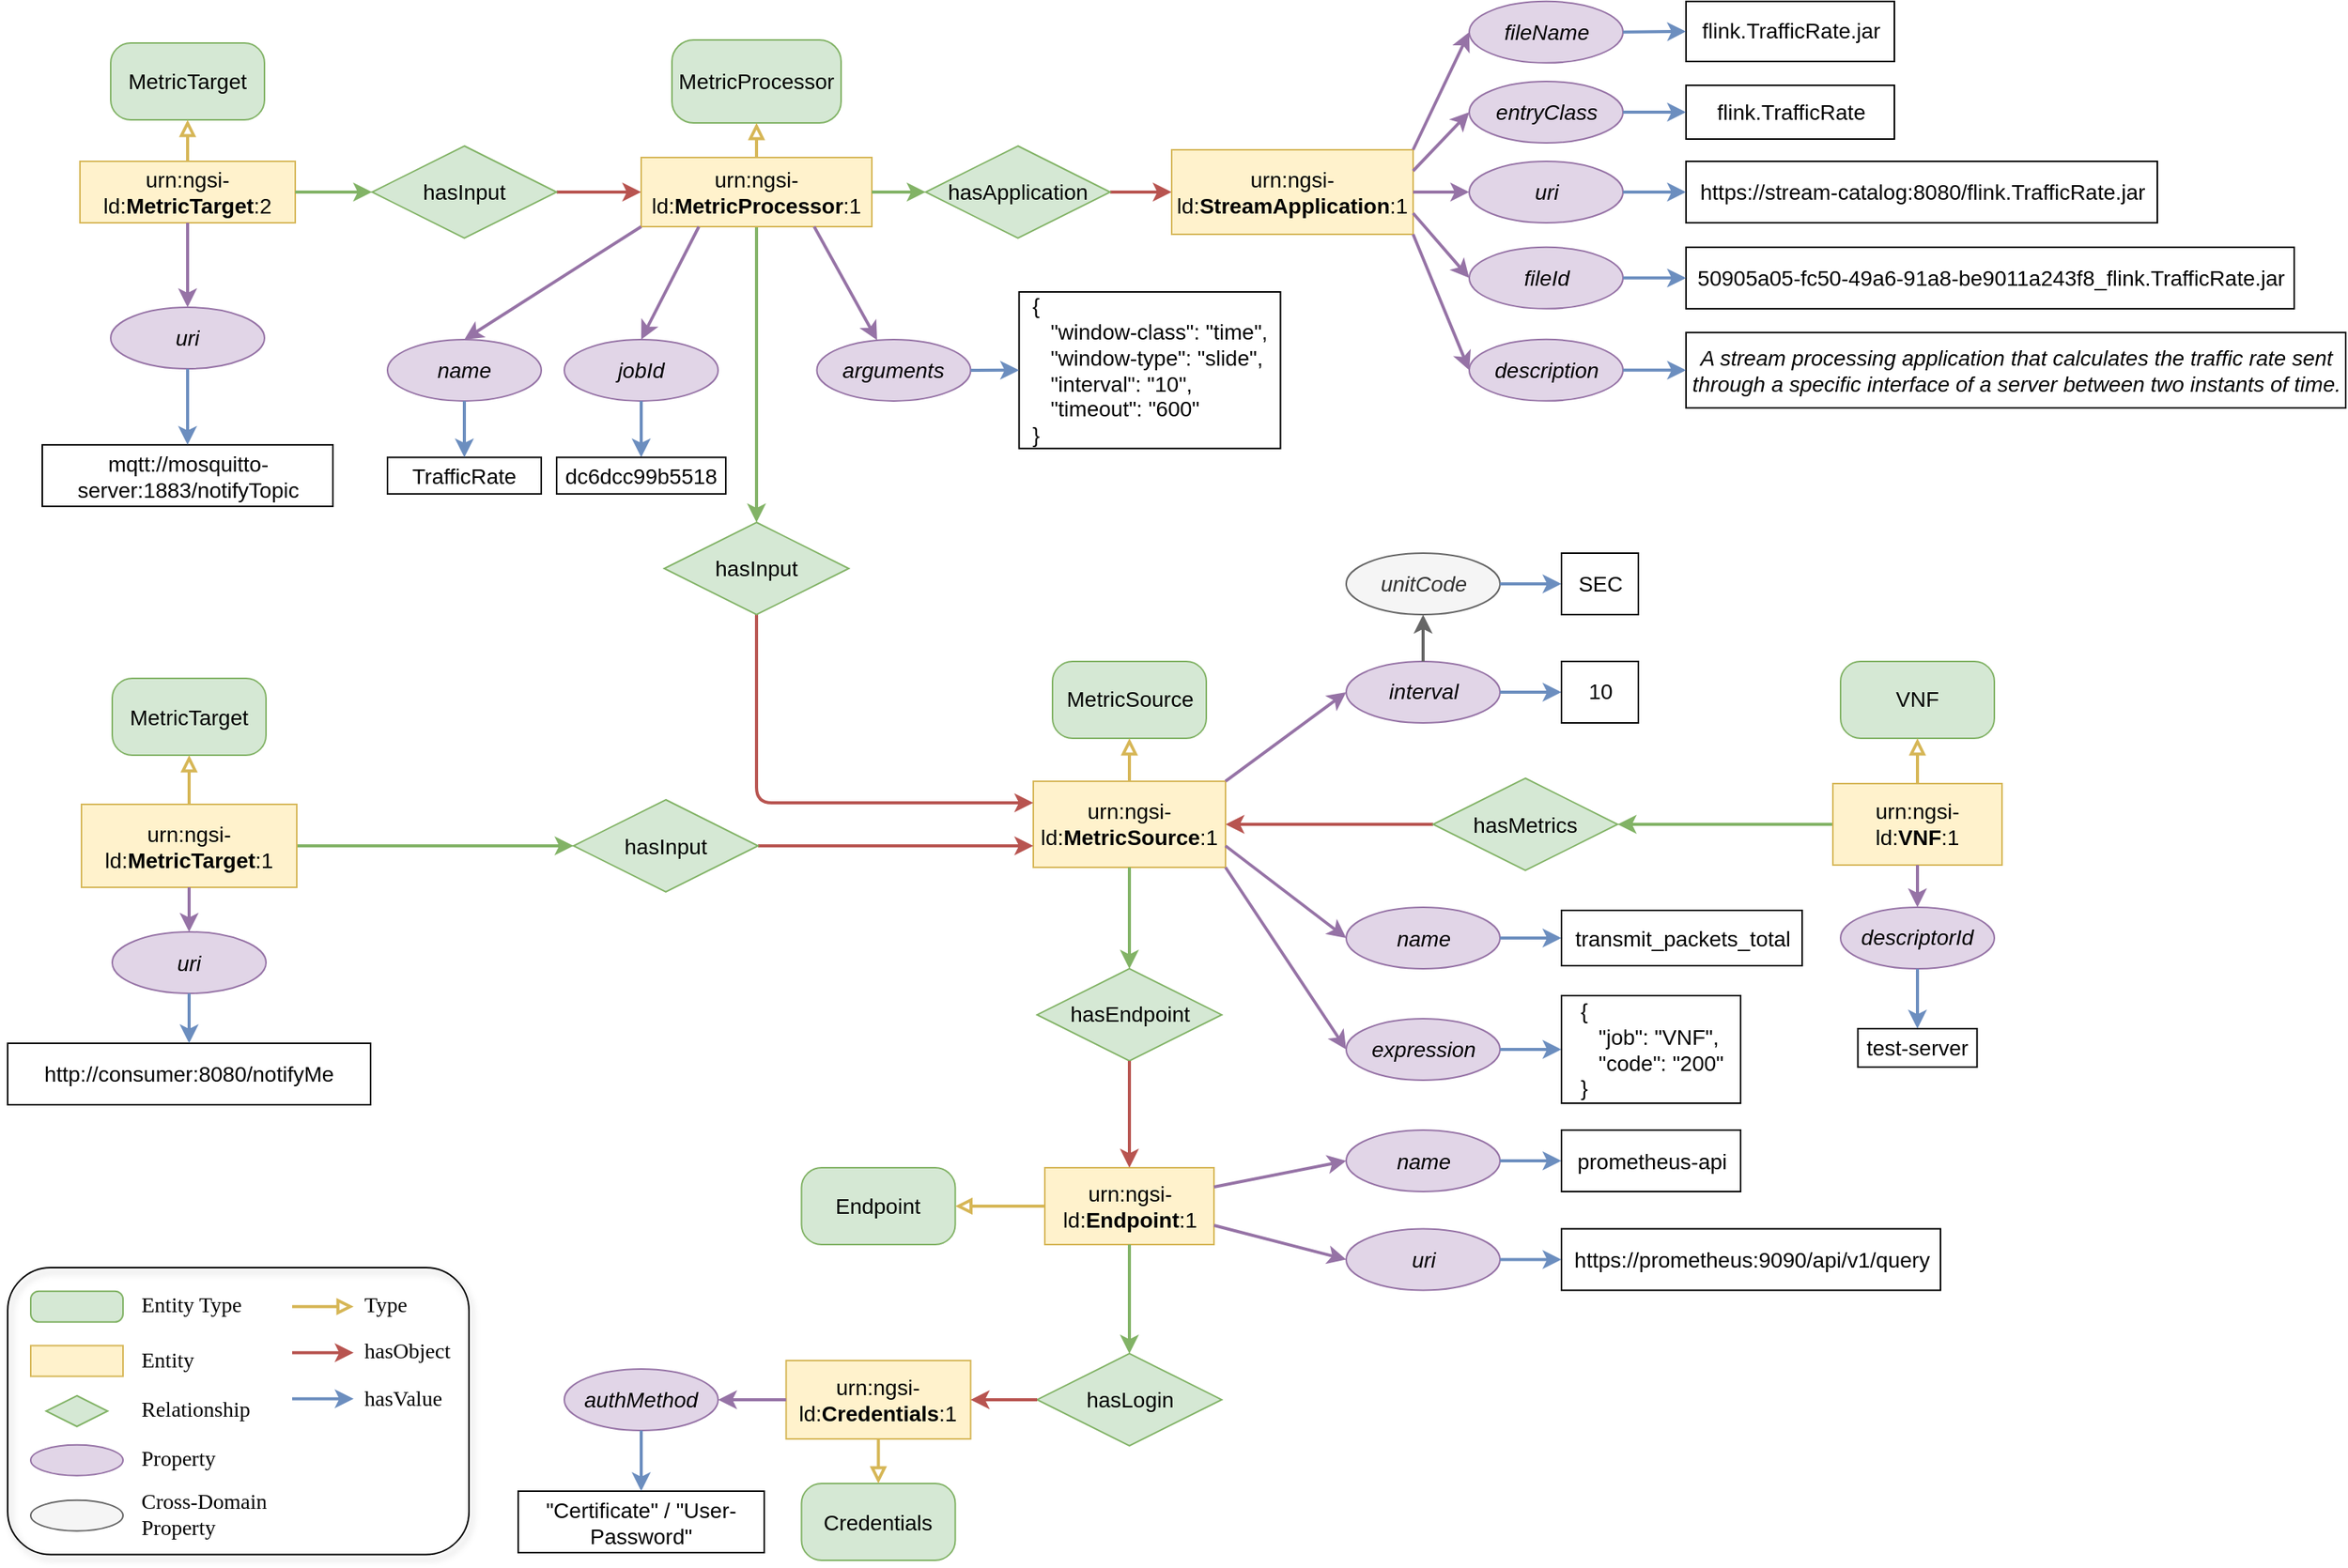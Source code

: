 <mxfile version="14.8.1" type="device" pages="3"><diagram id="goFYkxxp2zhay8V3SGFK" name="metric-mosquitto"><mxGraphModel dx="2115" dy="1514" grid="1" gridSize="10" guides="1" tooltips="1" connect="1" arrows="1" fold="1" page="1" pageScale="1" pageWidth="1169" pageHeight="827" math="0" shadow="0"><root><mxCell id="TJvRO7xFS-ulQ6804IW2-0"/><mxCell id="TJvRO7xFS-ulQ6804IW2-1" parent="TJvRO7xFS-ulQ6804IW2-0"/><mxCell id="TJvRO7xFS-ulQ6804IW2-2" style="edgeStyle=orthogonalEdgeStyle;rounded=1;orthogonalLoop=1;jettySize=auto;html=1;exitX=0;exitY=0.5;exitDx=0;exitDy=0;entryX=1;entryY=0.5;entryDx=0;entryDy=0;endArrow=classic;fontSize=11;strokeColor=#b85450;strokeWidth=2;fillColor=#f8cecc;" parent="TJvRO7xFS-ulQ6804IW2-1" source="TJvRO7xFS-ulQ6804IW2-60" target="TJvRO7xFS-ulQ6804IW2-3" edge="1"><mxGeometry relative="1" as="geometry"/></mxCell><mxCell id="TJvRO7xFS-ulQ6804IW2-3" value="urn:ngsi-ld:&lt;b style=&quot;font-size: 14px;&quot;&gt;MetricSource&lt;/b&gt;:1" style="whiteSpace=wrap;html=1;align=center;fillColor=#fff2cc;strokeColor=#d6b656;fontSize=14;" parent="TJvRO7xFS-ulQ6804IW2-1" vertex="1"><mxGeometry x="640" y="268.49" width="125" height="56" as="geometry"/></mxCell><mxCell id="TJvRO7xFS-ulQ6804IW2-4" value="MetricSource" style="rounded=1;arcSize=26;whiteSpace=wrap;html=1;align=center;fillColor=#d5e8d4;strokeColor=#82b366;fontSize=14;" parent="TJvRO7xFS-ulQ6804IW2-1" vertex="1"><mxGeometry x="652.5" y="190.49" width="100" height="50" as="geometry"/></mxCell><mxCell id="TJvRO7xFS-ulQ6804IW2-5" value="" style="endArrow=block;html=1;fillColor=#fff2cc;strokeColor=#d6b656;exitX=0.5;exitY=0;exitDx=0;exitDy=0;entryX=0.5;entryY=1;entryDx=0;entryDy=0;endFill=0;strokeWidth=2;" parent="TJvRO7xFS-ulQ6804IW2-1" source="TJvRO7xFS-ulQ6804IW2-3" target="TJvRO7xFS-ulQ6804IW2-4" edge="1"><mxGeometry relative="1" as="geometry"><mxPoint x="627.5" y="210.49" as="sourcePoint"/><mxPoint x="627.5" y="180.49" as="targetPoint"/></mxGeometry></mxCell><mxCell id="TJvRO7xFS-ulQ6804IW2-6" value="interval" style="ellipse;whiteSpace=wrap;html=1;align=center;fillColor=#e1d5e7;strokeColor=#9673a6;fontStyle=2;fontSize=14;" parent="TJvRO7xFS-ulQ6804IW2-1" vertex="1"><mxGeometry x="843.5" y="190.49" width="100" height="40" as="geometry"/></mxCell><mxCell id="TJvRO7xFS-ulQ6804IW2-7" value="" style="endArrow=classic;html=1;fillColor=#dae8fc;strokeColor=#6c8ebf;strokeWidth=2;entryX=0;entryY=0.5;entryDx=0;entryDy=0;exitX=1;exitY=0.5;exitDx=0;exitDy=0;" parent="TJvRO7xFS-ulQ6804IW2-1" source="TJvRO7xFS-ulQ6804IW2-6" target="TJvRO7xFS-ulQ6804IW2-134" edge="1"><mxGeometry relative="1" as="geometry"><mxPoint x="1142" y="150.5" as="sourcePoint"/><mxPoint x="983.5" y="210.49" as="targetPoint"/></mxGeometry></mxCell><mxCell id="TJvRO7xFS-ulQ6804IW2-8" value="" style="endArrow=classic;html=1;fillColor=#e1d5e7;strokeColor=#9673a6;strokeWidth=2;exitX=1;exitY=0;exitDx=0;exitDy=0;entryX=0;entryY=0.5;entryDx=0;entryDy=0;" parent="TJvRO7xFS-ulQ6804IW2-1" source="TJvRO7xFS-ulQ6804IW2-3" target="TJvRO7xFS-ulQ6804IW2-6" edge="1"><mxGeometry relative="1" as="geometry"><mxPoint x="994.5" y="146.49" as="sourcePoint"/><mxPoint x="1036.5" y="146.49" as="targetPoint"/></mxGeometry></mxCell><mxCell id="TJvRO7xFS-ulQ6804IW2-9" value="unitCode" style="ellipse;whiteSpace=wrap;html=1;align=center;fillColor=#f5f5f5;strokeColor=#666666;fontStyle=2;fontColor=#333333;fontSize=14;" parent="TJvRO7xFS-ulQ6804IW2-1" vertex="1"><mxGeometry x="843.5" y="120" width="100" height="40" as="geometry"/></mxCell><mxCell id="TJvRO7xFS-ulQ6804IW2-10" value="" style="endArrow=classic;html=1;fillColor=#f5f5f5;strokeColor=#666666;strokeWidth=2;exitX=0.5;exitY=0;exitDx=0;exitDy=0;entryX=0.5;entryY=1;entryDx=0;entryDy=0;" parent="TJvRO7xFS-ulQ6804IW2-1" source="TJvRO7xFS-ulQ6804IW2-6" target="TJvRO7xFS-ulQ6804IW2-9" edge="1"><mxGeometry relative="1" as="geometry"><mxPoint x="442" y="320.5" as="sourcePoint"/><mxPoint x="962" y="80.5" as="targetPoint"/></mxGeometry></mxCell><mxCell id="TJvRO7xFS-ulQ6804IW2-11" value="&lt;font style=&quot;font-size: 14px&quot;&gt;SEC&lt;/font&gt;" style="whiteSpace=wrap;html=1;align=center;fontSize=14;" parent="TJvRO7xFS-ulQ6804IW2-1" vertex="1"><mxGeometry x="983.5" y="120" width="50" height="40" as="geometry"/></mxCell><mxCell id="TJvRO7xFS-ulQ6804IW2-12" value="" style="endArrow=classic;html=1;fillColor=#dae8fc;strokeColor=#6c8ebf;strokeWidth=2;entryX=0;entryY=0.5;entryDx=0;entryDy=0;exitX=1;exitY=0.5;exitDx=0;exitDy=0;" parent="TJvRO7xFS-ulQ6804IW2-1" source="TJvRO7xFS-ulQ6804IW2-9" target="TJvRO7xFS-ulQ6804IW2-11" edge="1"><mxGeometry relative="1" as="geometry"><mxPoint x="923.5" y="99.32" as="sourcePoint"/><mxPoint x="963.5" y="99.32" as="targetPoint"/></mxGeometry></mxCell><mxCell id="TJvRO7xFS-ulQ6804IW2-13" value="" style="endArrow=classic;html=1;fillColor=#d5e8d4;strokeColor=#82b366;strokeWidth=2;exitX=0.5;exitY=1;exitDx=0;exitDy=0;" parent="TJvRO7xFS-ulQ6804IW2-1" source="TJvRO7xFS-ulQ6804IW2-3" target="TJvRO7xFS-ulQ6804IW2-14" edge="1"><mxGeometry relative="1" as="geometry"><mxPoint x="1119.5" y="247.24" as="sourcePoint"/><mxPoint x="901.5" y="320.74" as="targetPoint"/></mxGeometry></mxCell><mxCell id="TJvRO7xFS-ulQ6804IW2-14" value="hasEndpoint" style="shape=rhombus;perimeter=rhombusPerimeter;whiteSpace=wrap;html=1;align=center;fillColor=#d5e8d4;strokeColor=#82b366;fontSize=14;" parent="TJvRO7xFS-ulQ6804IW2-1" vertex="1"><mxGeometry x="642.5" y="390.49" width="120" height="60" as="geometry"/></mxCell><mxCell id="TJvRO7xFS-ulQ6804IW2-15" value="urn:ngsi-ld:&lt;b style=&quot;font-size: 14px&quot;&gt;Endpoint&lt;/b&gt;:1" style="whiteSpace=wrap;html=1;align=center;fillColor=#fff2cc;strokeColor=#d6b656;fontSize=14;" parent="TJvRO7xFS-ulQ6804IW2-1" vertex="1"><mxGeometry x="647.5" y="520" width="110" height="50" as="geometry"/></mxCell><mxCell id="TJvRO7xFS-ulQ6804IW2-16" value="Endpoint" style="rounded=1;arcSize=26;whiteSpace=wrap;html=1;align=center;fillColor=#d5e8d4;strokeColor=#82b366;fontSize=14;" parent="TJvRO7xFS-ulQ6804IW2-1" vertex="1"><mxGeometry x="489.25" y="520" width="100" height="50" as="geometry"/></mxCell><mxCell id="TJvRO7xFS-ulQ6804IW2-17" value="" style="endArrow=classic;html=1;fillColor=#f8cecc;strokeColor=#b85450;exitX=0.5;exitY=1;exitDx=0;exitDy=0;strokeWidth=2;" parent="TJvRO7xFS-ulQ6804IW2-1" source="TJvRO7xFS-ulQ6804IW2-14" target="TJvRO7xFS-ulQ6804IW2-15" edge="1"><mxGeometry relative="1" as="geometry"><mxPoint x="1272.5" y="225.49" as="sourcePoint"/><mxPoint x="1301.5" y="225.49" as="targetPoint"/></mxGeometry></mxCell><mxCell id="TJvRO7xFS-ulQ6804IW2-18" value="" style="endArrow=block;html=1;fillColor=#fff2cc;strokeColor=#d6b656;exitX=0;exitY=0.5;exitDx=0;exitDy=0;entryX=1;entryY=0.5;entryDx=0;entryDy=0;endFill=0;strokeWidth=2;" parent="TJvRO7xFS-ulQ6804IW2-1" source="TJvRO7xFS-ulQ6804IW2-15" target="TJvRO7xFS-ulQ6804IW2-16" edge="1"><mxGeometry relative="1" as="geometry"><mxPoint x="962" y="209" as="sourcePoint"/><mxPoint x="962" y="179" as="targetPoint"/></mxGeometry></mxCell><mxCell id="TJvRO7xFS-ulQ6804IW2-19" value="name" style="ellipse;whiteSpace=wrap;html=1;align=center;fillColor=#e1d5e7;strokeColor=#9673a6;fontStyle=2;fontSize=14;" parent="TJvRO7xFS-ulQ6804IW2-1" vertex="1"><mxGeometry x="843.5" y="495.5" width="100" height="40" as="geometry"/></mxCell><mxCell id="TJvRO7xFS-ulQ6804IW2-20" value="" style="endArrow=classic;html=1;fillColor=#e1d5e7;strokeColor=#9673a6;strokeWidth=2;exitX=1;exitY=0.25;exitDx=0;exitDy=0;entryX=0;entryY=0.5;entryDx=0;entryDy=0;" parent="TJvRO7xFS-ulQ6804IW2-1" source="TJvRO7xFS-ulQ6804IW2-15" target="TJvRO7xFS-ulQ6804IW2-19" edge="1"><mxGeometry relative="1" as="geometry"><mxPoint x="1411.5" y="180.99" as="sourcePoint"/><mxPoint x="1491.5" y="128.49" as="targetPoint"/></mxGeometry></mxCell><mxCell id="TJvRO7xFS-ulQ6804IW2-21" value="&lt;font style=&quot;font-size: 14px;&quot;&gt;prometheus-api&lt;/font&gt;" style="whiteSpace=wrap;html=1;align=center;fontSize=14;" parent="TJvRO7xFS-ulQ6804IW2-1" vertex="1"><mxGeometry x="983.5" y="495.5" width="116.5" height="40" as="geometry"/></mxCell><mxCell id="TJvRO7xFS-ulQ6804IW2-22" value="" style="endArrow=classic;html=1;fillColor=#dae8fc;strokeColor=#6c8ebf;strokeWidth=2;entryX=0;entryY=0.5;entryDx=0;entryDy=0;exitX=1;exitY=0.5;exitDx=0;exitDy=0;" parent="TJvRO7xFS-ulQ6804IW2-1" source="TJvRO7xFS-ulQ6804IW2-19" target="TJvRO7xFS-ulQ6804IW2-21" edge="1"><mxGeometry relative="1" as="geometry"><mxPoint x="950.5" y="489.5" as="sourcePoint"/><mxPoint x="1080.5" y="499.5" as="targetPoint"/></mxGeometry></mxCell><mxCell id="TJvRO7xFS-ulQ6804IW2-23" value="" style="endArrow=classic;html=1;fillColor=#d5e8d4;strokeWidth=2;entryX=0.5;entryY=0;entryDx=0;entryDy=0;exitX=0.5;exitY=1;exitDx=0;exitDy=0;strokeColor=#82b366;" parent="TJvRO7xFS-ulQ6804IW2-1" source="TJvRO7xFS-ulQ6804IW2-15" target="TJvRO7xFS-ulQ6804IW2-24" edge="1"><mxGeometry relative="1" as="geometry"><mxPoint x="714" y="610.49" as="sourcePoint"/><mxPoint x="1299.5" y="693.74" as="targetPoint"/><Array as="points"/></mxGeometry></mxCell><mxCell id="TJvRO7xFS-ulQ6804IW2-24" value="hasLogin" style="shape=rhombus;perimeter=rhombusPerimeter;whiteSpace=wrap;html=1;align=center;fillColor=#d5e8d4;strokeColor=#82b366;fontSize=14;" parent="TJvRO7xFS-ulQ6804IW2-1" vertex="1"><mxGeometry x="642.5" y="640.99" width="120" height="60" as="geometry"/></mxCell><mxCell id="TJvRO7xFS-ulQ6804IW2-25" value="urn:ngsi-ld:&lt;b style=&quot;font-size: 14px;&quot;&gt;Credentials&lt;/b&gt;:1" style="whiteSpace=wrap;html=1;align=center;fillColor=#fff2cc;strokeColor=#d6b656;fontSize=14;" parent="TJvRO7xFS-ulQ6804IW2-1" vertex="1"><mxGeometry x="479.25" y="645.49" width="120" height="51" as="geometry"/></mxCell><mxCell id="TJvRO7xFS-ulQ6804IW2-26" value="Credentials" style="rounded=1;arcSize=26;whiteSpace=wrap;html=1;align=center;fillColor=#d5e8d4;strokeColor=#82b366;fontSize=14;" parent="TJvRO7xFS-ulQ6804IW2-1" vertex="1"><mxGeometry x="489.25" y="725.5" width="100" height="50" as="geometry"/></mxCell><mxCell id="TJvRO7xFS-ulQ6804IW2-27" value="" style="endArrow=classic;html=1;fillColor=#f8cecc;strokeColor=#b85450;strokeWidth=2;entryX=1;entryY=0.5;entryDx=0;entryDy=0;exitX=0;exitY=0.5;exitDx=0;exitDy=0;" parent="TJvRO7xFS-ulQ6804IW2-1" source="TJvRO7xFS-ulQ6804IW2-24" target="TJvRO7xFS-ulQ6804IW2-25" edge="1"><mxGeometry relative="1" as="geometry"><mxPoint x="440" y="552" as="sourcePoint"/><mxPoint x="113" y="538.25" as="targetPoint"/></mxGeometry></mxCell><mxCell id="TJvRO7xFS-ulQ6804IW2-28" value="" style="endArrow=block;html=1;fillColor=#fff2cc;strokeColor=#d6b656;endFill=0;strokeWidth=2;exitX=0.5;exitY=1;exitDx=0;exitDy=0;entryX=0.5;entryY=0;entryDx=0;entryDy=0;" parent="TJvRO7xFS-ulQ6804IW2-1" source="TJvRO7xFS-ulQ6804IW2-25" target="TJvRO7xFS-ulQ6804IW2-26" edge="1"><mxGeometry relative="1" as="geometry"><mxPoint x="92.25" y="642.25" as="sourcePoint"/><mxPoint x="145.25" y="702.25" as="targetPoint"/></mxGeometry></mxCell><mxCell id="TJvRO7xFS-ulQ6804IW2-29" value="authMethod" style="ellipse;whiteSpace=wrap;html=1;align=center;fillColor=#e1d5e7;strokeColor=#9673a6;fontStyle=2;fontSize=14;" parent="TJvRO7xFS-ulQ6804IW2-1" vertex="1"><mxGeometry x="335" y="650.99" width="100" height="40" as="geometry"/></mxCell><mxCell id="TJvRO7xFS-ulQ6804IW2-30" value="" style="endArrow=classic;html=1;fillColor=#e1d5e7;strokeColor=#9673a6;strokeWidth=2;exitX=0;exitY=0.5;exitDx=0;exitDy=0;entryX=1;entryY=0.5;entryDx=0;entryDy=0;" parent="TJvRO7xFS-ulQ6804IW2-1" source="TJvRO7xFS-ulQ6804IW2-25" target="TJvRO7xFS-ulQ6804IW2-29" edge="1"><mxGeometry relative="1" as="geometry"><mxPoint x="319.75" y="639.75" as="sourcePoint"/><mxPoint x="437.75" y="542.25" as="targetPoint"/></mxGeometry></mxCell><mxCell id="TJvRO7xFS-ulQ6804IW2-31" value="&quot;Certificate&quot; / &quot;User-Password&quot;" style="whiteSpace=wrap;html=1;align=center;fontSize=14;" parent="TJvRO7xFS-ulQ6804IW2-1" vertex="1"><mxGeometry x="305" y="730.5" width="160" height="40" as="geometry"/></mxCell><mxCell id="TJvRO7xFS-ulQ6804IW2-32" value="" style="endArrow=classic;html=1;fillColor=#dae8fc;strokeColor=#6c8ebf;strokeWidth=2;entryX=0.5;entryY=0;entryDx=0;entryDy=0;exitX=0.5;exitY=1;exitDx=0;exitDy=0;" parent="TJvRO7xFS-ulQ6804IW2-1" source="TJvRO7xFS-ulQ6804IW2-29" target="TJvRO7xFS-ulQ6804IW2-31" edge="1"><mxGeometry relative="1" as="geometry"><mxPoint x="275.75" y="790.5" as="sourcePoint"/><mxPoint x="405.75" y="800.5" as="targetPoint"/></mxGeometry></mxCell><mxCell id="TJvRO7xFS-ulQ6804IW2-33" value="name" style="ellipse;whiteSpace=wrap;html=1;align=center;fillColor=#e1d5e7;strokeColor=#9673a6;fontStyle=2;fontSize=14;" parent="TJvRO7xFS-ulQ6804IW2-1" vertex="1"><mxGeometry x="843.5" y="350.5" width="100" height="40" as="geometry"/></mxCell><mxCell id="TJvRO7xFS-ulQ6804IW2-34" value="&lt;div style=&quot;font-size: 14px;&quot;&gt;transmit_packets_total&lt;/div&gt;" style="whiteSpace=wrap;html=1;align=center;fontSize=14;" parent="TJvRO7xFS-ulQ6804IW2-1" vertex="1"><mxGeometry x="983.5" y="352.5" width="156.5" height="36" as="geometry"/></mxCell><mxCell id="TJvRO7xFS-ulQ6804IW2-35" value="" style="endArrow=classic;html=1;fillColor=#e1d5e7;strokeColor=#9673a6;strokeWidth=2;exitX=1;exitY=0.75;exitDx=0;exitDy=0;entryX=0;entryY=0.5;entryDx=0;entryDy=0;" parent="TJvRO7xFS-ulQ6804IW2-1" source="TJvRO7xFS-ulQ6804IW2-3" target="TJvRO7xFS-ulQ6804IW2-33" edge="1"><mxGeometry relative="1" as="geometry"><mxPoint x="852.5" y="281.49" as="sourcePoint"/><mxPoint x="962.5" y="186.49" as="targetPoint"/></mxGeometry></mxCell><mxCell id="TJvRO7xFS-ulQ6804IW2-36" value="" style="endArrow=classic;html=1;fillColor=#dae8fc;strokeColor=#6c8ebf;strokeWidth=2;entryX=0;entryY=0.5;entryDx=0;entryDy=0;exitX=1;exitY=0.5;exitDx=0;exitDy=0;" parent="TJvRO7xFS-ulQ6804IW2-1" source="TJvRO7xFS-ulQ6804IW2-33" target="TJvRO7xFS-ulQ6804IW2-34" edge="1"><mxGeometry relative="1" as="geometry"><mxPoint x="953.5" y="318.5" as="sourcePoint"/><mxPoint x="993.5" y="318.5" as="targetPoint"/></mxGeometry></mxCell><mxCell id="TJvRO7xFS-ulQ6804IW2-37" value="expression" style="ellipse;whiteSpace=wrap;html=1;align=center;fillColor=#e1d5e7;strokeColor=#9673a6;fontStyle=2;fontSize=14;" parent="TJvRO7xFS-ulQ6804IW2-1" vertex="1"><mxGeometry x="843.5" y="423" width="100" height="40" as="geometry"/></mxCell><mxCell id="TJvRO7xFS-ulQ6804IW2-38" value="&lt;div style=&quot;text-align: justify; font-size: 14px;&quot;&gt;&lt;span style=&quot;font-size: 14px;&quot;&gt;{&lt;/span&gt;&lt;/div&gt;&lt;div style=&quot;text-align: justify; font-size: 14px;&quot;&gt;&lt;span style=&quot;font-size: 14px;&quot;&gt;&amp;nbsp; &amp;nbsp;&quot;job&quot;: &quot;VNF&quot;,&lt;/span&gt;&lt;/div&gt;&lt;div style=&quot;text-align: justify; font-size: 14px;&quot;&gt;&lt;span style=&quot;font-size: 14px;&quot;&gt;&amp;nbsp; &amp;nbsp;&quot;code&quot;: &quot;200&quot;&lt;/span&gt;&lt;/div&gt;&lt;div style=&quot;text-align: justify; font-size: 14px;&quot;&gt;&lt;span style=&quot;font-size: 14px;&quot;&gt;}&lt;/span&gt;&lt;/div&gt;" style="whiteSpace=wrap;html=1;align=center;fontSize=14;" parent="TJvRO7xFS-ulQ6804IW2-1" vertex="1"><mxGeometry x="983.5" y="408" width="116.5" height="70" as="geometry"/></mxCell><mxCell id="TJvRO7xFS-ulQ6804IW2-39" value="" style="endArrow=classic;html=1;fillColor=#e1d5e7;strokeColor=#9673a6;exitX=1;exitY=1;exitDx=0;exitDy=0;strokeWidth=2;entryX=0;entryY=0.5;entryDx=0;entryDy=0;" parent="TJvRO7xFS-ulQ6804IW2-1" source="TJvRO7xFS-ulQ6804IW2-3" target="TJvRO7xFS-ulQ6804IW2-37" edge="1"><mxGeometry relative="1" as="geometry"><mxPoint x="852.5" y="331.49" as="sourcePoint"/><mxPoint x="962.5" y="425.49" as="targetPoint"/></mxGeometry></mxCell><mxCell id="TJvRO7xFS-ulQ6804IW2-40" value="" style="endArrow=classic;html=1;fillColor=#dae8fc;strokeColor=#6c8ebf;strokeWidth=2;entryX=0;entryY=0.5;entryDx=0;entryDy=0;exitX=1;exitY=0.5;exitDx=0;exitDy=0;" parent="TJvRO7xFS-ulQ6804IW2-1" source="TJvRO7xFS-ulQ6804IW2-37" target="TJvRO7xFS-ulQ6804IW2-38" edge="1"><mxGeometry relative="1" as="geometry"><mxPoint x="953.5" y="520.5" as="sourcePoint"/><mxPoint x="983.5" y="446.5" as="targetPoint"/></mxGeometry></mxCell><mxCell id="TJvRO7xFS-ulQ6804IW2-41" value="" style="group;container=1;" parent="TJvRO7xFS-ulQ6804IW2-1" vertex="1" connectable="0"><mxGeometry x="-27" y="585" width="300" height="186.75" as="geometry"/></mxCell><mxCell id="TJvRO7xFS-ulQ6804IW2-42" value="" style="rounded=1;whiteSpace=wrap;html=1;fillColor=none;glass=0;shadow=1;sketch=0;container=1;" parent="TJvRO7xFS-ulQ6804IW2-41" vertex="1"><mxGeometry width="300" height="186.75" as="geometry"/></mxCell><mxCell id="TJvRO7xFS-ulQ6804IW2-43" value="Type" style="text;html=1;strokeColor=none;fillColor=none;align=left;verticalAlign=middle;whiteSpace=wrap;rounded=0;labelBorderColor=none;fontSize=14;fontFamily=Tahoma;" parent="TJvRO7xFS-ulQ6804IW2-42" vertex="1"><mxGeometry x="230" y="15.38" width="70" height="20" as="geometry"/></mxCell><mxCell id="TJvRO7xFS-ulQ6804IW2-44" value="hasObject" style="text;html=1;strokeColor=none;fillColor=none;align=left;verticalAlign=middle;whiteSpace=wrap;rounded=0;labelBorderColor=none;fontSize=14;fontFamily=Tahoma;" parent="TJvRO7xFS-ulQ6804IW2-42" vertex="1"><mxGeometry x="230" y="45.38" width="70" height="20" as="geometry"/></mxCell><mxCell id="TJvRO7xFS-ulQ6804IW2-45" value="hasValue" style="text;html=1;strokeColor=none;fillColor=none;align=left;verticalAlign=middle;whiteSpace=wrap;rounded=0;labelBorderColor=none;fontSize=14;fontFamily=Tahoma;" parent="TJvRO7xFS-ulQ6804IW2-42" vertex="1"><mxGeometry x="230" y="76.25" width="70" height="20" as="geometry"/></mxCell><mxCell id="TJvRO7xFS-ulQ6804IW2-46" value="Relationship" style="text;html=1;strokeColor=none;fillColor=none;align=left;verticalAlign=middle;whiteSpace=wrap;rounded=0;labelBorderColor=none;fontSize=14;fontFamily=Tahoma;" parent="TJvRO7xFS-ulQ6804IW2-42" vertex="1"><mxGeometry x="85" y="83.38" width="70" height="20" as="geometry"/></mxCell><mxCell id="TJvRO7xFS-ulQ6804IW2-47" value="Entity" style="text;html=1;strokeColor=none;fillColor=none;align=left;verticalAlign=middle;whiteSpace=wrap;rounded=0;labelBorderColor=none;fontSize=14;fontFamily=Tahoma;" parent="TJvRO7xFS-ulQ6804IW2-42" vertex="1"><mxGeometry x="85" y="50.75" width="70" height="20" as="geometry"/></mxCell><mxCell id="TJvRO7xFS-ulQ6804IW2-48" value="" style="whiteSpace=wrap;html=1;align=center;fillColor=#fff2cc;strokeColor=#d6b656;labelBorderColor=none;" parent="TJvRO7xFS-ulQ6804IW2-42" vertex="1"><mxGeometry x="15" y="50.75" width="60" height="20" as="geometry"/></mxCell><mxCell id="TJvRO7xFS-ulQ6804IW2-49" value="" style="shape=rhombus;perimeter=rhombusPerimeter;whiteSpace=wrap;html=1;align=center;fillColor=#d5e8d4;strokeColor=#82b366;labelBorderColor=none;" parent="TJvRO7xFS-ulQ6804IW2-42" vertex="1"><mxGeometry x="25" y="83.38" width="40" height="20" as="geometry"/></mxCell><mxCell id="TJvRO7xFS-ulQ6804IW2-50" value="" style="ellipse;whiteSpace=wrap;html=1;align=center;fillColor=#e1d5e7;strokeColor=#9673a6;fontStyle=2;labelBorderColor=none;" parent="TJvRO7xFS-ulQ6804IW2-42" vertex="1"><mxGeometry x="15" y="115.38" width="60" height="20" as="geometry"/></mxCell><mxCell id="TJvRO7xFS-ulQ6804IW2-51" value="Property" style="text;html=1;strokeColor=none;fillColor=none;align=left;verticalAlign=middle;whiteSpace=wrap;rounded=0;labelBorderColor=none;fontSize=14;fontFamily=Tahoma;" parent="TJvRO7xFS-ulQ6804IW2-42" vertex="1"><mxGeometry x="85" y="115.38" width="70" height="20" as="geometry"/></mxCell><mxCell id="TJvRO7xFS-ulQ6804IW2-52" value="" style="rounded=1;arcSize=26;whiteSpace=wrap;html=1;align=center;fillColor=#d5e8d4;strokeColor=#82b366;labelBorderColor=none;" parent="TJvRO7xFS-ulQ6804IW2-41" vertex="1"><mxGeometry x="15" y="15.38" width="60" height="20" as="geometry"/></mxCell><mxCell id="TJvRO7xFS-ulQ6804IW2-53" value="Entity Type" style="text;html=1;strokeColor=none;fillColor=none;align=left;verticalAlign=middle;whiteSpace=wrap;rounded=0;labelBorderColor=none;fontSize=14;fontFamily=Tahoma;" parent="TJvRO7xFS-ulQ6804IW2-41" vertex="1"><mxGeometry x="85" y="15.38" width="75" height="20" as="geometry"/></mxCell><mxCell id="TJvRO7xFS-ulQ6804IW2-54" value="" style="ellipse;whiteSpace=wrap;html=1;align=center;fillColor=#f5f5f5;strokeColor=#666666;fontStyle=2;fontColor=#333333;labelBorderColor=none;" parent="TJvRO7xFS-ulQ6804IW2-41" vertex="1"><mxGeometry x="15" y="151.38" width="60" height="20" as="geometry"/></mxCell><mxCell id="TJvRO7xFS-ulQ6804IW2-55" value="Cross-Domain Property" style="text;html=1;strokeColor=none;fillColor=none;align=left;verticalAlign=middle;whiteSpace=wrap;rounded=0;labelBorderColor=none;fontSize=14;fontFamily=Tahoma;" parent="TJvRO7xFS-ulQ6804IW2-41" vertex="1"><mxGeometry x="85" y="151.38" width="95" height="20" as="geometry"/></mxCell><mxCell id="TJvRO7xFS-ulQ6804IW2-56" value="" style="endArrow=block;html=1;fillColor=#fff2cc;strokeColor=#d6b656;endFill=0;strokeWidth=2;labelBorderColor=none;" parent="TJvRO7xFS-ulQ6804IW2-41" edge="1"><mxGeometry relative="1" as="geometry"><mxPoint x="185" y="25.38" as="sourcePoint"/><mxPoint x="225" y="25.38" as="targetPoint"/></mxGeometry></mxCell><mxCell id="TJvRO7xFS-ulQ6804IW2-57" value="" style="endArrow=classic;html=1;fillColor=#f8cecc;strokeColor=#b85450;strokeWidth=2;labelBorderColor=none;" parent="TJvRO7xFS-ulQ6804IW2-41" edge="1"><mxGeometry relative="1" as="geometry"><mxPoint x="185" y="55.38" as="sourcePoint"/><mxPoint x="225" y="55.38" as="targetPoint"/></mxGeometry></mxCell><mxCell id="TJvRO7xFS-ulQ6804IW2-58" value="" style="endArrow=classic;html=1;fillColor=#dae8fc;strokeColor=#6c8ebf;strokeWidth=2;labelBorderColor=none;" parent="TJvRO7xFS-ulQ6804IW2-41" edge="1"><mxGeometry relative="1" as="geometry"><mxPoint x="185" y="85.38" as="sourcePoint"/><mxPoint x="225" y="85.38" as="targetPoint"/></mxGeometry></mxCell><mxCell id="TJvRO7xFS-ulQ6804IW2-59" style="edgeStyle=orthogonalEdgeStyle;rounded=1;orthogonalLoop=1;jettySize=auto;html=1;exitX=0;exitY=0.5;exitDx=0;exitDy=0;entryX=1;entryY=0.5;entryDx=0;entryDy=0;endArrow=classic;fontSize=11;strokeColor=#82b366;strokeWidth=2;fillColor=#d5e8d4;" parent="TJvRO7xFS-ulQ6804IW2-1" source="TJvRO7xFS-ulQ6804IW2-62" target="TJvRO7xFS-ulQ6804IW2-60" edge="1"><mxGeometry relative="1" as="geometry"/></mxCell><mxCell id="TJvRO7xFS-ulQ6804IW2-60" value="hasMetrics" style="shape=rhombus;perimeter=rhombusPerimeter;whiteSpace=wrap;html=1;align=center;fillColor=#d5e8d4;strokeColor=#82b366;fontSize=14;" parent="TJvRO7xFS-ulQ6804IW2-1" vertex="1"><mxGeometry x="900" y="266.5" width="120" height="60" as="geometry"/></mxCell><mxCell id="TJvRO7xFS-ulQ6804IW2-61" value="VNF" style="rounded=1;arcSize=26;whiteSpace=wrap;html=1;align=center;fillColor=#d5e8d4;strokeColor=#82b366;fontSize=14;" parent="TJvRO7xFS-ulQ6804IW2-1" vertex="1"><mxGeometry x="1165" y="190.49" width="100" height="50" as="geometry"/></mxCell><mxCell id="TJvRO7xFS-ulQ6804IW2-62" value="urn:ngsi-ld:&lt;b&gt;VNF&lt;/b&gt;:1" style="whiteSpace=wrap;html=1;align=center;fillColor=#fff2cc;strokeColor=#d6b656;fontSize=14;" parent="TJvRO7xFS-ulQ6804IW2-1" vertex="1"><mxGeometry x="1160" y="269.99" width="110" height="53" as="geometry"/></mxCell><mxCell id="TJvRO7xFS-ulQ6804IW2-63" value="" style="endArrow=block;html=1;fillColor=#fff2cc;strokeColor=#d6b656;exitX=0.5;exitY=0;exitDx=0;exitDy=0;endFill=0;strokeWidth=2;entryX=0.5;entryY=1;entryDx=0;entryDy=0;" parent="TJvRO7xFS-ulQ6804IW2-1" source="TJvRO7xFS-ulQ6804IW2-62" target="TJvRO7xFS-ulQ6804IW2-61" edge="1"><mxGeometry relative="1" as="geometry"><mxPoint x="1225" y="260.49" as="sourcePoint"/><mxPoint x="1215" y="240.49" as="targetPoint"/></mxGeometry></mxCell><mxCell id="TJvRO7xFS-ulQ6804IW2-64" value="descriptorId" style="ellipse;whiteSpace=wrap;html=1;align=center;fillColor=#e1d5e7;strokeColor=#9673a6;fontStyle=2;fontSize=14;" parent="TJvRO7xFS-ulQ6804IW2-1" vertex="1"><mxGeometry x="1165" y="350.49" width="100" height="40" as="geometry"/></mxCell><mxCell id="TJvRO7xFS-ulQ6804IW2-65" value="" style="endArrow=classic;html=1;fillColor=#e1d5e7;strokeColor=#9673a6;exitX=0.5;exitY=1;exitDx=0;exitDy=0;strokeWidth=2;" parent="TJvRO7xFS-ulQ6804IW2-1" source="TJvRO7xFS-ulQ6804IW2-62" target="TJvRO7xFS-ulQ6804IW2-64" edge="1"><mxGeometry relative="1" as="geometry"><mxPoint x="1215" y="320.49" as="sourcePoint"/><mxPoint x="1215" y="360.49" as="targetPoint"/></mxGeometry></mxCell><mxCell id="TJvRO7xFS-ulQ6804IW2-66" value="test-server" style="whiteSpace=wrap;html=1;align=center;fontSize=14;" parent="TJvRO7xFS-ulQ6804IW2-1" vertex="1"><mxGeometry x="1176.25" y="429.49" width="77.5" height="25" as="geometry"/></mxCell><mxCell id="TJvRO7xFS-ulQ6804IW2-67" value="" style="endArrow=classic;html=1;fillColor=#dae8fc;strokeColor=#6c8ebf;entryX=0.5;entryY=0;entryDx=0;entryDy=0;strokeWidth=2;exitX=0.5;exitY=1;exitDx=0;exitDy=0;" parent="TJvRO7xFS-ulQ6804IW2-1" source="TJvRO7xFS-ulQ6804IW2-64" target="TJvRO7xFS-ulQ6804IW2-66" edge="1"><mxGeometry relative="1" as="geometry"><mxPoint x="1315" y="400.49" as="sourcePoint"/><mxPoint x="1305" y="410.49" as="targetPoint"/></mxGeometry></mxCell><mxCell id="TJvRO7xFS-ulQ6804IW2-68" value="MetricProcessor" style="rounded=1;arcSize=26;whiteSpace=wrap;html=1;align=center;fillColor=#d5e8d4;strokeColor=#82b366;fontSize=14;" parent="TJvRO7xFS-ulQ6804IW2-1" vertex="1"><mxGeometry x="405" y="-214" width="110" height="54" as="geometry"/></mxCell><mxCell id="TJvRO7xFS-ulQ6804IW2-69" style="edgeStyle=orthogonalEdgeStyle;rounded=1;orthogonalLoop=1;jettySize=auto;html=1;entryX=0.5;entryY=0;entryDx=0;entryDy=0;strokeColor=#82b366;strokeWidth=2;fillColor=#d5e8d4;" parent="TJvRO7xFS-ulQ6804IW2-1" source="TJvRO7xFS-ulQ6804IW2-71" target="TJvRO7xFS-ulQ6804IW2-84" edge="1"><mxGeometry relative="1" as="geometry"/></mxCell><mxCell id="TJvRO7xFS-ulQ6804IW2-70" value="" style="edgeStyle=none;rounded=1;orthogonalLoop=1;jettySize=auto;html=1;strokeColor=#b85450;strokeWidth=2;fillColor=#f8cecc;" parent="TJvRO7xFS-ulQ6804IW2-1" source="TJvRO7xFS-ulQ6804IW2-86" target="TJvRO7xFS-ulQ6804IW2-71" edge="1"><mxGeometry relative="1" as="geometry"/></mxCell><mxCell id="TJvRO7xFS-ulQ6804IW2-71" value="urn:ngsi-ld:&lt;b style=&quot;font-size: 14px;&quot;&gt;MetricProcessor&lt;/b&gt;:1" style="whiteSpace=wrap;html=1;align=center;fillColor=#fff2cc;strokeColor=#d6b656;fontSize=14;" parent="TJvRO7xFS-ulQ6804IW2-1" vertex="1"><mxGeometry x="385" y="-137.5" width="150" height="45" as="geometry"/></mxCell><mxCell id="TJvRO7xFS-ulQ6804IW2-72" value="" style="endArrow=block;html=1;fillColor=#fff2cc;strokeColor=#d6b656;exitX=0.5;exitY=0;exitDx=0;exitDy=0;entryX=0.5;entryY=1;entryDx=0;entryDy=0;endFill=0;strokeWidth=2;" parent="TJvRO7xFS-ulQ6804IW2-1" source="TJvRO7xFS-ulQ6804IW2-71" target="TJvRO7xFS-ulQ6804IW2-68" edge="1"><mxGeometry relative="1" as="geometry"><mxPoint x="180" y="-137" as="sourcePoint"/><mxPoint x="280" y="-137" as="targetPoint"/></mxGeometry></mxCell><mxCell id="TJvRO7xFS-ulQ6804IW2-73" value="arguments" style="ellipse;whiteSpace=wrap;html=1;align=center;fillColor=#e1d5e7;strokeColor=#9673a6;fontStyle=2;fontSize=14;" parent="TJvRO7xFS-ulQ6804IW2-1" vertex="1"><mxGeometry x="499.25" y="-19.06" width="100" height="40" as="geometry"/></mxCell><mxCell id="TJvRO7xFS-ulQ6804IW2-74" value="MetricTarget" style="rounded=1;arcSize=26;whiteSpace=wrap;html=1;align=center;fillColor=#d5e8d4;strokeColor=#82b366;fontSize=14;" parent="TJvRO7xFS-ulQ6804IW2-1" vertex="1"><mxGeometry x="41" y="201.5" width="100" height="50" as="geometry"/></mxCell><mxCell id="TJvRO7xFS-ulQ6804IW2-75" style="edgeStyle=orthogonalEdgeStyle;rounded=1;orthogonalLoop=1;jettySize=auto;html=1;exitX=1;exitY=0.5;exitDx=0;exitDy=0;entryX=0;entryY=0.5;entryDx=0;entryDy=0;strokeColor=#82b366;strokeWidth=2;fillColor=#d5e8d4;" parent="TJvRO7xFS-ulQ6804IW2-1" source="TJvRO7xFS-ulQ6804IW2-76" target="TJvRO7xFS-ulQ6804IW2-79" edge="1"><mxGeometry relative="1" as="geometry"><mxPoint x="280" y="315.99" as="targetPoint"/></mxGeometry></mxCell><mxCell id="TJvRO7xFS-ulQ6804IW2-76" value="urn:ngsi-ld:&lt;b style=&quot;font-size: 14px;&quot;&gt;MetricTarget&lt;/b&gt;:1" style="whiteSpace=wrap;html=1;align=center;fillColor=#fff2cc;strokeColor=#d6b656;fontSize=14;" parent="TJvRO7xFS-ulQ6804IW2-1" vertex="1"><mxGeometry x="21" y="283.5" width="140" height="54" as="geometry"/></mxCell><mxCell id="TJvRO7xFS-ulQ6804IW2-77" value="" style="endArrow=block;html=1;fillColor=#fff2cc;strokeColor=#d6b656;exitX=0.5;exitY=0;exitDx=0;exitDy=0;entryX=0.5;entryY=1;entryDx=0;entryDy=0;endFill=0;strokeWidth=2;" parent="TJvRO7xFS-ulQ6804IW2-1" source="TJvRO7xFS-ulQ6804IW2-76" target="TJvRO7xFS-ulQ6804IW2-74" edge="1"><mxGeometry relative="1" as="geometry"><mxPoint x="21" y="270.5" as="sourcePoint"/><mxPoint x="121" y="270.5" as="targetPoint"/></mxGeometry></mxCell><mxCell id="TJvRO7xFS-ulQ6804IW2-78" style="edgeStyle=orthogonalEdgeStyle;rounded=1;orthogonalLoop=1;jettySize=auto;html=1;exitX=1;exitY=0.5;exitDx=0;exitDy=0;entryX=0;entryY=0.75;entryDx=0;entryDy=0;strokeColor=#b85450;strokeWidth=2;fillColor=#f8cecc;" parent="TJvRO7xFS-ulQ6804IW2-1" source="TJvRO7xFS-ulQ6804IW2-79" target="TJvRO7xFS-ulQ6804IW2-3" edge="1"><mxGeometry relative="1" as="geometry"/></mxCell><mxCell id="TJvRO7xFS-ulQ6804IW2-79" value="hasInput" style="shape=rhombus;perimeter=rhombusPerimeter;whiteSpace=wrap;html=1;align=center;fillColor=#d5e8d4;strokeColor=#82b366;fontSize=14;" parent="TJvRO7xFS-ulQ6804IW2-1" vertex="1"><mxGeometry x="341" y="280.5" width="120" height="60" as="geometry"/></mxCell><mxCell id="TJvRO7xFS-ulQ6804IW2-80" value="MetricTarget" style="rounded=1;arcSize=26;whiteSpace=wrap;html=1;align=center;fillColor=#d5e8d4;strokeColor=#82b366;fontSize=14;" parent="TJvRO7xFS-ulQ6804IW2-1" vertex="1"><mxGeometry x="40" y="-212" width="100" height="50" as="geometry"/></mxCell><mxCell id="TJvRO7xFS-ulQ6804IW2-81" value="urn:ngsi-ld:&lt;b style=&quot;font-size: 14px;&quot;&gt;MetricTarget&lt;/b&gt;:2" style="whiteSpace=wrap;html=1;align=center;fillColor=#fff2cc;strokeColor=#d6b656;fontSize=14;" parent="TJvRO7xFS-ulQ6804IW2-1" vertex="1"><mxGeometry x="20" y="-135" width="140" height="40" as="geometry"/></mxCell><mxCell id="TJvRO7xFS-ulQ6804IW2-82" value="" style="endArrow=block;html=1;fillColor=#fff2cc;strokeColor=#d6b656;exitX=0.5;exitY=0;exitDx=0;exitDy=0;entryX=0.5;entryY=1;entryDx=0;entryDy=0;endFill=0;strokeWidth=2;" parent="TJvRO7xFS-ulQ6804IW2-1" source="TJvRO7xFS-ulQ6804IW2-81" target="TJvRO7xFS-ulQ6804IW2-80" edge="1"><mxGeometry relative="1" as="geometry"><mxPoint x="-170" y="-137" as="sourcePoint"/><mxPoint x="-70" y="-137" as="targetPoint"/></mxGeometry></mxCell><mxCell id="TJvRO7xFS-ulQ6804IW2-83" style="edgeStyle=orthogonalEdgeStyle;rounded=1;orthogonalLoop=1;jettySize=auto;html=1;exitX=0.5;exitY=1;exitDx=0;exitDy=0;entryX=0;entryY=0.25;entryDx=0;entryDy=0;fontSize=11;strokeColor=#b85450;strokeWidth=2;fillColor=#f8cecc;" parent="TJvRO7xFS-ulQ6804IW2-1" source="TJvRO7xFS-ulQ6804IW2-84" target="TJvRO7xFS-ulQ6804IW2-3" edge="1"><mxGeometry relative="1" as="geometry"/></mxCell><mxCell id="TJvRO7xFS-ulQ6804IW2-84" value="hasInput" style="shape=rhombus;perimeter=rhombusPerimeter;whiteSpace=wrap;html=1;align=center;fillColor=#d5e8d4;strokeColor=#82b366;fontSize=14;" parent="TJvRO7xFS-ulQ6804IW2-1" vertex="1"><mxGeometry x="400" y="100" width="120" height="60" as="geometry"/></mxCell><mxCell id="TJvRO7xFS-ulQ6804IW2-85" value="" style="edgeStyle=none;rounded=1;orthogonalLoop=1;jettySize=auto;html=1;strokeColor=#82b366;strokeWidth=2;fillColor=#d5e8d4;" parent="TJvRO7xFS-ulQ6804IW2-1" source="TJvRO7xFS-ulQ6804IW2-81" target="TJvRO7xFS-ulQ6804IW2-86" edge="1"><mxGeometry relative="1" as="geometry"/></mxCell><mxCell id="TJvRO7xFS-ulQ6804IW2-86" value="hasInput" style="shape=rhombus;perimeter=rhombusPerimeter;whiteSpace=wrap;html=1;align=center;fillColor=#d5e8d4;strokeColor=#82b366;fontSize=14;" parent="TJvRO7xFS-ulQ6804IW2-1" vertex="1"><mxGeometry x="210" y="-145" width="120" height="60" as="geometry"/></mxCell><mxCell id="TJvRO7xFS-ulQ6804IW2-87" value="uri" style="ellipse;whiteSpace=wrap;html=1;align=center;fillColor=#e1d5e7;strokeColor=#9673a6;fontStyle=2;fontSize=14;" parent="TJvRO7xFS-ulQ6804IW2-1" vertex="1"><mxGeometry x="843.5" y="559.75" width="100" height="40" as="geometry"/></mxCell><mxCell id="TJvRO7xFS-ulQ6804IW2-88" value="" style="endArrow=classic;html=1;fillColor=#e1d5e7;strokeColor=#9673a6;strokeWidth=2;exitX=1;exitY=0.75;exitDx=0;exitDy=0;entryX=0;entryY=0.5;entryDx=0;entryDy=0;" parent="TJvRO7xFS-ulQ6804IW2-1" source="TJvRO7xFS-ulQ6804IW2-15" target="TJvRO7xFS-ulQ6804IW2-87" edge="1"><mxGeometry relative="1" as="geometry"><mxPoint x="757.5" y="592.99" as="sourcePoint"/><mxPoint x="1491.5" y="178.49" as="targetPoint"/></mxGeometry></mxCell><mxCell id="TJvRO7xFS-ulQ6804IW2-89" value="&lt;font style=&quot;font-size: 14px;&quot;&gt;https://prometheus:9090&lt;/font&gt;/api/v1/query" style="whiteSpace=wrap;html=1;align=center;fontSize=14;" parent="TJvRO7xFS-ulQ6804IW2-1" vertex="1"><mxGeometry x="983.5" y="559.75" width="246.5" height="40" as="geometry"/></mxCell><mxCell id="TJvRO7xFS-ulQ6804IW2-90" value="" style="endArrow=classic;html=1;fillColor=#dae8fc;strokeColor=#6c8ebf;strokeWidth=2;entryX=0;entryY=0.5;entryDx=0;entryDy=0;exitX=1;exitY=0.5;exitDx=0;exitDy=0;" parent="TJvRO7xFS-ulQ6804IW2-1" source="TJvRO7xFS-ulQ6804IW2-87" target="TJvRO7xFS-ulQ6804IW2-89" edge="1"><mxGeometry relative="1" as="geometry"><mxPoint x="960" y="574.5" as="sourcePoint"/><mxPoint x="1090.5" y="558.5" as="targetPoint"/></mxGeometry></mxCell><mxCell id="TJvRO7xFS-ulQ6804IW2-91" value="uri" style="ellipse;whiteSpace=wrap;html=1;align=center;fillColor=#e1d5e7;strokeColor=#9673a6;fontStyle=2;fontSize=14;" parent="TJvRO7xFS-ulQ6804IW2-1" vertex="1"><mxGeometry x="41" y="366.5" width="100" height="40" as="geometry"/></mxCell><mxCell id="TJvRO7xFS-ulQ6804IW2-92" value="" style="endArrow=classic;html=1;fillColor=#e1d5e7;strokeColor=#9673a6;strokeWidth=2;entryX=0.5;entryY=0;entryDx=0;entryDy=0;exitX=0.5;exitY=1;exitDx=0;exitDy=0;" parent="TJvRO7xFS-ulQ6804IW2-1" source="TJvRO7xFS-ulQ6804IW2-76" target="TJvRO7xFS-ulQ6804IW2-91" edge="1"><mxGeometry relative="1" as="geometry"><mxPoint x="-249" y="307.5" as="sourcePoint"/><mxPoint x="-329" y="277.5" as="targetPoint"/></mxGeometry></mxCell><mxCell id="TJvRO7xFS-ulQ6804IW2-93" value="http://consumer:8080/notifyMe" style="whiteSpace=wrap;html=1;align=center;fontSize=14;" parent="TJvRO7xFS-ulQ6804IW2-1" vertex="1"><mxGeometry x="-27" y="439" width="236" height="40" as="geometry"/></mxCell><mxCell id="TJvRO7xFS-ulQ6804IW2-94" value="" style="endArrow=classic;html=1;fillColor=#dae8fc;strokeColor=#6c8ebf;strokeWidth=2;entryX=0.5;entryY=0;entryDx=0;entryDy=0;exitX=0.5;exitY=1;exitDx=0;exitDy=0;" parent="TJvRO7xFS-ulQ6804IW2-1" source="TJvRO7xFS-ulQ6804IW2-91" target="TJvRO7xFS-ulQ6804IW2-93" edge="1"><mxGeometry relative="1" as="geometry"><mxPoint x="-417.5" y="208.75" as="sourcePoint"/><mxPoint x="91" y="432.51" as="targetPoint"/></mxGeometry></mxCell><mxCell id="TJvRO7xFS-ulQ6804IW2-95" value="uri" style="ellipse;whiteSpace=wrap;html=1;align=center;fillColor=#e1d5e7;strokeColor=#9673a6;fontStyle=2;fontSize=14;" parent="TJvRO7xFS-ulQ6804IW2-1" vertex="1"><mxGeometry x="40" y="-40" width="100" height="40" as="geometry"/></mxCell><mxCell id="TJvRO7xFS-ulQ6804IW2-96" value="" style="endArrow=classic;html=1;fillColor=#e1d5e7;strokeColor=#9673a6;strokeWidth=2;exitX=0.5;exitY=1;exitDx=0;exitDy=0;" parent="TJvRO7xFS-ulQ6804IW2-1" source="TJvRO7xFS-ulQ6804IW2-81" target="TJvRO7xFS-ulQ6804IW2-95" edge="1"><mxGeometry relative="1" as="geometry"><mxPoint x="48" y="-115" as="sourcePoint"/><mxPoint x="-322" y="-148" as="targetPoint"/></mxGeometry></mxCell><mxCell id="TJvRO7xFS-ulQ6804IW2-97" value="mqtt://mosquitto-server:1883/notifyTopic" style="whiteSpace=wrap;html=1;align=center;fontSize=14;" parent="TJvRO7xFS-ulQ6804IW2-1" vertex="1"><mxGeometry x="-4.5" y="49.55" width="189" height="40" as="geometry"/></mxCell><mxCell id="TJvRO7xFS-ulQ6804IW2-98" value="" style="endArrow=classic;html=1;fillColor=#dae8fc;strokeColor=#6c8ebf;strokeWidth=2;entryX=0.5;entryY=0;entryDx=0;entryDy=0;exitX=0.5;exitY=1;exitDx=0;exitDy=0;" parent="TJvRO7xFS-ulQ6804IW2-1" source="TJvRO7xFS-ulQ6804IW2-95" target="TJvRO7xFS-ulQ6804IW2-97" edge="1"><mxGeometry relative="1" as="geometry"><mxPoint x="-410.5" y="-216.75" as="sourcePoint"/><mxPoint x="-280" y="-232.75" as="targetPoint"/></mxGeometry></mxCell><mxCell id="TJvRO7xFS-ulQ6804IW2-99" style="edgeStyle=orthogonalEdgeStyle;rounded=1;orthogonalLoop=1;jettySize=auto;html=1;entryX=0;entryY=0.5;entryDx=0;entryDy=0;strokeColor=#82b366;strokeWidth=2;fillColor=#d5e8d4;exitX=1;exitY=0.5;exitDx=0;exitDy=0;" parent="TJvRO7xFS-ulQ6804IW2-1" source="TJvRO7xFS-ulQ6804IW2-71" target="TJvRO7xFS-ulQ6804IW2-101" edge="1"><mxGeometry relative="1" as="geometry"><mxPoint x="730" y="-340" as="sourcePoint"/></mxGeometry></mxCell><mxCell id="TJvRO7xFS-ulQ6804IW2-100" style="edgeStyle=orthogonalEdgeStyle;rounded=1;orthogonalLoop=1;jettySize=auto;html=1;exitX=1;exitY=0.5;exitDx=0;exitDy=0;entryX=0;entryY=0.5;entryDx=0;entryDy=0;fontSize=11;strokeColor=#b85450;strokeWidth=2;fillColor=#f8cecc;" parent="TJvRO7xFS-ulQ6804IW2-1" source="TJvRO7xFS-ulQ6804IW2-101" target="TJvRO7xFS-ulQ6804IW2-102" edge="1"><mxGeometry relative="1" as="geometry"/></mxCell><mxCell id="TJvRO7xFS-ulQ6804IW2-101" value="hasApplication" style="shape=rhombus;perimeter=rhombusPerimeter;whiteSpace=wrap;html=1;align=center;fillColor=#d5e8d4;strokeColor=#82b366;fontSize=14;" parent="TJvRO7xFS-ulQ6804IW2-1" vertex="1"><mxGeometry x="570" y="-145" width="120" height="60" as="geometry"/></mxCell><mxCell id="TJvRO7xFS-ulQ6804IW2-102" value="urn:ngsi-ld:&lt;b style=&quot;font-size: 14px;&quot;&gt;StreamApplication&lt;/b&gt;:1" style="whiteSpace=wrap;html=1;align=center;fillColor=#fff2cc;strokeColor=#d6b656;fontSize=14;" parent="TJvRO7xFS-ulQ6804IW2-1" vertex="1"><mxGeometry x="730" y="-142.5" width="157" height="55" as="geometry"/></mxCell><mxCell id="TJvRO7xFS-ulQ6804IW2-103" value="" style="endArrow=classic;html=1;fillColor=#e1d5e7;strokeColor=#9673a6;strokeWidth=2;exitX=1;exitY=0;exitDx=0;exitDy=0;entryX=0;entryY=0.5;entryDx=0;entryDy=0;" parent="TJvRO7xFS-ulQ6804IW2-1" source="TJvRO7xFS-ulQ6804IW2-102" target="TJvRO7xFS-ulQ6804IW2-107" edge="1"><mxGeometry relative="1" as="geometry"><mxPoint x="980" y="-120.5" as="sourcePoint"/><mxPoint x="1040" y="-180" as="targetPoint"/></mxGeometry></mxCell><mxCell id="TJvRO7xFS-ulQ6804IW2-104" value="" style="endArrow=classic;html=1;fillColor=#e1d5e7;strokeColor=#9673a6;strokeWidth=2;exitX=1;exitY=0.25;exitDx=0;exitDy=0;entryX=0;entryY=0.5;entryDx=0;entryDy=0;" parent="TJvRO7xFS-ulQ6804IW2-1" source="TJvRO7xFS-ulQ6804IW2-102" target="TJvRO7xFS-ulQ6804IW2-109" edge="1"><mxGeometry relative="1" as="geometry"><mxPoint x="990" y="-71.5" as="sourcePoint"/><mxPoint x="1040" y="-90" as="targetPoint"/></mxGeometry></mxCell><mxCell id="TJvRO7xFS-ulQ6804IW2-105" value="" style="endArrow=classic;html=1;fillColor=#e1d5e7;strokeColor=#9673a6;exitX=1;exitY=1;exitDx=0;exitDy=0;strokeWidth=2;entryX=0;entryY=0.5;entryDx=0;entryDy=0;" parent="TJvRO7xFS-ulQ6804IW2-1" source="TJvRO7xFS-ulQ6804IW2-102" target="TJvRO7xFS-ulQ6804IW2-110" edge="1"><mxGeometry relative="1" as="geometry"><mxPoint x="990" y="-59" as="sourcePoint"/><mxPoint x="1040" y="-40" as="targetPoint"/></mxGeometry></mxCell><mxCell id="TJvRO7xFS-ulQ6804IW2-106" value="" style="endArrow=classic;html=1;fillColor=#e1d5e7;strokeColor=#9673a6;strokeWidth=2;entryX=0;entryY=0.5;entryDx=0;entryDy=0;exitX=1;exitY=0.75;exitDx=0;exitDy=0;" parent="TJvRO7xFS-ulQ6804IW2-1" source="TJvRO7xFS-ulQ6804IW2-102" target="TJvRO7xFS-ulQ6804IW2-108" edge="1"><mxGeometry relative="1" as="geometry"><mxPoint x="924" y="-140" as="sourcePoint"/><mxPoint x="1040" y="-140" as="targetPoint"/></mxGeometry></mxCell><mxCell id="TJvRO7xFS-ulQ6804IW2-107" value="fileName" style="ellipse;whiteSpace=wrap;html=1;align=center;fillColor=#e1d5e7;strokeColor=#9673a6;fontStyle=2;fontSize=14;" parent="TJvRO7xFS-ulQ6804IW2-1" vertex="1"><mxGeometry x="923.5" y="-239.07" width="100" height="40" as="geometry"/></mxCell><mxCell id="TJvRO7xFS-ulQ6804IW2-108" value="fileId" style="ellipse;whiteSpace=wrap;html=1;align=center;fillColor=#e1d5e7;strokeColor=#9673a6;fontStyle=2;fontSize=14;" parent="TJvRO7xFS-ulQ6804IW2-1" vertex="1"><mxGeometry x="923.5" y="-79.07" width="100" height="40" as="geometry"/></mxCell><mxCell id="TJvRO7xFS-ulQ6804IW2-109" value="entryClass" style="ellipse;whiteSpace=wrap;html=1;align=center;fillColor=#e1d5e7;strokeColor=#9673a6;fontStyle=2;fontSize=14;" parent="TJvRO7xFS-ulQ6804IW2-1" vertex="1"><mxGeometry x="923.5" y="-187" width="100" height="40" as="geometry"/></mxCell><mxCell id="TJvRO7xFS-ulQ6804IW2-110" value="description" style="ellipse;whiteSpace=wrap;html=1;align=center;fillColor=#e1d5e7;strokeColor=#9673a6;fontStyle=2;fontSize=14;" parent="TJvRO7xFS-ulQ6804IW2-1" vertex="1"><mxGeometry x="923.5" y="-19.07" width="100" height="40" as="geometry"/></mxCell><mxCell id="TJvRO7xFS-ulQ6804IW2-111" value="&lt;font style=&quot;font-size: 14px&quot;&gt;flink.TrafficRate.jar&lt;/font&gt;" style="whiteSpace=wrap;html=1;align=center;fontSize=14;" parent="TJvRO7xFS-ulQ6804IW2-1" vertex="1"><mxGeometry x="1064.5" y="-239.07" width="135.5" height="39.07" as="geometry"/></mxCell><mxCell id="TJvRO7xFS-ulQ6804IW2-112" value="" style="endArrow=classic;html=1;fillColor=#dae8fc;strokeColor=#6c8ebf;strokeWidth=2;entryX=0;entryY=0.5;entryDx=0;entryDy=0;exitX=1;exitY=0.5;exitDx=0;exitDy=0;" parent="TJvRO7xFS-ulQ6804IW2-1" source="TJvRO7xFS-ulQ6804IW2-107" target="TJvRO7xFS-ulQ6804IW2-111" edge="1"><mxGeometry relative="1" as="geometry"><mxPoint x="1023.5" y="-189.07" as="sourcePoint"/><mxPoint x="1222" y="-199.07" as="targetPoint"/></mxGeometry></mxCell><mxCell id="TJvRO7xFS-ulQ6804IW2-113" value="&lt;div style=&quot;font-size: 14px&quot;&gt;&lt;span style=&quot;font-size: 14px&quot;&gt;50905a05-fc50-49a6-91a8-be9011a243f8_flink.TrafficRate.jar&lt;/span&gt;&lt;/div&gt;" style="whiteSpace=wrap;html=1;align=center;fontSize=14;" parent="TJvRO7xFS-ulQ6804IW2-1" vertex="1"><mxGeometry x="1064.5" y="-79.07" width="395.5" height="40" as="geometry"/></mxCell><mxCell id="TJvRO7xFS-ulQ6804IW2-114" value="" style="endArrow=classic;html=1;fillColor=#dae8fc;strokeColor=#6c8ebf;strokeWidth=2;entryX=0;entryY=0.5;entryDx=0;entryDy=0;exitX=1;exitY=0.5;exitDx=0;exitDy=0;" parent="TJvRO7xFS-ulQ6804IW2-1" source="TJvRO7xFS-ulQ6804IW2-108" target="TJvRO7xFS-ulQ6804IW2-113" edge="1"><mxGeometry relative="1" as="geometry"><mxPoint x="1023.5" y="-139.07" as="sourcePoint"/><mxPoint x="1222" y="-149.07" as="targetPoint"/></mxGeometry></mxCell><mxCell id="TJvRO7xFS-ulQ6804IW2-115" value="&lt;font style=&quot;font-size: 14px;&quot;&gt;flink.TrafficRate&lt;/font&gt;" style="whiteSpace=wrap;html=1;align=center;fontSize=14;" parent="TJvRO7xFS-ulQ6804IW2-1" vertex="1"><mxGeometry x="1064.5" y="-184.5" width="135.5" height="35" as="geometry"/></mxCell><mxCell id="TJvRO7xFS-ulQ6804IW2-116" value="" style="endArrow=classic;html=1;fillColor=#dae8fc;strokeColor=#6c8ebf;strokeWidth=2;entryX=0;entryY=0.5;entryDx=0;entryDy=0;exitX=1;exitY=0.5;exitDx=0;exitDy=0;" parent="TJvRO7xFS-ulQ6804IW2-1" source="TJvRO7xFS-ulQ6804IW2-109" target="TJvRO7xFS-ulQ6804IW2-115" edge="1"><mxGeometry relative="1" as="geometry"><mxPoint x="1023.5" y="-89.07" as="sourcePoint"/><mxPoint x="1222" y="-99.07" as="targetPoint"/></mxGeometry></mxCell><mxCell id="TJvRO7xFS-ulQ6804IW2-117" value="&lt;i style=&quot;font-size: 14px&quot;&gt;A stream processing application that calculates the traffic rate sent through a specific interface of a server between two instants of time.&lt;/i&gt;" style="whiteSpace=wrap;html=1;align=center;fontSize=14;" parent="TJvRO7xFS-ulQ6804IW2-1" vertex="1"><mxGeometry x="1064.5" y="-23.6" width="429" height="49.07" as="geometry"/></mxCell><mxCell id="TJvRO7xFS-ulQ6804IW2-118" value="" style="endArrow=classic;html=1;fillColor=#dae8fc;strokeColor=#6c8ebf;strokeWidth=2;entryX=0;entryY=0.5;entryDx=0;entryDy=0;exitX=1;exitY=0.5;exitDx=0;exitDy=0;" parent="TJvRO7xFS-ulQ6804IW2-1" source="TJvRO7xFS-ulQ6804IW2-110" target="TJvRO7xFS-ulQ6804IW2-117" edge="1"><mxGeometry relative="1" as="geometry"><mxPoint x="994.5" y="-39.06" as="sourcePoint"/><mxPoint x="1035.5" y="0.94" as="targetPoint"/></mxGeometry></mxCell><mxCell id="TJvRO7xFS-ulQ6804IW2-119" value="uri" style="ellipse;whiteSpace=wrap;html=1;align=center;fillColor=#e1d5e7;strokeColor=#9673a6;fontStyle=2;fontSize=14;" parent="TJvRO7xFS-ulQ6804IW2-1" vertex="1"><mxGeometry x="923.5" y="-135" width="100" height="40" as="geometry"/></mxCell><mxCell id="TJvRO7xFS-ulQ6804IW2-120" value="" style="endArrow=classic;html=1;fillColor=#e1d5e7;strokeColor=#9673a6;strokeWidth=2;entryX=0;entryY=0.5;entryDx=0;entryDy=0;exitX=1;exitY=0.5;exitDx=0;exitDy=0;" parent="TJvRO7xFS-ulQ6804IW2-1" source="TJvRO7xFS-ulQ6804IW2-102" target="TJvRO7xFS-ulQ6804IW2-119" edge="1"><mxGeometry relative="1" as="geometry"><mxPoint x="920" y="-120" as="sourcePoint"/><mxPoint x="1060" y="-105" as="targetPoint"/></mxGeometry></mxCell><mxCell id="TJvRO7xFS-ulQ6804IW2-121" value="&lt;font style=&quot;font-size: 14px&quot;&gt;https://stream-catalog:8080&lt;/font&gt;/flink.TrafficRate.jar" style="whiteSpace=wrap;html=1;align=center;fontSize=14;" parent="TJvRO7xFS-ulQ6804IW2-1" vertex="1"><mxGeometry x="1064.5" y="-135" width="306.5" height="40" as="geometry"/></mxCell><mxCell id="TJvRO7xFS-ulQ6804IW2-122" value="" style="endArrow=classic;html=1;fillColor=#dae8fc;strokeColor=#6c8ebf;strokeWidth=2;entryX=0;entryY=0.5;entryDx=0;entryDy=0;exitX=1;exitY=0.5;exitDx=0;exitDy=0;" parent="TJvRO7xFS-ulQ6804IW2-1" source="TJvRO7xFS-ulQ6804IW2-119" target="TJvRO7xFS-ulQ6804IW2-121" edge="1"><mxGeometry relative="1" as="geometry"><mxPoint x="1023.5" y="-59.07" as="sourcePoint"/><mxPoint x="1170.5" y="-80.32" as="targetPoint"/></mxGeometry></mxCell><mxCell id="TJvRO7xFS-ulQ6804IW2-123" value="&lt;div style=&quot;text-align: justify; font-size: 14px;&quot;&gt;&lt;span style=&quot;font-size: 14px;&quot;&gt;{&lt;/span&gt;&lt;/div&gt;&lt;div style=&quot;text-align: justify; font-size: 14px;&quot;&gt;&lt;span style=&quot;font-size: 14px;&quot;&gt;&amp;nbsp; &amp;nbsp;&quot;window-class&quot;: &quot;time&quot;,&lt;/span&gt;&lt;/div&gt;&lt;div style=&quot;text-align: justify; font-size: 14px;&quot;&gt;&lt;span style=&quot;font-size: 14px;&quot;&gt;&amp;nbsp; &amp;nbsp;&quot;window-type&quot;: &quot;slide&quot;,&lt;/span&gt;&lt;/div&gt;&lt;div style=&quot;text-align: justify; font-size: 14px;&quot;&gt;&lt;span style=&quot;font-size: 14px;&quot;&gt;&amp;nbsp; &amp;nbsp;&quot;interval&quot;: &quot;10&quot;,&lt;/span&gt;&lt;/div&gt;&lt;div style=&quot;text-align: justify; font-size: 14px;&quot;&gt;&lt;span style=&quot;font-size: 14px;&quot;&gt;&amp;nbsp; &amp;nbsp;&quot;timeout&quot;: &quot;600&quot;&lt;/span&gt;&lt;/div&gt;&lt;div style=&quot;text-align: justify; font-size: 14px;&quot;&gt;&lt;span style=&quot;font-size: 14px;&quot;&gt;}&lt;/span&gt;&lt;/div&gt;" style="whiteSpace=wrap;html=1;align=center;fontSize=14;" parent="TJvRO7xFS-ulQ6804IW2-1" vertex="1"><mxGeometry x="630.75" y="-50" width="170" height="101.87" as="geometry"/></mxCell><mxCell id="TJvRO7xFS-ulQ6804IW2-124" value="" style="endArrow=classic;html=1;fillColor=#dae8fc;strokeColor=#6c8ebf;strokeWidth=2;entryX=0;entryY=0.5;entryDx=0;entryDy=0;exitX=1;exitY=0.5;exitDx=0;exitDy=0;" parent="TJvRO7xFS-ulQ6804IW2-1" source="TJvRO7xFS-ulQ6804IW2-73" target="TJvRO7xFS-ulQ6804IW2-123" edge="1"><mxGeometry relative="1" as="geometry"><mxPoint x="635.75" y="-12.19" as="sourcePoint"/><mxPoint x="630.75" y="0.935" as="targetPoint"/></mxGeometry></mxCell><mxCell id="TJvRO7xFS-ulQ6804IW2-125" value="name" style="ellipse;whiteSpace=wrap;html=1;align=center;fillColor=#e1d5e7;strokeColor=#9673a6;fontStyle=2;fontSize=14;" parent="TJvRO7xFS-ulQ6804IW2-1" vertex="1"><mxGeometry x="220" y="-19.06" width="100" height="40" as="geometry"/></mxCell><mxCell id="TJvRO7xFS-ulQ6804IW2-126" value="jobId" style="ellipse;whiteSpace=wrap;html=1;align=center;fillColor=#e1d5e7;strokeColor=#9673a6;fontStyle=2;fontSize=14;" parent="TJvRO7xFS-ulQ6804IW2-1" vertex="1"><mxGeometry x="335" y="-19.06" width="100" height="40" as="geometry"/></mxCell><mxCell id="TJvRO7xFS-ulQ6804IW2-127" value="" style="endArrow=classic;html=1;fillColor=#e1d5e7;strokeColor=#9673a6;strokeWidth=2;exitX=0.75;exitY=1;exitDx=0;exitDy=0;" parent="TJvRO7xFS-ulQ6804IW2-1" source="TJvRO7xFS-ulQ6804IW2-71" target="TJvRO7xFS-ulQ6804IW2-73" edge="1"><mxGeometry relative="1" as="geometry"><mxPoint x="655" y="245.0" as="sourcePoint"/><mxPoint x="770" y="124" as="targetPoint"/></mxGeometry></mxCell><mxCell id="TJvRO7xFS-ulQ6804IW2-128" value="" style="endArrow=classic;html=1;fillColor=#e1d5e7;strokeColor=#9673a6;strokeWidth=2;exitX=0.25;exitY=1;exitDx=0;exitDy=0;entryX=0.5;entryY=0;entryDx=0;entryDy=0;" parent="TJvRO7xFS-ulQ6804IW2-1" source="TJvRO7xFS-ulQ6804IW2-71" target="TJvRO7xFS-ulQ6804IW2-126" edge="1"><mxGeometry relative="1" as="geometry"><mxPoint x="505.0" y="-85" as="sourcePoint"/><mxPoint x="530.002" y="-36.846" as="targetPoint"/></mxGeometry></mxCell><mxCell id="TJvRO7xFS-ulQ6804IW2-129" value="" style="endArrow=classic;html=1;fillColor=#e1d5e7;strokeColor=#9673a6;strokeWidth=2;exitX=0;exitY=1;exitDx=0;exitDy=0;entryX=0.5;entryY=0;entryDx=0;entryDy=0;" parent="TJvRO7xFS-ulQ6804IW2-1" source="TJvRO7xFS-ulQ6804IW2-71" target="TJvRO7xFS-ulQ6804IW2-125" edge="1"><mxGeometry relative="1" as="geometry"><mxPoint x="435.0" y="-85" as="sourcePoint"/><mxPoint x="400.0" y="-37.25" as="targetPoint"/></mxGeometry></mxCell><mxCell id="TJvRO7xFS-ulQ6804IW2-130" value="TrafficRate" style="whiteSpace=wrap;html=1;align=center;fontSize=14;" parent="TJvRO7xFS-ulQ6804IW2-1" vertex="1"><mxGeometry x="220" y="57.68" width="100" height="23.75" as="geometry"/></mxCell><mxCell id="TJvRO7xFS-ulQ6804IW2-131" value="" style="endArrow=classic;html=1;fillColor=#dae8fc;strokeColor=#6c8ebf;exitX=0.5;exitY=1;exitDx=0;exitDy=0;entryX=0.5;entryY=0;entryDx=0;entryDy=0;strokeWidth=2;" parent="TJvRO7xFS-ulQ6804IW2-1" source="TJvRO7xFS-ulQ6804IW2-125" target="TJvRO7xFS-ulQ6804IW2-130" edge="1"><mxGeometry relative="1" as="geometry"><mxPoint x="255.0" y="17.81" as="sourcePoint"/><mxPoint x="185" y="25.81" as="targetPoint"/></mxGeometry></mxCell><mxCell id="TJvRO7xFS-ulQ6804IW2-132" value="" style="endArrow=classic;html=1;fillColor=#dae8fc;strokeColor=#6c8ebf;entryX=0.5;entryY=0;entryDx=0;entryDy=0;strokeWidth=2;exitX=0.5;exitY=1;exitDx=0;exitDy=0;" parent="TJvRO7xFS-ulQ6804IW2-1" source="TJvRO7xFS-ulQ6804IW2-126" target="TJvRO7xFS-ulQ6804IW2-133" edge="1"><mxGeometry relative="1" as="geometry"><mxPoint x="385" y="18.81" as="sourcePoint"/><mxPoint x="385.0" y="47.81" as="targetPoint"/></mxGeometry></mxCell><mxCell id="TJvRO7xFS-ulQ6804IW2-133" value="dc6dcc99b5518" style="whiteSpace=wrap;html=1;align=center;fontSize=14;" parent="TJvRO7xFS-ulQ6804IW2-1" vertex="1"><mxGeometry x="330" y="57.68" width="110" height="23.75" as="geometry"/></mxCell><mxCell id="TJvRO7xFS-ulQ6804IW2-134" value="&lt;font style=&quot;font-size: 14px&quot;&gt;10&lt;/font&gt;" style="whiteSpace=wrap;html=1;align=center;fontSize=14;" parent="TJvRO7xFS-ulQ6804IW2-1" vertex="1"><mxGeometry x="983.5" y="190.49" width="50" height="40" as="geometry"/></mxCell></root></mxGraphModel></diagram><diagram id="A0BawV_zkbs5gxRYv69e" name="metric+telemetry"><mxGraphModel dx="2746" dy="1877" grid="1" gridSize="10" guides="1" tooltips="1" connect="1" arrows="1" fold="1" page="1" pageScale="1" pageWidth="1169" pageHeight="827" math="0" shadow="0"><root><mxCell id="0itKJ2fSFoXUf-Rmkk0m-0"/><mxCell id="0itKJ2fSFoXUf-Rmkk0m-1" parent="0itKJ2fSFoXUf-Rmkk0m-0"/><mxCell id="0itKJ2fSFoXUf-Rmkk0m-2" style="edgeStyle=orthogonalEdgeStyle;rounded=1;orthogonalLoop=1;jettySize=auto;html=1;exitX=1;exitY=0.5;exitDx=0;exitDy=0;entryX=0;entryY=0.75;entryDx=0;entryDy=0;endArrow=classic;fontSize=11;strokeColor=#b85450;strokeWidth=2;fillColor=#f8cecc;" parent="0itKJ2fSFoXUf-Rmkk0m-1" source="0itKJ2fSFoXUf-Rmkk0m-50" target="0itKJ2fSFoXUf-Rmkk0m-3" edge="1"><mxGeometry relative="1" as="geometry"/></mxCell><mxCell id="0itKJ2fSFoXUf-Rmkk0m-3" value="urn:ngsi-ld:&lt;b style=&quot;font-size: 14px;&quot;&gt;MetricSource&lt;/b&gt;:1" style="whiteSpace=wrap;html=1;align=center;fillColor=#fff2cc;strokeColor=#d6b656;fontSize=14;" parent="0itKJ2fSFoXUf-Rmkk0m-1" vertex="1"><mxGeometry x="640" y="268.49" width="125" height="56" as="geometry"/></mxCell><mxCell id="0itKJ2fSFoXUf-Rmkk0m-4" value="MetricSource" style="rounded=1;arcSize=26;whiteSpace=wrap;html=1;align=center;fillColor=#d5e8d4;strokeColor=#82b366;fontSize=14;" parent="0itKJ2fSFoXUf-Rmkk0m-1" vertex="1"><mxGeometry x="652.5" y="190.49" width="100" height="50" as="geometry"/></mxCell><mxCell id="0itKJ2fSFoXUf-Rmkk0m-5" value="" style="endArrow=block;html=1;fillColor=#fff2cc;strokeColor=#d6b656;exitX=0.5;exitY=0;exitDx=0;exitDy=0;entryX=0.5;entryY=1;entryDx=0;entryDy=0;endFill=0;strokeWidth=2;" parent="0itKJ2fSFoXUf-Rmkk0m-1" source="0itKJ2fSFoXUf-Rmkk0m-3" target="0itKJ2fSFoXUf-Rmkk0m-4" edge="1"><mxGeometry relative="1" as="geometry"><mxPoint x="627.5" y="210.49" as="sourcePoint"/><mxPoint x="627.5" y="180.49" as="targetPoint"/></mxGeometry></mxCell><mxCell id="0itKJ2fSFoXUf-Rmkk0m-6" value="interval" style="ellipse;whiteSpace=wrap;html=1;align=center;fillColor=#e1d5e7;strokeColor=#9673a6;fontStyle=2;fontSize=14;" parent="0itKJ2fSFoXUf-Rmkk0m-1" vertex="1"><mxGeometry x="843.5" y="205" width="100" height="40" as="geometry"/></mxCell><mxCell id="0itKJ2fSFoXUf-Rmkk0m-7" value="" style="endArrow=classic;html=1;fillColor=#dae8fc;strokeColor=#6c8ebf;strokeWidth=2;entryX=0;entryY=0.5;entryDx=0;entryDy=0;exitX=1;exitY=0.5;exitDx=0;exitDy=0;" parent="0itKJ2fSFoXUf-Rmkk0m-1" source="0itKJ2fSFoXUf-Rmkk0m-6" target="0itKJ2fSFoXUf-Rmkk0m-145" edge="1"><mxGeometry relative="1" as="geometry"><mxPoint x="1142" y="150.5" as="sourcePoint"/><mxPoint x="983.5" y="225" as="targetPoint"/></mxGeometry></mxCell><mxCell id="0itKJ2fSFoXUf-Rmkk0m-8" value="" style="endArrow=classic;html=1;fillColor=#e1d5e7;strokeColor=#9673a6;strokeWidth=2;exitX=1;exitY=0;exitDx=0;exitDy=0;entryX=0;entryY=0.5;entryDx=0;entryDy=0;" parent="0itKJ2fSFoXUf-Rmkk0m-1" source="0itKJ2fSFoXUf-Rmkk0m-3" target="0itKJ2fSFoXUf-Rmkk0m-6" edge="1"><mxGeometry relative="1" as="geometry"><mxPoint x="994.5" y="146.49" as="sourcePoint"/><mxPoint x="1036.5" y="146.49" as="targetPoint"/></mxGeometry></mxCell><mxCell id="0itKJ2fSFoXUf-Rmkk0m-9" value="unitCode" style="ellipse;whiteSpace=wrap;html=1;align=center;fillColor=#f5f5f5;strokeColor=#666666;fontStyle=2;fontColor=#333333;fontSize=14;" parent="0itKJ2fSFoXUf-Rmkk0m-1" vertex="1"><mxGeometry x="843.5" y="130" width="100" height="40" as="geometry"/></mxCell><mxCell id="0itKJ2fSFoXUf-Rmkk0m-10" value="" style="endArrow=classic;html=1;fillColor=#f5f5f5;strokeColor=#666666;strokeWidth=2;exitX=0.5;exitY=0;exitDx=0;exitDy=0;entryX=0.5;entryY=1;entryDx=0;entryDy=0;" parent="0itKJ2fSFoXUf-Rmkk0m-1" source="0itKJ2fSFoXUf-Rmkk0m-6" target="0itKJ2fSFoXUf-Rmkk0m-9" edge="1"><mxGeometry relative="1" as="geometry"><mxPoint x="442" y="320.5" as="sourcePoint"/><mxPoint x="962" y="80.5" as="targetPoint"/></mxGeometry></mxCell><mxCell id="0itKJ2fSFoXUf-Rmkk0m-11" value="&lt;font style=&quot;font-size: 14px&quot;&gt;SEC&lt;/font&gt;" style="whiteSpace=wrap;html=1;align=center;fontSize=14;" parent="0itKJ2fSFoXUf-Rmkk0m-1" vertex="1"><mxGeometry x="983.5" y="130" width="50" height="40" as="geometry"/></mxCell><mxCell id="0itKJ2fSFoXUf-Rmkk0m-12" value="" style="endArrow=classic;html=1;fillColor=#dae8fc;strokeColor=#6c8ebf;strokeWidth=2;entryX=0;entryY=0.5;entryDx=0;entryDy=0;exitX=1;exitY=0.5;exitDx=0;exitDy=0;" parent="0itKJ2fSFoXUf-Rmkk0m-1" source="0itKJ2fSFoXUf-Rmkk0m-9" target="0itKJ2fSFoXUf-Rmkk0m-11" edge="1"><mxGeometry relative="1" as="geometry"><mxPoint x="923.5" y="99.32" as="sourcePoint"/><mxPoint x="963.5" y="99.32" as="targetPoint"/></mxGeometry></mxCell><mxCell id="0itKJ2fSFoXUf-Rmkk0m-13" value="" style="endArrow=classic;html=1;fillColor=#d5e8d4;strokeColor=#82b366;strokeWidth=2;exitX=0.5;exitY=1;exitDx=0;exitDy=0;" parent="0itKJ2fSFoXUf-Rmkk0m-1" source="0itKJ2fSFoXUf-Rmkk0m-146" target="0itKJ2fSFoXUf-Rmkk0m-14" edge="1"><mxGeometry relative="1" as="geometry"><mxPoint x="703" y="519.5" as="sourcePoint"/><mxPoint x="901.5" y="230.24" as="targetPoint"/></mxGeometry></mxCell><mxCell id="0itKJ2fSFoXUf-Rmkk0m-14" value="hasEndpoint" style="shape=rhombus;perimeter=rhombusPerimeter;whiteSpace=wrap;html=1;align=center;fillColor=#d5e8d4;strokeColor=#82b366;fontSize=14;" parent="0itKJ2fSFoXUf-Rmkk0m-1" vertex="1"><mxGeometry x="642.5" y="649.5" width="120" height="60" as="geometry"/></mxCell><mxCell id="0itKJ2fSFoXUf-Rmkk0m-15" value="urn:ngsi-ld:&lt;b style=&quot;font-size: 14px&quot;&gt;Endpoint&lt;/b&gt;:1" style="whiteSpace=wrap;html=1;align=center;fillColor=#fff2cc;strokeColor=#d6b656;fontSize=14;" parent="0itKJ2fSFoXUf-Rmkk0m-1" vertex="1"><mxGeometry x="647.5" y="779.01" width="110" height="50" as="geometry"/></mxCell><mxCell id="0itKJ2fSFoXUf-Rmkk0m-16" value="Endpoint" style="rounded=1;arcSize=26;whiteSpace=wrap;html=1;align=center;fillColor=#d5e8d4;strokeColor=#82b366;fontSize=14;" parent="0itKJ2fSFoXUf-Rmkk0m-1" vertex="1"><mxGeometry x="515" y="779.01" width="100" height="50" as="geometry"/></mxCell><mxCell id="0itKJ2fSFoXUf-Rmkk0m-17" value="" style="endArrow=classic;html=1;fillColor=#f8cecc;strokeColor=#b85450;exitX=0.5;exitY=1;exitDx=0;exitDy=0;strokeWidth=2;" parent="0itKJ2fSFoXUf-Rmkk0m-1" source="0itKJ2fSFoXUf-Rmkk0m-14" target="0itKJ2fSFoXUf-Rmkk0m-15" edge="1"><mxGeometry relative="1" as="geometry"><mxPoint x="1272.5" y="484.5" as="sourcePoint"/><mxPoint x="1301.5" y="484.5" as="targetPoint"/></mxGeometry></mxCell><mxCell id="0itKJ2fSFoXUf-Rmkk0m-18" value="" style="endArrow=block;html=1;fillColor=#fff2cc;strokeColor=#d6b656;exitX=0;exitY=0.5;exitDx=0;exitDy=0;entryX=1;entryY=0.5;entryDx=0;entryDy=0;endFill=0;strokeWidth=2;" parent="0itKJ2fSFoXUf-Rmkk0m-1" source="0itKJ2fSFoXUf-Rmkk0m-15" target="0itKJ2fSFoXUf-Rmkk0m-16" edge="1"><mxGeometry relative="1" as="geometry"><mxPoint x="962" y="468.01" as="sourcePoint"/><mxPoint x="962" y="438.01" as="targetPoint"/></mxGeometry></mxCell><mxCell id="0itKJ2fSFoXUf-Rmkk0m-19" value="name" style="ellipse;whiteSpace=wrap;html=1;align=center;fillColor=#e1d5e7;strokeColor=#9673a6;fontStyle=2;fontSize=14;" parent="0itKJ2fSFoXUf-Rmkk0m-1" vertex="1"><mxGeometry x="843.5" y="754.51" width="100" height="40" as="geometry"/></mxCell><mxCell id="0itKJ2fSFoXUf-Rmkk0m-20" value="" style="endArrow=classic;html=1;fillColor=#e1d5e7;strokeColor=#9673a6;strokeWidth=2;exitX=1;exitY=0.25;exitDx=0;exitDy=0;entryX=0;entryY=0.5;entryDx=0;entryDy=0;" parent="0itKJ2fSFoXUf-Rmkk0m-1" source="0itKJ2fSFoXUf-Rmkk0m-15" target="0itKJ2fSFoXUf-Rmkk0m-19" edge="1"><mxGeometry relative="1" as="geometry"><mxPoint x="1411.5" y="440" as="sourcePoint"/><mxPoint x="1491.5" y="387.5" as="targetPoint"/></mxGeometry></mxCell><mxCell id="0itKJ2fSFoXUf-Rmkk0m-21" value="&lt;font style=&quot;font-size: 14px;&quot;&gt;prometheus-api&lt;/font&gt;" style="whiteSpace=wrap;html=1;align=center;fontSize=14;" parent="0itKJ2fSFoXUf-Rmkk0m-1" vertex="1"><mxGeometry x="983.5" y="754.51" width="116.5" height="40" as="geometry"/></mxCell><mxCell id="0itKJ2fSFoXUf-Rmkk0m-22" value="" style="endArrow=classic;html=1;fillColor=#dae8fc;strokeColor=#6c8ebf;strokeWidth=2;entryX=0;entryY=0.5;entryDx=0;entryDy=0;exitX=1;exitY=0.5;exitDx=0;exitDy=0;" parent="0itKJ2fSFoXUf-Rmkk0m-1" source="0itKJ2fSFoXUf-Rmkk0m-19" target="0itKJ2fSFoXUf-Rmkk0m-21" edge="1"><mxGeometry relative="1" as="geometry"><mxPoint x="950.5" y="748.51" as="sourcePoint"/><mxPoint x="1080.5" y="758.51" as="targetPoint"/></mxGeometry></mxCell><mxCell id="0itKJ2fSFoXUf-Rmkk0m-23" value="name" style="ellipse;whiteSpace=wrap;html=1;align=center;fillColor=#e1d5e7;strokeColor=#9673a6;fontStyle=2;fontSize=14;" parent="0itKJ2fSFoXUf-Rmkk0m-1" vertex="1"><mxGeometry x="843.5" y="276.49" width="100" height="40" as="geometry"/></mxCell><mxCell id="0itKJ2fSFoXUf-Rmkk0m-24" value="&lt;div style=&quot;font-size: 14px;&quot;&gt;transmit_packets_total&lt;/div&gt;" style="whiteSpace=wrap;html=1;align=center;fontSize=14;" parent="0itKJ2fSFoXUf-Rmkk0m-1" vertex="1"><mxGeometry x="983.5" y="278.49" width="156.5" height="36" as="geometry"/></mxCell><mxCell id="0itKJ2fSFoXUf-Rmkk0m-25" value="" style="endArrow=classic;html=1;fillColor=#e1d5e7;strokeColor=#9673a6;strokeWidth=2;exitX=1;exitY=0.5;exitDx=0;exitDy=0;entryX=0;entryY=0.5;entryDx=0;entryDy=0;" parent="0itKJ2fSFoXUf-Rmkk0m-1" source="0itKJ2fSFoXUf-Rmkk0m-3" target="0itKJ2fSFoXUf-Rmkk0m-23" edge="1"><mxGeometry relative="1" as="geometry"><mxPoint x="852.5" y="281.49" as="sourcePoint"/><mxPoint x="962.5" y="186.49" as="targetPoint"/></mxGeometry></mxCell><mxCell id="0itKJ2fSFoXUf-Rmkk0m-26" value="" style="endArrow=classic;html=1;fillColor=#dae8fc;strokeColor=#6c8ebf;strokeWidth=2;entryX=0;entryY=0.5;entryDx=0;entryDy=0;exitX=1;exitY=0.5;exitDx=0;exitDy=0;" parent="0itKJ2fSFoXUf-Rmkk0m-1" source="0itKJ2fSFoXUf-Rmkk0m-23" target="0itKJ2fSFoXUf-Rmkk0m-24" edge="1"><mxGeometry relative="1" as="geometry"><mxPoint x="953.5" y="318.5" as="sourcePoint"/><mxPoint x="993.5" y="318.5" as="targetPoint"/></mxGeometry></mxCell><mxCell id="0itKJ2fSFoXUf-Rmkk0m-27" value="expression" style="ellipse;whiteSpace=wrap;html=1;align=center;fillColor=#e1d5e7;strokeColor=#9673a6;fontStyle=2;fontSize=14;" parent="0itKJ2fSFoXUf-Rmkk0m-1" vertex="1"><mxGeometry x="843.5" y="350.49" width="100" height="40" as="geometry"/></mxCell><mxCell id="0itKJ2fSFoXUf-Rmkk0m-28" value="&lt;div style=&quot;text-align: justify; font-size: 14px;&quot;&gt;&lt;span style=&quot;font-size: 14px;&quot;&gt;{&lt;/span&gt;&lt;/div&gt;&lt;div style=&quot;text-align: justify; font-size: 14px;&quot;&gt;&lt;span style=&quot;font-size: 14px;&quot;&gt;&amp;nbsp; &amp;nbsp;&quot;job&quot;: &quot;VNF&quot;,&lt;/span&gt;&lt;/div&gt;&lt;div style=&quot;text-align: justify; font-size: 14px;&quot;&gt;&lt;span style=&quot;font-size: 14px;&quot;&gt;&amp;nbsp; &amp;nbsp;&quot;code&quot;: &quot;200&quot;&lt;/span&gt;&lt;/div&gt;&lt;div style=&quot;text-align: justify; font-size: 14px;&quot;&gt;&lt;span style=&quot;font-size: 14px;&quot;&gt;}&lt;/span&gt;&lt;/div&gt;" style="whiteSpace=wrap;html=1;align=center;fontSize=14;" parent="0itKJ2fSFoXUf-Rmkk0m-1" vertex="1"><mxGeometry x="983.5" y="335.49" width="116.5" height="70" as="geometry"/></mxCell><mxCell id="0itKJ2fSFoXUf-Rmkk0m-29" value="" style="endArrow=classic;html=1;fillColor=#e1d5e7;strokeColor=#9673a6;exitX=1;exitY=1;exitDx=0;exitDy=0;strokeWidth=2;entryX=0;entryY=0.5;entryDx=0;entryDy=0;" parent="0itKJ2fSFoXUf-Rmkk0m-1" source="0itKJ2fSFoXUf-Rmkk0m-3" target="0itKJ2fSFoXUf-Rmkk0m-27" edge="1"><mxGeometry relative="1" as="geometry"><mxPoint x="852.5" y="331.49" as="sourcePoint"/><mxPoint x="962.5" y="425.49" as="targetPoint"/></mxGeometry></mxCell><mxCell id="0itKJ2fSFoXUf-Rmkk0m-30" value="" style="endArrow=classic;html=1;fillColor=#dae8fc;strokeColor=#6c8ebf;strokeWidth=2;entryX=0;entryY=0.5;entryDx=0;entryDy=0;exitX=1;exitY=0.5;exitDx=0;exitDy=0;" parent="0itKJ2fSFoXUf-Rmkk0m-1" source="0itKJ2fSFoXUf-Rmkk0m-27" target="0itKJ2fSFoXUf-Rmkk0m-28" edge="1"><mxGeometry relative="1" as="geometry"><mxPoint x="953.5" y="520.5" as="sourcePoint"/><mxPoint x="983.5" y="446.5" as="targetPoint"/></mxGeometry></mxCell><mxCell id="0itKJ2fSFoXUf-Rmkk0m-31" value="" style="group;container=1;" parent="0itKJ2fSFoXUf-Rmkk0m-1" vertex="1" connectable="0"><mxGeometry x="-550" y="-240" width="300" height="186.75" as="geometry"/></mxCell><mxCell id="0itKJ2fSFoXUf-Rmkk0m-32" value="" style="rounded=1;whiteSpace=wrap;html=1;fillColor=none;glass=0;shadow=1;sketch=0;container=1;" parent="0itKJ2fSFoXUf-Rmkk0m-31" vertex="1"><mxGeometry width="300" height="186.75" as="geometry"/></mxCell><mxCell id="0itKJ2fSFoXUf-Rmkk0m-33" value="Type" style="text;html=1;strokeColor=none;fillColor=none;align=left;verticalAlign=middle;whiteSpace=wrap;rounded=0;labelBorderColor=none;fontSize=14;fontFamily=Tahoma;" parent="0itKJ2fSFoXUf-Rmkk0m-32" vertex="1"><mxGeometry x="230" y="15.38" width="70" height="20" as="geometry"/></mxCell><mxCell id="0itKJ2fSFoXUf-Rmkk0m-34" value="hasObject" style="text;html=1;strokeColor=none;fillColor=none;align=left;verticalAlign=middle;whiteSpace=wrap;rounded=0;labelBorderColor=none;fontSize=14;fontFamily=Tahoma;" parent="0itKJ2fSFoXUf-Rmkk0m-32" vertex="1"><mxGeometry x="230" y="45.38" width="70" height="20" as="geometry"/></mxCell><mxCell id="0itKJ2fSFoXUf-Rmkk0m-35" value="hasValue" style="text;html=1;strokeColor=none;fillColor=none;align=left;verticalAlign=middle;whiteSpace=wrap;rounded=0;labelBorderColor=none;fontSize=14;fontFamily=Tahoma;" parent="0itKJ2fSFoXUf-Rmkk0m-32" vertex="1"><mxGeometry x="230" y="76.25" width="70" height="20" as="geometry"/></mxCell><mxCell id="0itKJ2fSFoXUf-Rmkk0m-36" value="Relationship" style="text;html=1;strokeColor=none;fillColor=none;align=left;verticalAlign=middle;whiteSpace=wrap;rounded=0;labelBorderColor=none;fontSize=14;fontFamily=Tahoma;" parent="0itKJ2fSFoXUf-Rmkk0m-32" vertex="1"><mxGeometry x="85" y="83.38" width="70" height="20" as="geometry"/></mxCell><mxCell id="0itKJ2fSFoXUf-Rmkk0m-37" value="Entity" style="text;html=1;strokeColor=none;fillColor=none;align=left;verticalAlign=middle;whiteSpace=wrap;rounded=0;labelBorderColor=none;fontSize=14;fontFamily=Tahoma;" parent="0itKJ2fSFoXUf-Rmkk0m-32" vertex="1"><mxGeometry x="85" y="50.75" width="70" height="20" as="geometry"/></mxCell><mxCell id="0itKJ2fSFoXUf-Rmkk0m-38" value="" style="whiteSpace=wrap;html=1;align=center;fillColor=#fff2cc;strokeColor=#d6b656;labelBorderColor=none;" parent="0itKJ2fSFoXUf-Rmkk0m-32" vertex="1"><mxGeometry x="15" y="50.75" width="60" height="20" as="geometry"/></mxCell><mxCell id="0itKJ2fSFoXUf-Rmkk0m-39" value="" style="shape=rhombus;perimeter=rhombusPerimeter;whiteSpace=wrap;html=1;align=center;fillColor=#d5e8d4;strokeColor=#82b366;labelBorderColor=none;" parent="0itKJ2fSFoXUf-Rmkk0m-32" vertex="1"><mxGeometry x="25" y="83.38" width="40" height="20" as="geometry"/></mxCell><mxCell id="0itKJ2fSFoXUf-Rmkk0m-40" value="" style="ellipse;whiteSpace=wrap;html=1;align=center;fillColor=#e1d5e7;strokeColor=#9673a6;fontStyle=2;labelBorderColor=none;" parent="0itKJ2fSFoXUf-Rmkk0m-32" vertex="1"><mxGeometry x="15" y="115.38" width="60" height="20" as="geometry"/></mxCell><mxCell id="0itKJ2fSFoXUf-Rmkk0m-41" value="Property" style="text;html=1;strokeColor=none;fillColor=none;align=left;verticalAlign=middle;whiteSpace=wrap;rounded=0;labelBorderColor=none;fontSize=14;fontFamily=Tahoma;" parent="0itKJ2fSFoXUf-Rmkk0m-32" vertex="1"><mxGeometry x="85" y="115.38" width="70" height="20" as="geometry"/></mxCell><mxCell id="0itKJ2fSFoXUf-Rmkk0m-42" value="" style="rounded=1;arcSize=26;whiteSpace=wrap;html=1;align=center;fillColor=#d5e8d4;strokeColor=#82b366;labelBorderColor=none;" parent="0itKJ2fSFoXUf-Rmkk0m-31" vertex="1"><mxGeometry x="15" y="15.38" width="60" height="20" as="geometry"/></mxCell><mxCell id="0itKJ2fSFoXUf-Rmkk0m-43" value="Entity Type" style="text;html=1;strokeColor=none;fillColor=none;align=left;verticalAlign=middle;whiteSpace=wrap;rounded=0;labelBorderColor=none;fontSize=14;fontFamily=Tahoma;" parent="0itKJ2fSFoXUf-Rmkk0m-31" vertex="1"><mxGeometry x="85" y="15.38" width="75" height="20" as="geometry"/></mxCell><mxCell id="0itKJ2fSFoXUf-Rmkk0m-44" value="" style="ellipse;whiteSpace=wrap;html=1;align=center;fillColor=#f5f5f5;strokeColor=#666666;fontStyle=2;fontColor=#333333;labelBorderColor=none;" parent="0itKJ2fSFoXUf-Rmkk0m-31" vertex="1"><mxGeometry x="15" y="151.38" width="60" height="20" as="geometry"/></mxCell><mxCell id="0itKJ2fSFoXUf-Rmkk0m-45" value="Cross-Domain Property" style="text;html=1;strokeColor=none;fillColor=none;align=left;verticalAlign=middle;whiteSpace=wrap;rounded=0;labelBorderColor=none;fontSize=14;fontFamily=Tahoma;" parent="0itKJ2fSFoXUf-Rmkk0m-31" vertex="1"><mxGeometry x="85" y="151.38" width="95" height="20" as="geometry"/></mxCell><mxCell id="0itKJ2fSFoXUf-Rmkk0m-46" value="" style="endArrow=block;html=1;fillColor=#fff2cc;strokeColor=#d6b656;endFill=0;strokeWidth=2;labelBorderColor=none;" parent="0itKJ2fSFoXUf-Rmkk0m-31" edge="1"><mxGeometry relative="1" as="geometry"><mxPoint x="185" y="25.38" as="sourcePoint"/><mxPoint x="225" y="25.38" as="targetPoint"/></mxGeometry></mxCell><mxCell id="0itKJ2fSFoXUf-Rmkk0m-47" value="" style="endArrow=classic;html=1;fillColor=#f8cecc;strokeColor=#b85450;strokeWidth=2;labelBorderColor=none;" parent="0itKJ2fSFoXUf-Rmkk0m-31" edge="1"><mxGeometry relative="1" as="geometry"><mxPoint x="185" y="55.38" as="sourcePoint"/><mxPoint x="225" y="55.38" as="targetPoint"/></mxGeometry></mxCell><mxCell id="0itKJ2fSFoXUf-Rmkk0m-48" value="" style="endArrow=classic;html=1;fillColor=#dae8fc;strokeColor=#6c8ebf;strokeWidth=2;labelBorderColor=none;" parent="0itKJ2fSFoXUf-Rmkk0m-31" edge="1"><mxGeometry relative="1" as="geometry"><mxPoint x="185" y="85.38" as="sourcePoint"/><mxPoint x="225" y="85.38" as="targetPoint"/></mxGeometry></mxCell><mxCell id="0itKJ2fSFoXUf-Rmkk0m-49" style="edgeStyle=orthogonalEdgeStyle;rounded=1;orthogonalLoop=1;jettySize=auto;html=1;exitX=1;exitY=0.5;exitDx=0;exitDy=0;endArrow=classic;fontSize=11;strokeColor=#82b366;strokeWidth=2;fillColor=#d5e8d4;entryX=0;entryY=0.5;entryDx=0;entryDy=0;" parent="0itKJ2fSFoXUf-Rmkk0m-1" source="0itKJ2fSFoXUf-Rmkk0m-52" target="0itKJ2fSFoXUf-Rmkk0m-50" edge="1"><mxGeometry relative="1" as="geometry"><mxPoint x="450" y="354" as="targetPoint"/></mxGeometry></mxCell><mxCell id="0itKJ2fSFoXUf-Rmkk0m-50" value="hasMetrics" style="shape=rhombus;perimeter=rhombusPerimeter;whiteSpace=wrap;html=1;align=center;fillColor=#d5e8d4;strokeColor=#82b366;fontSize=14;" parent="0itKJ2fSFoXUf-Rmkk0m-1" vertex="1"><mxGeometry x="341" y="280.5" width="120" height="60" as="geometry"/></mxCell><mxCell id="0itKJ2fSFoXUf-Rmkk0m-51" value="VNF" style="rounded=1;arcSize=26;whiteSpace=wrap;html=1;align=center;fillColor=#d5e8d4;strokeColor=#82b366;fontSize=14;" parent="0itKJ2fSFoXUf-Rmkk0m-1" vertex="1"><mxGeometry x="169.63" y="200" width="100" height="50" as="geometry"/></mxCell><mxCell id="0itKJ2fSFoXUf-Rmkk0m-52" value="urn:ngsi-ld:&lt;b&gt;VNF&lt;/b&gt;:1" style="whiteSpace=wrap;html=1;align=center;fillColor=#fff2cc;strokeColor=#d6b656;fontSize=14;" parent="0itKJ2fSFoXUf-Rmkk0m-1" vertex="1"><mxGeometry x="165" y="284" width="110" height="53" as="geometry"/></mxCell><mxCell id="0itKJ2fSFoXUf-Rmkk0m-53" value="" style="endArrow=block;html=1;fillColor=#fff2cc;strokeColor=#d6b656;exitX=0.5;exitY=0;exitDx=0;exitDy=0;endFill=0;strokeWidth=2;entryX=0.5;entryY=1;entryDx=0;entryDy=0;" parent="0itKJ2fSFoXUf-Rmkk0m-1" source="0itKJ2fSFoXUf-Rmkk0m-52" target="0itKJ2fSFoXUf-Rmkk0m-51" edge="1"><mxGeometry relative="1" as="geometry"><mxPoint x="305" y="290" as="sourcePoint"/><mxPoint x="295" y="270" as="targetPoint"/></mxGeometry></mxCell><mxCell id="0itKJ2fSFoXUf-Rmkk0m-54" value="descriptorId" style="ellipse;whiteSpace=wrap;html=1;align=center;fillColor=#e1d5e7;strokeColor=#9673a6;fontStyle=2;fontSize=14;" parent="0itKJ2fSFoXUf-Rmkk0m-1" vertex="1"><mxGeometry x="169.63" y="370" width="100" height="40" as="geometry"/></mxCell><mxCell id="0itKJ2fSFoXUf-Rmkk0m-55" value="" style="endArrow=classic;html=1;fillColor=#e1d5e7;strokeColor=#9673a6;exitX=0.5;exitY=1;exitDx=0;exitDy=0;strokeWidth=2;" parent="0itKJ2fSFoXUf-Rmkk0m-1" source="0itKJ2fSFoXUf-Rmkk0m-52" target="0itKJ2fSFoXUf-Rmkk0m-54" edge="1"><mxGeometry relative="1" as="geometry"><mxPoint x="295" y="350" as="sourcePoint"/><mxPoint x="295" y="390" as="targetPoint"/></mxGeometry></mxCell><mxCell id="0itKJ2fSFoXUf-Rmkk0m-56" value="test-server" style="whiteSpace=wrap;html=1;align=center;fontSize=14;" parent="0itKJ2fSFoXUf-Rmkk0m-1" vertex="1"><mxGeometry x="180.88" y="440" width="77.5" height="25" as="geometry"/></mxCell><mxCell id="0itKJ2fSFoXUf-Rmkk0m-57" value="" style="endArrow=classic;html=1;fillColor=#dae8fc;strokeColor=#6c8ebf;entryX=0.5;entryY=0;entryDx=0;entryDy=0;strokeWidth=2;exitX=0.5;exitY=1;exitDx=0;exitDy=0;" parent="0itKJ2fSFoXUf-Rmkk0m-1" source="0itKJ2fSFoXUf-Rmkk0m-54" target="0itKJ2fSFoXUf-Rmkk0m-56" edge="1"><mxGeometry relative="1" as="geometry"><mxPoint x="395" y="430" as="sourcePoint"/><mxPoint x="385" y="440" as="targetPoint"/></mxGeometry></mxCell><mxCell id="0itKJ2fSFoXUf-Rmkk0m-58" value="MetricProcessor" style="rounded=1;arcSize=26;whiteSpace=wrap;html=1;align=center;fillColor=#d5e8d4;strokeColor=#82b366;fontSize=14;" parent="0itKJ2fSFoXUf-Rmkk0m-1" vertex="1"><mxGeometry x="405" y="-214" width="110" height="54" as="geometry"/></mxCell><mxCell id="0itKJ2fSFoXUf-Rmkk0m-59" style="edgeStyle=orthogonalEdgeStyle;rounded=1;orthogonalLoop=1;jettySize=auto;html=1;entryX=0.5;entryY=0;entryDx=0;entryDy=0;strokeColor=#82b366;strokeWidth=2;fillColor=#d5e8d4;" parent="0itKJ2fSFoXUf-Rmkk0m-1" source="0itKJ2fSFoXUf-Rmkk0m-61" target="0itKJ2fSFoXUf-Rmkk0m-68" edge="1"><mxGeometry relative="1" as="geometry"/></mxCell><mxCell id="0itKJ2fSFoXUf-Rmkk0m-60" value="" style="edgeStyle=none;rounded=1;orthogonalLoop=1;jettySize=auto;html=1;strokeColor=#b85450;strokeWidth=2;fillColor=#f8cecc;" parent="0itKJ2fSFoXUf-Rmkk0m-1" source="0itKJ2fSFoXUf-Rmkk0m-70" target="0itKJ2fSFoXUf-Rmkk0m-61" edge="1"><mxGeometry relative="1" as="geometry"/></mxCell><mxCell id="0itKJ2fSFoXUf-Rmkk0m-61" value="urn:ngsi-ld:&lt;b style=&quot;font-size: 14px;&quot;&gt;MetricProcessor&lt;/b&gt;:1" style="whiteSpace=wrap;html=1;align=center;fillColor=#fff2cc;strokeColor=#d6b656;fontSize=14;" parent="0itKJ2fSFoXUf-Rmkk0m-1" vertex="1"><mxGeometry x="385" y="-137.5" width="150" height="45" as="geometry"/></mxCell><mxCell id="0itKJ2fSFoXUf-Rmkk0m-62" value="" style="endArrow=block;html=1;fillColor=#fff2cc;strokeColor=#d6b656;exitX=0.5;exitY=0;exitDx=0;exitDy=0;entryX=0.5;entryY=1;entryDx=0;entryDy=0;endFill=0;strokeWidth=2;" parent="0itKJ2fSFoXUf-Rmkk0m-1" source="0itKJ2fSFoXUf-Rmkk0m-61" target="0itKJ2fSFoXUf-Rmkk0m-58" edge="1"><mxGeometry relative="1" as="geometry"><mxPoint x="180" y="-137" as="sourcePoint"/><mxPoint x="280" y="-137" as="targetPoint"/></mxGeometry></mxCell><mxCell id="0itKJ2fSFoXUf-Rmkk0m-63" value="arguments" style="ellipse;whiteSpace=wrap;html=1;align=center;fillColor=#e1d5e7;strokeColor=#9673a6;fontStyle=2;fontSize=14;" parent="0itKJ2fSFoXUf-Rmkk0m-1" vertex="1"><mxGeometry x="499.25" y="-19.06" width="100" height="40" as="geometry"/></mxCell><mxCell id="0itKJ2fSFoXUf-Rmkk0m-64" value="MetricTarget" style="rounded=1;arcSize=26;whiteSpace=wrap;html=1;align=center;fillColor=#d5e8d4;strokeColor=#82b366;fontSize=14;" parent="0itKJ2fSFoXUf-Rmkk0m-1" vertex="1"><mxGeometry x="40" y="-212" width="100" height="50" as="geometry"/></mxCell><mxCell id="0itKJ2fSFoXUf-Rmkk0m-65" value="urn:ngsi-ld:&lt;b style=&quot;font-size: 14px&quot;&gt;MetricTarget&lt;/b&gt;:1" style="whiteSpace=wrap;html=1;align=center;fillColor=#fff2cc;strokeColor=#d6b656;fontSize=14;" parent="0itKJ2fSFoXUf-Rmkk0m-1" vertex="1"><mxGeometry x="20" y="-135" width="140" height="40" as="geometry"/></mxCell><mxCell id="0itKJ2fSFoXUf-Rmkk0m-66" value="" style="endArrow=block;html=1;fillColor=#fff2cc;strokeColor=#d6b656;exitX=0.5;exitY=0;exitDx=0;exitDy=0;entryX=0.5;entryY=1;entryDx=0;entryDy=0;endFill=0;strokeWidth=2;" parent="0itKJ2fSFoXUf-Rmkk0m-1" source="0itKJ2fSFoXUf-Rmkk0m-65" target="0itKJ2fSFoXUf-Rmkk0m-64" edge="1"><mxGeometry relative="1" as="geometry"><mxPoint x="-170" y="-137" as="sourcePoint"/><mxPoint x="-70" y="-137" as="targetPoint"/></mxGeometry></mxCell><mxCell id="0itKJ2fSFoXUf-Rmkk0m-67" style="edgeStyle=orthogonalEdgeStyle;rounded=1;orthogonalLoop=1;jettySize=auto;html=1;exitX=0.5;exitY=1;exitDx=0;exitDy=0;entryX=0;entryY=0.25;entryDx=0;entryDy=0;fontSize=11;strokeColor=#b85450;strokeWidth=2;fillColor=#f8cecc;" parent="0itKJ2fSFoXUf-Rmkk0m-1" source="0itKJ2fSFoXUf-Rmkk0m-68" target="0itKJ2fSFoXUf-Rmkk0m-3" edge="1"><mxGeometry relative="1" as="geometry"/></mxCell><mxCell id="0itKJ2fSFoXUf-Rmkk0m-68" value="hasInput" style="shape=rhombus;perimeter=rhombusPerimeter;whiteSpace=wrap;html=1;align=center;fillColor=#d5e8d4;strokeColor=#82b366;fontSize=14;" parent="0itKJ2fSFoXUf-Rmkk0m-1" vertex="1"><mxGeometry x="400" y="100" width="120" height="60" as="geometry"/></mxCell><mxCell id="0itKJ2fSFoXUf-Rmkk0m-69" value="" style="edgeStyle=none;rounded=1;orthogonalLoop=1;jettySize=auto;html=1;strokeColor=#82b366;strokeWidth=2;fillColor=#d5e8d4;" parent="0itKJ2fSFoXUf-Rmkk0m-1" source="0itKJ2fSFoXUf-Rmkk0m-65" target="0itKJ2fSFoXUf-Rmkk0m-70" edge="1"><mxGeometry relative="1" as="geometry"/></mxCell><mxCell id="0itKJ2fSFoXUf-Rmkk0m-70" value="hasInput" style="shape=rhombus;perimeter=rhombusPerimeter;whiteSpace=wrap;html=1;align=center;fillColor=#d5e8d4;strokeColor=#82b366;fontSize=14;" parent="0itKJ2fSFoXUf-Rmkk0m-1" vertex="1"><mxGeometry x="210" y="-145" width="120" height="60" as="geometry"/></mxCell><mxCell id="0itKJ2fSFoXUf-Rmkk0m-71" value="uri" style="ellipse;whiteSpace=wrap;html=1;align=center;fillColor=#e1d5e7;strokeColor=#9673a6;fontStyle=2;fontSize=14;" parent="0itKJ2fSFoXUf-Rmkk0m-1" vertex="1"><mxGeometry x="843.5" y="818.76" width="100" height="40" as="geometry"/></mxCell><mxCell id="0itKJ2fSFoXUf-Rmkk0m-72" value="" style="endArrow=classic;html=1;fillColor=#e1d5e7;strokeColor=#9673a6;strokeWidth=2;exitX=1;exitY=0.75;exitDx=0;exitDy=0;entryX=0;entryY=0.5;entryDx=0;entryDy=0;" parent="0itKJ2fSFoXUf-Rmkk0m-1" source="0itKJ2fSFoXUf-Rmkk0m-15" target="0itKJ2fSFoXUf-Rmkk0m-71" edge="1"><mxGeometry relative="1" as="geometry"><mxPoint x="757.5" y="852" as="sourcePoint"/><mxPoint x="1491.5" y="437.5" as="targetPoint"/></mxGeometry></mxCell><mxCell id="0itKJ2fSFoXUf-Rmkk0m-73" value="&lt;font style=&quot;font-size: 14px;&quot;&gt;https://prometheus:9090&lt;/font&gt;/api/v1/query" style="whiteSpace=wrap;html=1;align=center;fontSize=14;" parent="0itKJ2fSFoXUf-Rmkk0m-1" vertex="1"><mxGeometry x="983.5" y="818.76" width="246.5" height="40" as="geometry"/></mxCell><mxCell id="0itKJ2fSFoXUf-Rmkk0m-74" value="" style="endArrow=classic;html=1;fillColor=#dae8fc;strokeColor=#6c8ebf;strokeWidth=2;entryX=0;entryY=0.5;entryDx=0;entryDy=0;exitX=1;exitY=0.5;exitDx=0;exitDy=0;" parent="0itKJ2fSFoXUf-Rmkk0m-1" source="0itKJ2fSFoXUf-Rmkk0m-71" target="0itKJ2fSFoXUf-Rmkk0m-73" edge="1"><mxGeometry relative="1" as="geometry"><mxPoint x="960" y="833.51" as="sourcePoint"/><mxPoint x="1090.5" y="817.51" as="targetPoint"/></mxGeometry></mxCell><mxCell id="0itKJ2fSFoXUf-Rmkk0m-75" value="uri" style="ellipse;whiteSpace=wrap;html=1;align=center;fillColor=#e1d5e7;strokeColor=#9673a6;fontStyle=2;fontSize=14;" parent="0itKJ2fSFoXUf-Rmkk0m-1" vertex="1"><mxGeometry x="40" y="-40" width="100" height="40" as="geometry"/></mxCell><mxCell id="0itKJ2fSFoXUf-Rmkk0m-76" value="" style="endArrow=classic;html=1;fillColor=#e1d5e7;strokeColor=#9673a6;strokeWidth=2;exitX=0.5;exitY=1;exitDx=0;exitDy=0;" parent="0itKJ2fSFoXUf-Rmkk0m-1" source="0itKJ2fSFoXUf-Rmkk0m-65" target="0itKJ2fSFoXUf-Rmkk0m-75" edge="1"><mxGeometry relative="1" as="geometry"><mxPoint x="48" y="-115" as="sourcePoint"/><mxPoint x="-322" y="-148" as="targetPoint"/></mxGeometry></mxCell><mxCell id="0itKJ2fSFoXUf-Rmkk0m-77" value="http://consumer:8080/notify" style="whiteSpace=wrap;html=1;align=center;fontSize=14;" parent="0itKJ2fSFoXUf-Rmkk0m-1" vertex="1"><mxGeometry x="-4.5" y="49.55" width="189" height="40" as="geometry"/></mxCell><mxCell id="0itKJ2fSFoXUf-Rmkk0m-78" value="" style="endArrow=classic;html=1;fillColor=#dae8fc;strokeColor=#6c8ebf;strokeWidth=2;entryX=0.5;entryY=0;entryDx=0;entryDy=0;exitX=0.5;exitY=1;exitDx=0;exitDy=0;" parent="0itKJ2fSFoXUf-Rmkk0m-1" source="0itKJ2fSFoXUf-Rmkk0m-75" target="0itKJ2fSFoXUf-Rmkk0m-77" edge="1"><mxGeometry relative="1" as="geometry"><mxPoint x="-410.5" y="-216.75" as="sourcePoint"/><mxPoint x="-280" y="-232.75" as="targetPoint"/></mxGeometry></mxCell><mxCell id="0itKJ2fSFoXUf-Rmkk0m-79" style="edgeStyle=orthogonalEdgeStyle;rounded=1;orthogonalLoop=1;jettySize=auto;html=1;entryX=0;entryY=0.5;entryDx=0;entryDy=0;strokeColor=#82b366;strokeWidth=2;fillColor=#d5e8d4;exitX=1;exitY=0.5;exitDx=0;exitDy=0;" parent="0itKJ2fSFoXUf-Rmkk0m-1" source="0itKJ2fSFoXUf-Rmkk0m-61" target="0itKJ2fSFoXUf-Rmkk0m-81" edge="1"><mxGeometry relative="1" as="geometry"><mxPoint x="730" y="-340" as="sourcePoint"/></mxGeometry></mxCell><mxCell id="0itKJ2fSFoXUf-Rmkk0m-80" style="edgeStyle=orthogonalEdgeStyle;rounded=1;orthogonalLoop=1;jettySize=auto;html=1;exitX=1;exitY=0.5;exitDx=0;exitDy=0;entryX=0;entryY=0.5;entryDx=0;entryDy=0;fontSize=11;strokeColor=#b85450;strokeWidth=2;fillColor=#f8cecc;" parent="0itKJ2fSFoXUf-Rmkk0m-1" source="0itKJ2fSFoXUf-Rmkk0m-81" target="0itKJ2fSFoXUf-Rmkk0m-82" edge="1"><mxGeometry relative="1" as="geometry"/></mxCell><mxCell id="0itKJ2fSFoXUf-Rmkk0m-81" value="hasApplication" style="shape=rhombus;perimeter=rhombusPerimeter;whiteSpace=wrap;html=1;align=center;fillColor=#d5e8d4;strokeColor=#82b366;fontSize=14;" parent="0itKJ2fSFoXUf-Rmkk0m-1" vertex="1"><mxGeometry x="570" y="-145" width="120" height="60" as="geometry"/></mxCell><mxCell id="0itKJ2fSFoXUf-Rmkk0m-82" value="urn:ngsi-ld:&lt;b style=&quot;font-size: 14px;&quot;&gt;StreamApplication&lt;/b&gt;:1" style="whiteSpace=wrap;html=1;align=center;fillColor=#fff2cc;strokeColor=#d6b656;fontSize=14;" parent="0itKJ2fSFoXUf-Rmkk0m-1" vertex="1"><mxGeometry x="730" y="-142.5" width="157" height="55" as="geometry"/></mxCell><mxCell id="0itKJ2fSFoXUf-Rmkk0m-83" value="" style="endArrow=classic;html=1;fillColor=#e1d5e7;strokeColor=#9673a6;strokeWidth=2;exitX=1;exitY=0;exitDx=0;exitDy=0;entryX=0;entryY=0.5;entryDx=0;entryDy=0;" parent="0itKJ2fSFoXUf-Rmkk0m-1" source="0itKJ2fSFoXUf-Rmkk0m-82" target="0itKJ2fSFoXUf-Rmkk0m-87" edge="1"><mxGeometry relative="1" as="geometry"><mxPoint x="980" y="-120.5" as="sourcePoint"/><mxPoint x="1040" y="-180" as="targetPoint"/></mxGeometry></mxCell><mxCell id="0itKJ2fSFoXUf-Rmkk0m-84" value="" style="endArrow=classic;html=1;fillColor=#e1d5e7;strokeColor=#9673a6;strokeWidth=2;exitX=1;exitY=0.25;exitDx=0;exitDy=0;entryX=0;entryY=0.5;entryDx=0;entryDy=0;" parent="0itKJ2fSFoXUf-Rmkk0m-1" source="0itKJ2fSFoXUf-Rmkk0m-82" target="0itKJ2fSFoXUf-Rmkk0m-89" edge="1"><mxGeometry relative="1" as="geometry"><mxPoint x="990" y="-71.5" as="sourcePoint"/><mxPoint x="1040" y="-90" as="targetPoint"/></mxGeometry></mxCell><mxCell id="0itKJ2fSFoXUf-Rmkk0m-85" value="" style="endArrow=classic;html=1;fillColor=#e1d5e7;strokeColor=#9673a6;exitX=1;exitY=1;exitDx=0;exitDy=0;strokeWidth=2;entryX=0;entryY=0.5;entryDx=0;entryDy=0;" parent="0itKJ2fSFoXUf-Rmkk0m-1" source="0itKJ2fSFoXUf-Rmkk0m-82" target="0itKJ2fSFoXUf-Rmkk0m-90" edge="1"><mxGeometry relative="1" as="geometry"><mxPoint x="990" y="-59" as="sourcePoint"/><mxPoint x="1040" y="-40" as="targetPoint"/></mxGeometry></mxCell><mxCell id="0itKJ2fSFoXUf-Rmkk0m-86" value="" style="endArrow=classic;html=1;fillColor=#e1d5e7;strokeColor=#9673a6;strokeWidth=2;entryX=0;entryY=0.5;entryDx=0;entryDy=0;exitX=1;exitY=0.75;exitDx=0;exitDy=0;" parent="0itKJ2fSFoXUf-Rmkk0m-1" source="0itKJ2fSFoXUf-Rmkk0m-82" target="0itKJ2fSFoXUf-Rmkk0m-88" edge="1"><mxGeometry relative="1" as="geometry"><mxPoint x="924" y="-140" as="sourcePoint"/><mxPoint x="1040" y="-140" as="targetPoint"/></mxGeometry></mxCell><mxCell id="0itKJ2fSFoXUf-Rmkk0m-87" value="fileName" style="ellipse;whiteSpace=wrap;html=1;align=center;fillColor=#e1d5e7;strokeColor=#9673a6;fontStyle=2;fontSize=14;" parent="0itKJ2fSFoXUf-Rmkk0m-1" vertex="1"><mxGeometry x="923.5" y="-239.07" width="100" height="40" as="geometry"/></mxCell><mxCell id="0itKJ2fSFoXUf-Rmkk0m-88" value="fileId" style="ellipse;whiteSpace=wrap;html=1;align=center;fillColor=#e1d5e7;strokeColor=#9673a6;fontStyle=2;fontSize=14;" parent="0itKJ2fSFoXUf-Rmkk0m-1" vertex="1"><mxGeometry x="923.5" y="-79.07" width="100" height="40" as="geometry"/></mxCell><mxCell id="0itKJ2fSFoXUf-Rmkk0m-89" value="entryClass" style="ellipse;whiteSpace=wrap;html=1;align=center;fillColor=#e1d5e7;strokeColor=#9673a6;fontStyle=2;fontSize=14;" parent="0itKJ2fSFoXUf-Rmkk0m-1" vertex="1"><mxGeometry x="923.5" y="-187" width="100" height="40" as="geometry"/></mxCell><mxCell id="0itKJ2fSFoXUf-Rmkk0m-90" value="description" style="ellipse;whiteSpace=wrap;html=1;align=center;fillColor=#e1d5e7;strokeColor=#9673a6;fontStyle=2;fontSize=14;" parent="0itKJ2fSFoXUf-Rmkk0m-1" vertex="1"><mxGeometry x="923.5" y="-19.07" width="100" height="40" as="geometry"/></mxCell><mxCell id="0itKJ2fSFoXUf-Rmkk0m-91" value="&lt;font style=&quot;font-size: 14px&quot;&gt;flink.TrafficRate.jar&lt;/font&gt;" style="whiteSpace=wrap;html=1;align=center;fontSize=14;" parent="0itKJ2fSFoXUf-Rmkk0m-1" vertex="1"><mxGeometry x="1064.5" y="-239.07" width="135.5" height="39.07" as="geometry"/></mxCell><mxCell id="0itKJ2fSFoXUf-Rmkk0m-92" value="" style="endArrow=classic;html=1;fillColor=#dae8fc;strokeColor=#6c8ebf;strokeWidth=2;entryX=0;entryY=0.5;entryDx=0;entryDy=0;exitX=1;exitY=0.5;exitDx=0;exitDy=0;" parent="0itKJ2fSFoXUf-Rmkk0m-1" source="0itKJ2fSFoXUf-Rmkk0m-87" target="0itKJ2fSFoXUf-Rmkk0m-91" edge="1"><mxGeometry relative="1" as="geometry"><mxPoint x="1023.5" y="-189.07" as="sourcePoint"/><mxPoint x="1222" y="-199.07" as="targetPoint"/></mxGeometry></mxCell><mxCell id="0itKJ2fSFoXUf-Rmkk0m-93" value="&lt;div style=&quot;font-size: 14px&quot;&gt;&lt;span style=&quot;font-size: 14px&quot;&gt;50905a05-fc50-49a6-91a8-be9011a243f8_flink.TrafficRate.jar&lt;/span&gt;&lt;/div&gt;" style="whiteSpace=wrap;html=1;align=center;fontSize=14;" parent="0itKJ2fSFoXUf-Rmkk0m-1" vertex="1"><mxGeometry x="1064.5" y="-79.07" width="395.5" height="40" as="geometry"/></mxCell><mxCell id="0itKJ2fSFoXUf-Rmkk0m-94" value="" style="endArrow=classic;html=1;fillColor=#dae8fc;strokeColor=#6c8ebf;strokeWidth=2;entryX=0;entryY=0.5;entryDx=0;entryDy=0;exitX=1;exitY=0.5;exitDx=0;exitDy=0;" parent="0itKJ2fSFoXUf-Rmkk0m-1" source="0itKJ2fSFoXUf-Rmkk0m-88" target="0itKJ2fSFoXUf-Rmkk0m-93" edge="1"><mxGeometry relative="1" as="geometry"><mxPoint x="1023.5" y="-139.07" as="sourcePoint"/><mxPoint x="1222" y="-149.07" as="targetPoint"/></mxGeometry></mxCell><mxCell id="0itKJ2fSFoXUf-Rmkk0m-95" value="&lt;font style=&quot;font-size: 14px;&quot;&gt;flink.TrafficRate&lt;/font&gt;" style="whiteSpace=wrap;html=1;align=center;fontSize=14;" parent="0itKJ2fSFoXUf-Rmkk0m-1" vertex="1"><mxGeometry x="1064.5" y="-184.5" width="135.5" height="35" as="geometry"/></mxCell><mxCell id="0itKJ2fSFoXUf-Rmkk0m-96" value="" style="endArrow=classic;html=1;fillColor=#dae8fc;strokeColor=#6c8ebf;strokeWidth=2;entryX=0;entryY=0.5;entryDx=0;entryDy=0;exitX=1;exitY=0.5;exitDx=0;exitDy=0;" parent="0itKJ2fSFoXUf-Rmkk0m-1" source="0itKJ2fSFoXUf-Rmkk0m-89" target="0itKJ2fSFoXUf-Rmkk0m-95" edge="1"><mxGeometry relative="1" as="geometry"><mxPoint x="1023.5" y="-89.07" as="sourcePoint"/><mxPoint x="1222" y="-99.07" as="targetPoint"/></mxGeometry></mxCell><mxCell id="0itKJ2fSFoXUf-Rmkk0m-97" value="&lt;i style=&quot;font-size: 14px&quot;&gt;A stream processing application that calculates the traffic rate sent through a specific interface of a server between two instants of time.&lt;/i&gt;" style="whiteSpace=wrap;html=1;align=center;fontSize=14;" parent="0itKJ2fSFoXUf-Rmkk0m-1" vertex="1"><mxGeometry x="1064.5" y="-23.6" width="429" height="49.07" as="geometry"/></mxCell><mxCell id="0itKJ2fSFoXUf-Rmkk0m-98" value="" style="endArrow=classic;html=1;fillColor=#dae8fc;strokeColor=#6c8ebf;strokeWidth=2;entryX=0;entryY=0.5;entryDx=0;entryDy=0;exitX=1;exitY=0.5;exitDx=0;exitDy=0;" parent="0itKJ2fSFoXUf-Rmkk0m-1" source="0itKJ2fSFoXUf-Rmkk0m-90" target="0itKJ2fSFoXUf-Rmkk0m-97" edge="1"><mxGeometry relative="1" as="geometry"><mxPoint x="994.5" y="-39.06" as="sourcePoint"/><mxPoint x="1035.5" y="0.94" as="targetPoint"/></mxGeometry></mxCell><mxCell id="0itKJ2fSFoXUf-Rmkk0m-99" value="uri" style="ellipse;whiteSpace=wrap;html=1;align=center;fillColor=#e1d5e7;strokeColor=#9673a6;fontStyle=2;fontSize=14;" parent="0itKJ2fSFoXUf-Rmkk0m-1" vertex="1"><mxGeometry x="923.5" y="-135" width="100" height="40" as="geometry"/></mxCell><mxCell id="0itKJ2fSFoXUf-Rmkk0m-100" value="" style="endArrow=classic;html=1;fillColor=#e1d5e7;strokeColor=#9673a6;strokeWidth=2;entryX=0;entryY=0.5;entryDx=0;entryDy=0;exitX=1;exitY=0.5;exitDx=0;exitDy=0;" parent="0itKJ2fSFoXUf-Rmkk0m-1" source="0itKJ2fSFoXUf-Rmkk0m-82" target="0itKJ2fSFoXUf-Rmkk0m-99" edge="1"><mxGeometry relative="1" as="geometry"><mxPoint x="920" y="-120" as="sourcePoint"/><mxPoint x="1060" y="-105" as="targetPoint"/></mxGeometry></mxCell><mxCell id="0itKJ2fSFoXUf-Rmkk0m-101" value="&lt;font style=&quot;font-size: 14px&quot;&gt;https://stream-catalog:8080&lt;/font&gt;/flink.TrafficRate.jar" style="whiteSpace=wrap;html=1;align=center;fontSize=14;" parent="0itKJ2fSFoXUf-Rmkk0m-1" vertex="1"><mxGeometry x="1064.5" y="-135" width="306.5" height="40" as="geometry"/></mxCell><mxCell id="0itKJ2fSFoXUf-Rmkk0m-102" value="" style="endArrow=classic;html=1;fillColor=#dae8fc;strokeColor=#6c8ebf;strokeWidth=2;entryX=0;entryY=0.5;entryDx=0;entryDy=0;exitX=1;exitY=0.5;exitDx=0;exitDy=0;" parent="0itKJ2fSFoXUf-Rmkk0m-1" source="0itKJ2fSFoXUf-Rmkk0m-99" target="0itKJ2fSFoXUf-Rmkk0m-101" edge="1"><mxGeometry relative="1" as="geometry"><mxPoint x="1023.5" y="-59.07" as="sourcePoint"/><mxPoint x="1170.5" y="-80.32" as="targetPoint"/></mxGeometry></mxCell><mxCell id="0itKJ2fSFoXUf-Rmkk0m-103" value="&lt;div style=&quot;text-align: justify; font-size: 14px;&quot;&gt;&lt;span style=&quot;font-size: 14px;&quot;&gt;{&lt;/span&gt;&lt;/div&gt;&lt;div style=&quot;text-align: justify; font-size: 14px;&quot;&gt;&lt;span style=&quot;font-size: 14px;&quot;&gt;&amp;nbsp; &amp;nbsp;&quot;window-class&quot;: &quot;time&quot;,&lt;/span&gt;&lt;/div&gt;&lt;div style=&quot;text-align: justify; font-size: 14px;&quot;&gt;&lt;span style=&quot;font-size: 14px;&quot;&gt;&amp;nbsp; &amp;nbsp;&quot;window-type&quot;: &quot;slide&quot;,&lt;/span&gt;&lt;/div&gt;&lt;div style=&quot;text-align: justify; font-size: 14px;&quot;&gt;&lt;span style=&quot;font-size: 14px;&quot;&gt;&amp;nbsp; &amp;nbsp;&quot;interval&quot;: &quot;10&quot;,&lt;/span&gt;&lt;/div&gt;&lt;div style=&quot;text-align: justify; font-size: 14px;&quot;&gt;&lt;span style=&quot;font-size: 14px;&quot;&gt;&amp;nbsp; &amp;nbsp;&quot;timeout&quot;: &quot;600&quot;&lt;/span&gt;&lt;/div&gt;&lt;div style=&quot;text-align: justify; font-size: 14px;&quot;&gt;&lt;span style=&quot;font-size: 14px;&quot;&gt;}&lt;/span&gt;&lt;/div&gt;" style="whiteSpace=wrap;html=1;align=center;fontSize=14;" parent="0itKJ2fSFoXUf-Rmkk0m-1" vertex="1"><mxGeometry x="630.75" y="-50" width="170" height="101.87" as="geometry"/></mxCell><mxCell id="0itKJ2fSFoXUf-Rmkk0m-104" value="" style="endArrow=classic;html=1;fillColor=#dae8fc;strokeColor=#6c8ebf;strokeWidth=2;entryX=0;entryY=0.5;entryDx=0;entryDy=0;exitX=1;exitY=0.5;exitDx=0;exitDy=0;" parent="0itKJ2fSFoXUf-Rmkk0m-1" source="0itKJ2fSFoXUf-Rmkk0m-63" target="0itKJ2fSFoXUf-Rmkk0m-103" edge="1"><mxGeometry relative="1" as="geometry"><mxPoint x="635.75" y="-12.19" as="sourcePoint"/><mxPoint x="630.75" y="0.935" as="targetPoint"/></mxGeometry></mxCell><mxCell id="0itKJ2fSFoXUf-Rmkk0m-105" value="name" style="ellipse;whiteSpace=wrap;html=1;align=center;fillColor=#e1d5e7;strokeColor=#9673a6;fontStyle=2;fontSize=14;" parent="0itKJ2fSFoXUf-Rmkk0m-1" vertex="1"><mxGeometry x="220" y="-19.06" width="100" height="40" as="geometry"/></mxCell><mxCell id="0itKJ2fSFoXUf-Rmkk0m-106" value="jobId" style="ellipse;whiteSpace=wrap;html=1;align=center;fillColor=#e1d5e7;strokeColor=#9673a6;fontStyle=2;fontSize=14;" parent="0itKJ2fSFoXUf-Rmkk0m-1" vertex="1"><mxGeometry x="335" y="-19.06" width="100" height="40" as="geometry"/></mxCell><mxCell id="0itKJ2fSFoXUf-Rmkk0m-107" value="" style="endArrow=classic;html=1;fillColor=#e1d5e7;strokeColor=#9673a6;strokeWidth=2;exitX=0.75;exitY=1;exitDx=0;exitDy=0;" parent="0itKJ2fSFoXUf-Rmkk0m-1" source="0itKJ2fSFoXUf-Rmkk0m-61" target="0itKJ2fSFoXUf-Rmkk0m-63" edge="1"><mxGeometry relative="1" as="geometry"><mxPoint x="655" y="245.0" as="sourcePoint"/><mxPoint x="770" y="124" as="targetPoint"/></mxGeometry></mxCell><mxCell id="0itKJ2fSFoXUf-Rmkk0m-108" value="" style="endArrow=classic;html=1;fillColor=#e1d5e7;strokeColor=#9673a6;strokeWidth=2;exitX=0.25;exitY=1;exitDx=0;exitDy=0;entryX=0.5;entryY=0;entryDx=0;entryDy=0;" parent="0itKJ2fSFoXUf-Rmkk0m-1" source="0itKJ2fSFoXUf-Rmkk0m-61" target="0itKJ2fSFoXUf-Rmkk0m-106" edge="1"><mxGeometry relative="1" as="geometry"><mxPoint x="505.0" y="-85" as="sourcePoint"/><mxPoint x="530.002" y="-36.846" as="targetPoint"/></mxGeometry></mxCell><mxCell id="0itKJ2fSFoXUf-Rmkk0m-109" value="" style="endArrow=classic;html=1;fillColor=#e1d5e7;strokeColor=#9673a6;strokeWidth=2;exitX=0;exitY=1;exitDx=0;exitDy=0;entryX=0.5;entryY=0;entryDx=0;entryDy=0;" parent="0itKJ2fSFoXUf-Rmkk0m-1" source="0itKJ2fSFoXUf-Rmkk0m-61" target="0itKJ2fSFoXUf-Rmkk0m-105" edge="1"><mxGeometry relative="1" as="geometry"><mxPoint x="435.0" y="-85" as="sourcePoint"/><mxPoint x="400.0" y="-37.25" as="targetPoint"/></mxGeometry></mxCell><mxCell id="0itKJ2fSFoXUf-Rmkk0m-110" value="TrafficRate" style="whiteSpace=wrap;html=1;align=center;fontSize=14;" parent="0itKJ2fSFoXUf-Rmkk0m-1" vertex="1"><mxGeometry x="220" y="57.68" width="100" height="23.75" as="geometry"/></mxCell><mxCell id="0itKJ2fSFoXUf-Rmkk0m-111" value="" style="endArrow=classic;html=1;fillColor=#dae8fc;strokeColor=#6c8ebf;exitX=0.5;exitY=1;exitDx=0;exitDy=0;entryX=0.5;entryY=0;entryDx=0;entryDy=0;strokeWidth=2;" parent="0itKJ2fSFoXUf-Rmkk0m-1" source="0itKJ2fSFoXUf-Rmkk0m-105" target="0itKJ2fSFoXUf-Rmkk0m-110" edge="1"><mxGeometry relative="1" as="geometry"><mxPoint x="255.0" y="17.81" as="sourcePoint"/><mxPoint x="185" y="25.81" as="targetPoint"/></mxGeometry></mxCell><mxCell id="0itKJ2fSFoXUf-Rmkk0m-112" value="" style="endArrow=classic;html=1;fillColor=#dae8fc;strokeColor=#6c8ebf;entryX=0.5;entryY=0;entryDx=0;entryDy=0;strokeWidth=2;exitX=0.5;exitY=1;exitDx=0;exitDy=0;" parent="0itKJ2fSFoXUf-Rmkk0m-1" source="0itKJ2fSFoXUf-Rmkk0m-106" target="0itKJ2fSFoXUf-Rmkk0m-113" edge="1"><mxGeometry relative="1" as="geometry"><mxPoint x="385" y="18.81" as="sourcePoint"/><mxPoint x="385.0" y="47.81" as="targetPoint"/></mxGeometry></mxCell><mxCell id="0itKJ2fSFoXUf-Rmkk0m-113" value="dc6dcc99b5518" style="whiteSpace=wrap;html=1;align=center;fontSize=14;" parent="0itKJ2fSFoXUf-Rmkk0m-1" vertex="1"><mxGeometry x="330" y="57.68" width="110" height="23.75" as="geometry"/></mxCell><mxCell id="0itKJ2fSFoXUf-Rmkk0m-114" value="urn:ngsi-ld:&lt;b&gt;Telemetry&lt;/b&gt;&lt;b style=&quot;font-size: 14px&quot;&gt;Source&lt;/b&gt;:1" style="whiteSpace=wrap;html=1;align=center;fillColor=#fff2cc;strokeColor=#d6b656;fontSize=14;" parent="0itKJ2fSFoXUf-Rmkk0m-1" vertex="1"><mxGeometry x="-258.75" y="282.5" width="150" height="56" as="geometry"/></mxCell><mxCell id="0itKJ2fSFoXUf-Rmkk0m-115" value="TelemetrySource" style="rounded=1;arcSize=26;whiteSpace=wrap;html=1;align=center;fillColor=#d5e8d4;strokeColor=#82b366;fontSize=14;" parent="0itKJ2fSFoXUf-Rmkk0m-1" vertex="1"><mxGeometry x="-414" y="285.5" width="117.5" height="50" as="geometry"/></mxCell><mxCell id="0itKJ2fSFoXUf-Rmkk0m-116" value="" style="endArrow=block;html=1;fillColor=#fff2cc;strokeColor=#d6b656;exitX=0;exitY=0.5;exitDx=0;exitDy=0;entryX=1;entryY=0.5;entryDx=0;entryDy=0;endFill=0;strokeWidth=2;" parent="0itKJ2fSFoXUf-Rmkk0m-1" source="0itKJ2fSFoXUf-Rmkk0m-114" target="0itKJ2fSFoXUf-Rmkk0m-115" edge="1"><mxGeometry relative="1" as="geometry"><mxPoint x="-257.5" y="210.49" as="sourcePoint"/><mxPoint x="-257.5" y="180.49" as="targetPoint"/></mxGeometry></mxCell><mxCell id="0itKJ2fSFoXUf-Rmkk0m-117" value="" style="endArrow=classic;html=1;fillColor=#dae8fc;strokeColor=#6c8ebf;strokeWidth=2;exitX=1;exitY=0.5;exitDx=0;exitDy=0;entryX=0;entryY=0.5;entryDx=0;entryDy=0;" parent="0itKJ2fSFoXUf-Rmkk0m-1" source="0itKJ2fSFoXUf-Rmkk0m-139" target="0itKJ2fSFoXUf-Rmkk0m-144" edge="1"><mxGeometry relative="1" as="geometry"><mxPoint x="58.5" y="80.5" as="sourcePoint"/><mxPoint x="98.5" y="370.49" as="targetPoint"/></mxGeometry></mxCell><mxCell id="0itKJ2fSFoXUf-Rmkk0m-118" value="" style="endArrow=classic;html=1;fillColor=#d5e8d4;strokeColor=#82b366;strokeWidth=2;exitX=0.5;exitY=1;exitDx=0;exitDy=0;" parent="0itKJ2fSFoXUf-Rmkk0m-1" source="0itKJ2fSFoXUf-Rmkk0m-160" target="0itKJ2fSFoXUf-Rmkk0m-119" edge="1"><mxGeometry relative="1" as="geometry"><mxPoint x="-185" y="579.93" as="sourcePoint"/><mxPoint x="-160" y="630" as="targetPoint"/></mxGeometry></mxCell><mxCell id="0itKJ2fSFoXUf-Rmkk0m-119" value="hasEndpoint" style="shape=rhombus;perimeter=rhombusPerimeter;whiteSpace=wrap;html=1;align=center;fillColor=#d5e8d4;strokeColor=#82b366;fontSize=14;" parent="0itKJ2fSFoXUf-Rmkk0m-1" vertex="1"><mxGeometry x="-243.75" y="649.5" width="120" height="60" as="geometry"/></mxCell><mxCell id="0itKJ2fSFoXUf-Rmkk0m-120" value="urn:ngsi-ld:&lt;b style=&quot;font-size: 14px&quot;&gt;Endpoint&lt;/b&gt;:2" style="whiteSpace=wrap;html=1;align=center;fillColor=#fff2cc;strokeColor=#d6b656;fontSize=14;" parent="0itKJ2fSFoXUf-Rmkk0m-1" vertex="1"><mxGeometry x="-238.75" y="777" width="110" height="50" as="geometry"/></mxCell><mxCell id="0itKJ2fSFoXUf-Rmkk0m-121" value="Endpoint" style="rounded=1;arcSize=26;whiteSpace=wrap;html=1;align=center;fillColor=#d5e8d4;strokeColor=#82b366;fontSize=14;" parent="0itKJ2fSFoXUf-Rmkk0m-1" vertex="1"><mxGeometry x="-385.87" y="777" width="100" height="50" as="geometry"/></mxCell><mxCell id="0itKJ2fSFoXUf-Rmkk0m-122" value="" style="endArrow=classic;html=1;fillColor=#f8cecc;strokeColor=#b85450;exitX=0.5;exitY=1;exitDx=0;exitDy=0;strokeWidth=2;" parent="0itKJ2fSFoXUf-Rmkk0m-1" source="0itKJ2fSFoXUf-Rmkk0m-119" target="0itKJ2fSFoXUf-Rmkk0m-120" edge="1"><mxGeometry relative="1" as="geometry"><mxPoint x="387.5" y="225.49" as="sourcePoint"/><mxPoint x="416.5" y="225.49" as="targetPoint"/></mxGeometry></mxCell><mxCell id="0itKJ2fSFoXUf-Rmkk0m-123" value="" style="endArrow=block;html=1;fillColor=#fff2cc;strokeColor=#d6b656;exitX=0;exitY=0.5;exitDx=0;exitDy=0;entryX=1;entryY=0.5;entryDx=0;entryDy=0;endFill=0;strokeWidth=2;" parent="0itKJ2fSFoXUf-Rmkk0m-1" source="0itKJ2fSFoXUf-Rmkk0m-120" target="0itKJ2fSFoXUf-Rmkk0m-121" edge="1"><mxGeometry relative="1" as="geometry"><mxPoint x="76.13" y="480.51" as="sourcePoint"/><mxPoint x="76.13" y="450.51" as="targetPoint"/></mxGeometry></mxCell><mxCell id="0itKJ2fSFoXUf-Rmkk0m-124" value="name" style="ellipse;whiteSpace=wrap;html=1;align=center;fillColor=#e1d5e7;strokeColor=#9673a6;fontStyle=2;fontSize=14;" parent="0itKJ2fSFoXUf-Rmkk0m-1" vertex="1"><mxGeometry x="-42.37" y="751.51" width="100" height="40" as="geometry"/></mxCell><mxCell id="0itKJ2fSFoXUf-Rmkk0m-125" value="" style="endArrow=classic;html=1;fillColor=#e1d5e7;strokeColor=#9673a6;strokeWidth=2;exitX=1;exitY=0.25;exitDx=0;exitDy=0;entryX=0;entryY=0.5;entryDx=0;entryDy=0;" parent="0itKJ2fSFoXUf-Rmkk0m-1" source="0itKJ2fSFoXUf-Rmkk0m-120" target="0itKJ2fSFoXUf-Rmkk0m-124" edge="1"><mxGeometry relative="1" as="geometry"><mxPoint x="525.63" y="452.5" as="sourcePoint"/><mxPoint x="605.63" y="400" as="targetPoint"/></mxGeometry></mxCell><mxCell id="0itKJ2fSFoXUf-Rmkk0m-126" value="&lt;font style=&quot;font-size: 14px&quot;&gt;gnmi-api&lt;/font&gt;" style="whiteSpace=wrap;html=1;align=center;fontSize=14;" parent="0itKJ2fSFoXUf-Rmkk0m-1" vertex="1"><mxGeometry x="97.63" y="751.51" width="70.75" height="40" as="geometry"/></mxCell><mxCell id="0itKJ2fSFoXUf-Rmkk0m-127" value="" style="endArrow=classic;html=1;fillColor=#dae8fc;strokeColor=#6c8ebf;strokeWidth=2;entryX=0;entryY=0.5;entryDx=0;entryDy=0;exitX=1;exitY=0.5;exitDx=0;exitDy=0;" parent="0itKJ2fSFoXUf-Rmkk0m-1" source="0itKJ2fSFoXUf-Rmkk0m-124" target="0itKJ2fSFoXUf-Rmkk0m-126" edge="1"><mxGeometry relative="1" as="geometry"><mxPoint x="64.63" y="761.01" as="sourcePoint"/><mxPoint x="194.63" y="771.01" as="targetPoint"/></mxGeometry></mxCell><mxCell id="0itKJ2fSFoXUf-Rmkk0m-128" value="XPath" style="ellipse;whiteSpace=wrap;html=1;align=center;fillColor=#e1d5e7;strokeColor=#9673a6;fontStyle=2;fontSize=14;" parent="0itKJ2fSFoXUf-Rmkk0m-1" vertex="1"><mxGeometry x="-67.62" y="140" width="100" height="40" as="geometry"/></mxCell><mxCell id="0itKJ2fSFoXUf-Rmkk0m-129" value="&lt;div style=&quot;font-size: 14px&quot;&gt;/interfaces/interface/state/admin-status&lt;br&gt;&lt;/div&gt;" style="whiteSpace=wrap;html=1;align=center;fontSize=14;" parent="0itKJ2fSFoXUf-Rmkk0m-1" vertex="1"><mxGeometry x="75" y="142" width="265" height="36" as="geometry"/></mxCell><mxCell id="0itKJ2fSFoXUf-Rmkk0m-130" value="" style="endArrow=classic;html=1;fillColor=#e1d5e7;strokeColor=#9673a6;strokeWidth=2;exitX=1;exitY=0.25;exitDx=0;exitDy=0;entryX=0;entryY=0.5;entryDx=0;entryDy=0;" parent="0itKJ2fSFoXUf-Rmkk0m-1" source="0itKJ2fSFoXUf-Rmkk0m-114" target="0itKJ2fSFoXUf-Rmkk0m-128" edge="1"><mxGeometry relative="1" as="geometry"><mxPoint x="-32.5" y="281.49" as="sourcePoint"/><mxPoint x="77.5" y="186.49" as="targetPoint"/></mxGeometry></mxCell><mxCell id="0itKJ2fSFoXUf-Rmkk0m-131" value="" style="endArrow=classic;html=1;fillColor=#dae8fc;strokeColor=#6c8ebf;strokeWidth=2;entryX=0;entryY=0.5;entryDx=0;entryDy=0;exitX=1;exitY=0.5;exitDx=0;exitDy=0;" parent="0itKJ2fSFoXUf-Rmkk0m-1" source="0itKJ2fSFoXUf-Rmkk0m-128" target="0itKJ2fSFoXUf-Rmkk0m-129" edge="1"><mxGeometry relative="1" as="geometry"><mxPoint x="68.5" y="318.5" as="sourcePoint"/><mxPoint x="108.5" y="318.5" as="targetPoint"/></mxGeometry></mxCell><mxCell id="0itKJ2fSFoXUf-Rmkk0m-132" style="edgeStyle=orthogonalEdgeStyle;rounded=1;orthogonalLoop=1;jettySize=auto;html=1;entryX=0.5;entryY=0;entryDx=0;entryDy=0;strokeColor=#82b366;strokeWidth=2;fillColor=#d5e8d4;exitX=0;exitY=0.5;exitDx=0;exitDy=0;" parent="0itKJ2fSFoXUf-Rmkk0m-1" source="0itKJ2fSFoXUf-Rmkk0m-65" target="0itKJ2fSFoXUf-Rmkk0m-134" edge="1"><mxGeometry relative="1" as="geometry"><mxPoint x="-436.5" y="333.98" as="targetPoint"/><mxPoint x="-90" y="-80" as="sourcePoint"/></mxGeometry></mxCell><mxCell id="0itKJ2fSFoXUf-Rmkk0m-133" style="edgeStyle=orthogonalEdgeStyle;rounded=1;orthogonalLoop=1;jettySize=auto;html=1;exitX=0.5;exitY=1;exitDx=0;exitDy=0;strokeColor=#b85450;strokeWidth=2;fillColor=#f8cecc;" parent="0itKJ2fSFoXUf-Rmkk0m-1" source="0itKJ2fSFoXUf-Rmkk0m-134" edge="1"><mxGeometry relative="1" as="geometry"><mxPoint x="-184" y="280" as="targetPoint"/></mxGeometry></mxCell><mxCell id="0itKJ2fSFoXUf-Rmkk0m-134" value="hasInput" style="shape=rhombus;perimeter=rhombusPerimeter;whiteSpace=wrap;html=1;align=center;fillColor=#d5e8d4;strokeColor=#82b366;fontSize=14;" parent="0itKJ2fSFoXUf-Rmkk0m-1" vertex="1"><mxGeometry x="-243.75" y="39.55" width="120" height="60" as="geometry"/></mxCell><mxCell id="0itKJ2fSFoXUf-Rmkk0m-135" value="uri" style="ellipse;whiteSpace=wrap;html=1;align=center;fillColor=#e1d5e7;strokeColor=#9673a6;fontStyle=2;fontSize=14;" parent="0itKJ2fSFoXUf-Rmkk0m-1" vertex="1"><mxGeometry x="-42.37" y="816.51" width="100" height="40" as="geometry"/></mxCell><mxCell id="0itKJ2fSFoXUf-Rmkk0m-136" value="" style="endArrow=classic;html=1;fillColor=#e1d5e7;strokeColor=#9673a6;strokeWidth=2;exitX=1;exitY=0.75;exitDx=0;exitDy=0;entryX=0;entryY=0.5;entryDx=0;entryDy=0;" parent="0itKJ2fSFoXUf-Rmkk0m-1" source="0itKJ2fSFoXUf-Rmkk0m-120" target="0itKJ2fSFoXUf-Rmkk0m-135" edge="1"><mxGeometry relative="1" as="geometry"><mxPoint x="-128.37" y="864.5" as="sourcePoint"/><mxPoint x="605.63" y="450" as="targetPoint"/></mxGeometry></mxCell><mxCell id="0itKJ2fSFoXUf-Rmkk0m-137" value="https://router-A:6030" style="whiteSpace=wrap;html=1;align=center;fontSize=14;" parent="0itKJ2fSFoXUf-Rmkk0m-1" vertex="1"><mxGeometry x="97.63" y="816.51" width="160.75" height="40" as="geometry"/></mxCell><mxCell id="0itKJ2fSFoXUf-Rmkk0m-138" value="" style="endArrow=classic;html=1;fillColor=#dae8fc;strokeColor=#6c8ebf;strokeWidth=2;entryX=0;entryY=0.5;entryDx=0;entryDy=0;exitX=1;exitY=0.5;exitDx=0;exitDy=0;" parent="0itKJ2fSFoXUf-Rmkk0m-1" source="0itKJ2fSFoXUf-Rmkk0m-135" target="0itKJ2fSFoXUf-Rmkk0m-137" edge="1"><mxGeometry relative="1" as="geometry"><mxPoint x="74.13" y="846.01" as="sourcePoint"/><mxPoint x="204.63" y="830.01" as="targetPoint"/></mxGeometry></mxCell><mxCell id="0itKJ2fSFoXUf-Rmkk0m-139" value="subscriptionMode" style="ellipse;whiteSpace=wrap;html=1;align=center;fillColor=#e1d5e7;strokeColor=#9673a6;fontStyle=2;fontSize=14;" parent="0itKJ2fSFoXUf-Rmkk0m-1" vertex="1"><mxGeometry x="-79.99" y="370" width="124.75" height="40" as="geometry"/></mxCell><mxCell id="0itKJ2fSFoXUf-Rmkk0m-140" value="" style="endArrow=classic;html=1;fillColor=#e1d5e7;strokeColor=#9673a6;strokeWidth=2;entryX=0;entryY=0.5;entryDx=0;entryDy=0;exitX=1;exitY=0.75;exitDx=0;exitDy=0;" parent="0itKJ2fSFoXUf-Rmkk0m-1" source="0itKJ2fSFoXUf-Rmkk0m-114" target="0itKJ2fSFoXUf-Rmkk0m-139" edge="1"><mxGeometry relative="1" as="geometry"><mxPoint x="-85" y="282" as="sourcePoint"/><mxPoint x="161.5" y="94.0" as="targetPoint"/></mxGeometry></mxCell><mxCell id="0itKJ2fSFoXUf-Rmkk0m-141" style="edgeStyle=orthogonalEdgeStyle;rounded=1;orthogonalLoop=1;jettySize=auto;html=1;exitX=0;exitY=0.5;exitDx=0;exitDy=0;entryX=1;entryY=0.5;entryDx=0;entryDy=0;endArrow=classic;fontSize=11;strokeColor=#b85450;strokeWidth=2;fillColor=#f8cecc;" parent="0itKJ2fSFoXUf-Rmkk0m-1" source="0itKJ2fSFoXUf-Rmkk0m-143" target="0itKJ2fSFoXUf-Rmkk0m-114" edge="1"><mxGeometry relative="1" as="geometry"><mxPoint x="-107.5" y="296.49" as="targetPoint"/></mxGeometry></mxCell><mxCell id="0itKJ2fSFoXUf-Rmkk0m-142" style="edgeStyle=orthogonalEdgeStyle;rounded=1;orthogonalLoop=1;jettySize=auto;html=1;exitX=0;exitY=0.5;exitDx=0;exitDy=0;entryX=1;entryY=0.5;entryDx=0;entryDy=0;endArrow=classic;fontSize=11;strokeColor=#82b366;strokeWidth=2;fillColor=#d5e8d4;" parent="0itKJ2fSFoXUf-Rmkk0m-1" source="0itKJ2fSFoXUf-Rmkk0m-52" target="0itKJ2fSFoXUf-Rmkk0m-143" edge="1"><mxGeometry relative="1" as="geometry"><mxPoint x="241.5" y="296.49" as="sourcePoint"/></mxGeometry></mxCell><mxCell id="0itKJ2fSFoXUf-Rmkk0m-143" value="hasTelemetry" style="shape=rhombus;perimeter=rhombusPerimeter;whiteSpace=wrap;html=1;align=center;fillColor=#d5e8d4;strokeColor=#82b366;fontSize=14;" parent="0itKJ2fSFoXUf-Rmkk0m-1" vertex="1"><mxGeometry x="-20" y="280.5" width="120" height="60" as="geometry"/></mxCell><mxCell id="0itKJ2fSFoXUf-Rmkk0m-144" value="&lt;div style=&quot;font-size: 14px&quot;&gt;on-change&lt;/div&gt;" style="whiteSpace=wrap;html=1;align=center;fontSize=14;" parent="0itKJ2fSFoXUf-Rmkk0m-1" vertex="1"><mxGeometry x="75" y="372" width="80" height="36" as="geometry"/></mxCell><mxCell id="0itKJ2fSFoXUf-Rmkk0m-145" value="&lt;font style=&quot;font-size: 14px&quot;&gt;10&lt;/font&gt;" style="whiteSpace=wrap;html=1;align=center;fontSize=14;" parent="0itKJ2fSFoXUf-Rmkk0m-1" vertex="1"><mxGeometry x="983.5" y="205" width="50" height="40" as="geometry"/></mxCell><mxCell id="0itKJ2fSFoXUf-Rmkk0m-146" value="urn:ngsi-ld:&lt;b&gt;Prometheus&lt;/b&gt;:1" style="whiteSpace=wrap;html=1;align=center;fillColor=#fff2cc;strokeColor=#d6b656;fontSize=14;" parent="0itKJ2fSFoXUf-Rmkk0m-1" vertex="1"><mxGeometry x="645.87" y="540" width="112.5" height="40" as="geometry"/></mxCell><mxCell id="0itKJ2fSFoXUf-Rmkk0m-147" value="name" style="ellipse;whiteSpace=wrap;html=1;align=center;fillColor=#e1d5e7;strokeColor=#9673a6;fontStyle=2;fontSize=14;" parent="0itKJ2fSFoXUf-Rmkk0m-1" vertex="1"><mxGeometry x="843.37" y="510" width="100" height="40" as="geometry"/></mxCell><mxCell id="0itKJ2fSFoXUf-Rmkk0m-148" value="" style="endArrow=classic;html=1;fillColor=#e1d5e7;strokeColor=#9673a6;strokeWidth=2;entryX=0;entryY=0.5;entryDx=0;entryDy=0;exitX=1;exitY=0.25;exitDx=0;exitDy=0;" parent="0itKJ2fSFoXUf-Rmkk0m-1" source="0itKJ2fSFoXUf-Rmkk0m-146" target="0itKJ2fSFoXUf-Rmkk0m-147" edge="1"><mxGeometry relative="1" as="geometry"><mxPoint x="778.62" y="547" as="sourcePoint"/><mxPoint x="1491.37" y="142.99" as="targetPoint"/></mxGeometry></mxCell><mxCell id="0itKJ2fSFoXUf-Rmkk0m-149" value="prometheus-5Tonic" style="whiteSpace=wrap;html=1;align=center;fontSize=14;" parent="0itKJ2fSFoXUf-Rmkk0m-1" vertex="1"><mxGeometry x="983.37" y="510" width="136.5" height="40" as="geometry"/></mxCell><mxCell id="0itKJ2fSFoXUf-Rmkk0m-150" value="" style="endArrow=classic;html=1;fillColor=#dae8fc;strokeColor=#6c8ebf;strokeWidth=2;entryX=0;entryY=0.5;entryDx=0;entryDy=0;exitX=1;exitY=0.5;exitDx=0;exitDy=0;" parent="0itKJ2fSFoXUf-Rmkk0m-1" source="0itKJ2fSFoXUf-Rmkk0m-147" target="0itKJ2fSFoXUf-Rmkk0m-149" edge="1"><mxGeometry relative="1" as="geometry"><mxPoint x="950.37" y="504" as="sourcePoint"/><mxPoint x="1080.37" y="514" as="targetPoint"/></mxGeometry></mxCell><mxCell id="0itKJ2fSFoXUf-Rmkk0m-151" value="version" style="ellipse;whiteSpace=wrap;html=1;align=center;fillColor=#e1d5e7;strokeColor=#9673a6;fontStyle=2;fontSize=14;" parent="0itKJ2fSFoXUf-Rmkk0m-1" vertex="1"><mxGeometry x="843.37" y="574.25" width="100" height="40" as="geometry"/></mxCell><mxCell id="0itKJ2fSFoXUf-Rmkk0m-152" value="" style="endArrow=classic;html=1;fillColor=#e1d5e7;strokeColor=#9673a6;strokeWidth=2;entryX=0;entryY=0.5;entryDx=0;entryDy=0;exitX=1;exitY=0.75;exitDx=0;exitDy=0;" parent="0itKJ2fSFoXUf-Rmkk0m-1" source="0itKJ2fSFoXUf-Rmkk0m-146" target="0itKJ2fSFoXUf-Rmkk0m-151" edge="1"><mxGeometry relative="1" as="geometry"><mxPoint x="768.62" y="600" as="sourcePoint"/><mxPoint x="1491.37" y="192.99" as="targetPoint"/></mxGeometry></mxCell><mxCell id="0itKJ2fSFoXUf-Rmkk0m-153" value="2.21.0" style="whiteSpace=wrap;html=1;align=center;fontSize=14;" parent="0itKJ2fSFoXUf-Rmkk0m-1" vertex="1"><mxGeometry x="983.37" y="574.25" width="56.5" height="40" as="geometry"/></mxCell><mxCell id="0itKJ2fSFoXUf-Rmkk0m-154" value="" style="endArrow=classic;html=1;fillColor=#dae8fc;strokeColor=#6c8ebf;strokeWidth=2;entryX=0;entryY=0.5;entryDx=0;entryDy=0;exitX=1;exitY=0.5;exitDx=0;exitDy=0;" parent="0itKJ2fSFoXUf-Rmkk0m-1" source="0itKJ2fSFoXUf-Rmkk0m-151" target="0itKJ2fSFoXUf-Rmkk0m-153" edge="1"><mxGeometry relative="1" as="geometry"><mxPoint x="959.87" y="589" as="sourcePoint"/><mxPoint x="1090.37" y="573" as="targetPoint"/></mxGeometry></mxCell><mxCell id="0itKJ2fSFoXUf-Rmkk0m-155" value="Prometheus" style="rounded=1;arcSize=26;whiteSpace=wrap;html=1;align=center;fillColor=#d5e8d4;strokeColor=#82b366;fontSize=14;" parent="0itKJ2fSFoXUf-Rmkk0m-1" vertex="1"><mxGeometry x="515" y="535" width="100" height="50" as="geometry"/></mxCell><mxCell id="0itKJ2fSFoXUf-Rmkk0m-156" value="" style="endArrow=block;html=1;fillColor=#fff2cc;strokeColor=#d6b656;entryX=1;entryY=0.5;entryDx=0;entryDy=0;endFill=0;strokeWidth=2;exitX=0;exitY=0.5;exitDx=0;exitDy=0;" parent="0itKJ2fSFoXUf-Rmkk0m-1" source="0itKJ2fSFoXUf-Rmkk0m-146" target="0itKJ2fSFoXUf-Rmkk0m-155" edge="1"><mxGeometry relative="1" as="geometry"><mxPoint x="639.87" y="530" as="sourcePoint"/><mxPoint x="961.87" y="194" as="targetPoint"/></mxGeometry></mxCell><mxCell id="0itKJ2fSFoXUf-Rmkk0m-157" value="" style="endArrow=classic;html=1;fillColor=#d5e8d4;strokeColor=#82b366;strokeWidth=2;exitX=0.5;exitY=1;exitDx=0;exitDy=0;" parent="0itKJ2fSFoXUf-Rmkk0m-1" source="0itKJ2fSFoXUf-Rmkk0m-3" target="0itKJ2fSFoXUf-Rmkk0m-158" edge="1"><mxGeometry relative="1" as="geometry"><mxPoint x="710" y="350" as="sourcePoint"/><mxPoint x="901.5" y="320.74" as="targetPoint"/></mxGeometry></mxCell><mxCell id="0itKJ2fSFoXUf-Rmkk0m-158" value="collectsFrom" style="shape=rhombus;perimeter=rhombusPerimeter;whiteSpace=wrap;html=1;align=center;fillColor=#d5e8d4;strokeColor=#82b366;fontSize=14;" parent="0itKJ2fSFoXUf-Rmkk0m-1" vertex="1"><mxGeometry x="642.25" y="403" width="120" height="60" as="geometry"/></mxCell><mxCell id="0itKJ2fSFoXUf-Rmkk0m-159" value="" style="endArrow=classic;html=1;fillColor=#f8cecc;strokeColor=#b85450;exitX=0.5;exitY=1;exitDx=0;exitDy=0;strokeWidth=2;entryX=0.5;entryY=0;entryDx=0;entryDy=0;" parent="0itKJ2fSFoXUf-Rmkk0m-1" source="0itKJ2fSFoXUf-Rmkk0m-158" target="0itKJ2fSFoXUf-Rmkk0m-146" edge="1"><mxGeometry relative="1" as="geometry"><mxPoint x="1272.5" y="225.49" as="sourcePoint"/><mxPoint x="690" y="510" as="targetPoint"/></mxGeometry></mxCell><mxCell id="0itKJ2fSFoXUf-Rmkk0m-160" value="urn:ngsi-ld:&lt;b&gt;Device&lt;/b&gt;:1" style="whiteSpace=wrap;html=1;align=center;fillColor=#fff2cc;strokeColor=#d6b656;fontSize=14;" parent="0itKJ2fSFoXUf-Rmkk0m-1" vertex="1"><mxGeometry x="-240" y="537.88" width="112.5" height="40" as="geometry"/></mxCell><mxCell id="0itKJ2fSFoXUf-Rmkk0m-161" value="name" style="ellipse;whiteSpace=wrap;html=1;align=center;fillColor=#e1d5e7;strokeColor=#9673a6;fontStyle=2;fontSize=14;" parent="0itKJ2fSFoXUf-Rmkk0m-1" vertex="1"><mxGeometry x="-44.63" y="480" width="100" height="40" as="geometry"/></mxCell><mxCell id="0itKJ2fSFoXUf-Rmkk0m-162" value="" style="endArrow=classic;html=1;fillColor=#e1d5e7;strokeColor=#9673a6;strokeWidth=2;entryX=0;entryY=0.5;entryDx=0;entryDy=0;exitX=1;exitY=0.25;exitDx=0;exitDy=0;" parent="0itKJ2fSFoXUf-Rmkk0m-1" source="0itKJ2fSFoXUf-Rmkk0m-160" target="0itKJ2fSFoXUf-Rmkk0m-161" edge="1"><mxGeometry relative="1" as="geometry"><mxPoint x="-109.38" y="544.88" as="sourcePoint"/><mxPoint x="603.37" y="140.87" as="targetPoint"/></mxGeometry></mxCell><mxCell id="0itKJ2fSFoXUf-Rmkk0m-163" value="router-A" style="whiteSpace=wrap;html=1;align=center;fontSize=14;" parent="0itKJ2fSFoXUf-Rmkk0m-1" vertex="1"><mxGeometry x="95.37" y="480" width="74.63" height="40" as="geometry"/></mxCell><mxCell id="0itKJ2fSFoXUf-Rmkk0m-164" value="" style="endArrow=classic;html=1;fillColor=#dae8fc;strokeColor=#6c8ebf;strokeWidth=2;entryX=0;entryY=0.5;entryDx=0;entryDy=0;exitX=1;exitY=0.5;exitDx=0;exitDy=0;" parent="0itKJ2fSFoXUf-Rmkk0m-1" source="0itKJ2fSFoXUf-Rmkk0m-161" target="0itKJ2fSFoXUf-Rmkk0m-163" edge="1"><mxGeometry relative="1" as="geometry"><mxPoint x="62.37" y="501.88" as="sourcePoint"/><mxPoint x="192.37" y="511.88" as="targetPoint"/></mxGeometry></mxCell><mxCell id="0itKJ2fSFoXUf-Rmkk0m-165" value="version" style="ellipse;whiteSpace=wrap;html=1;align=center;fillColor=#e1d5e7;strokeColor=#9673a6;fontStyle=2;fontSize=14;" parent="0itKJ2fSFoXUf-Rmkk0m-1" vertex="1"><mxGeometry x="-44.63" y="600" width="100" height="40" as="geometry"/></mxCell><mxCell id="0itKJ2fSFoXUf-Rmkk0m-166" value="" style="endArrow=classic;html=1;fillColor=#e1d5e7;strokeColor=#9673a6;strokeWidth=2;entryX=0;entryY=0.5;entryDx=0;entryDy=0;exitX=1;exitY=0.75;exitDx=0;exitDy=0;" parent="0itKJ2fSFoXUf-Rmkk0m-1" source="0itKJ2fSFoXUf-Rmkk0m-160" target="0itKJ2fSFoXUf-Rmkk0m-165" edge="1"><mxGeometry relative="1" as="geometry"><mxPoint x="-119.38" y="597.88" as="sourcePoint"/><mxPoint x="603.37" y="190.87" as="targetPoint"/></mxGeometry></mxCell><mxCell id="0itKJ2fSFoXUf-Rmkk0m-167" value="0.7.0" style="whiteSpace=wrap;html=1;align=center;fontSize=14;" parent="0itKJ2fSFoXUf-Rmkk0m-1" vertex="1"><mxGeometry x="95.37" y="600" width="74.63" height="40" as="geometry"/></mxCell><mxCell id="0itKJ2fSFoXUf-Rmkk0m-168" value="" style="endArrow=classic;html=1;fillColor=#dae8fc;strokeColor=#6c8ebf;strokeWidth=2;entryX=0;entryY=0.5;entryDx=0;entryDy=0;exitX=1;exitY=0.5;exitDx=0;exitDy=0;" parent="0itKJ2fSFoXUf-Rmkk0m-1" source="0itKJ2fSFoXUf-Rmkk0m-165" target="0itKJ2fSFoXUf-Rmkk0m-167" edge="1"><mxGeometry relative="1" as="geometry"><mxPoint x="71.87" y="586.88" as="sourcePoint"/><mxPoint x="202.37" y="570.88" as="targetPoint"/></mxGeometry></mxCell><mxCell id="0itKJ2fSFoXUf-Rmkk0m-169" value="Device" style="rounded=1;arcSize=26;whiteSpace=wrap;html=1;align=center;fillColor=#d5e8d4;strokeColor=#82b366;fontSize=14;" parent="0itKJ2fSFoXUf-Rmkk0m-1" vertex="1"><mxGeometry x="-373" y="532.88" width="100" height="50" as="geometry"/></mxCell><mxCell id="0itKJ2fSFoXUf-Rmkk0m-170" value="" style="endArrow=block;html=1;fillColor=#fff2cc;strokeColor=#d6b656;entryX=1;entryY=0.5;entryDx=0;entryDy=0;endFill=0;strokeWidth=2;exitX=0;exitY=0.5;exitDx=0;exitDy=0;" parent="0itKJ2fSFoXUf-Rmkk0m-1" source="0itKJ2fSFoXUf-Rmkk0m-160" target="0itKJ2fSFoXUf-Rmkk0m-169" edge="1"><mxGeometry relative="1" as="geometry"><mxPoint x="-248.13" y="527.88" as="sourcePoint"/><mxPoint x="73.87" y="191.88" as="targetPoint"/></mxGeometry></mxCell><mxCell id="0itKJ2fSFoXUf-Rmkk0m-171" value="collectsFrom" style="shape=rhombus;perimeter=rhombusPerimeter;whiteSpace=wrap;html=1;align=center;fillColor=#d5e8d4;strokeColor=#82b366;fontSize=14;" parent="0itKJ2fSFoXUf-Rmkk0m-1" vertex="1"><mxGeometry x="-243.75" y="405" width="120" height="60" as="geometry"/></mxCell><mxCell id="0itKJ2fSFoXUf-Rmkk0m-172" value="" style="endArrow=classic;html=1;fillColor=#f8cecc;strokeColor=#b85450;exitX=0.5;exitY=1;exitDx=0;exitDy=0;strokeWidth=2;entryX=0.5;entryY=0;entryDx=0;entryDy=0;" parent="0itKJ2fSFoXUf-Rmkk0m-1" source="0itKJ2fSFoXUf-Rmkk0m-171" target="0itKJ2fSFoXUf-Rmkk0m-160" edge="1"><mxGeometry relative="1" as="geometry"><mxPoint x="384.5" y="212.49" as="sourcePoint"/><mxPoint x="-198" y="497" as="targetPoint"/></mxGeometry></mxCell><mxCell id="0itKJ2fSFoXUf-Rmkk0m-173" value="" style="endArrow=classic;html=1;fillColor=#d5e8d4;strokeColor=#82b366;strokeWidth=2;exitX=0.5;exitY=1;exitDx=0;exitDy=0;entryX=0.5;entryY=0;entryDx=0;entryDy=0;" parent="0itKJ2fSFoXUf-Rmkk0m-1" source="0itKJ2fSFoXUf-Rmkk0m-114" target="0itKJ2fSFoXUf-Rmkk0m-171" edge="1"><mxGeometry relative="1" as="geometry"><mxPoint x="-220" y="360" as="sourcePoint"/><mxPoint x="-210" y="390" as="targetPoint"/></mxGeometry></mxCell><mxCell id="0itKJ2fSFoXUf-Rmkk0m-174" value="" style="endArrow=classic;html=1;fillColor=#e1d5e7;strokeColor=#9673a6;strokeWidth=2;exitX=1;exitY=0.5;exitDx=0;exitDy=0;entryX=0;entryY=0.5;entryDx=0;entryDy=0;" parent="0itKJ2fSFoXUf-Rmkk0m-1" source="0itKJ2fSFoXUf-Rmkk0m-160" target="0itKJ2fSFoXUf-Rmkk0m-175" edge="1"><mxGeometry relative="1" as="geometry"><mxPoint x="-117.5" y="577.88" as="sourcePoint"/><mxPoint x="-60" y="580" as="targetPoint"/></mxGeometry></mxCell><mxCell id="0itKJ2fSFoXUf-Rmkk0m-175" value="protocol" style="ellipse;whiteSpace=wrap;html=1;align=center;fillColor=#e1d5e7;strokeColor=#9673a6;fontStyle=2;fontSize=14;" parent="0itKJ2fSFoXUf-Rmkk0m-1" vertex="1"><mxGeometry x="-44.63" y="537.88" width="100" height="40" as="geometry"/></mxCell><mxCell id="0itKJ2fSFoXUf-Rmkk0m-176" value="gNMI" style="whiteSpace=wrap;html=1;align=center;fontSize=14;" parent="0itKJ2fSFoXUf-Rmkk0m-1" vertex="1"><mxGeometry x="95.37" y="537.88" width="74.63" height="40" as="geometry"/></mxCell><mxCell id="0itKJ2fSFoXUf-Rmkk0m-177" value="" style="endArrow=classic;html=1;fillColor=#dae8fc;strokeColor=#6c8ebf;strokeWidth=2;entryX=0;entryY=0.5;entryDx=0;entryDy=0;exitX=1;exitY=0.5;exitDx=0;exitDy=0;" parent="0itKJ2fSFoXUf-Rmkk0m-1" source="0itKJ2fSFoXUf-Rmkk0m-175" target="0itKJ2fSFoXUf-Rmkk0m-176" edge="1"><mxGeometry relative="1" as="geometry"><mxPoint x="55" y="580" as="sourcePoint"/><mxPoint x="192.37" y="571.88" as="targetPoint"/></mxGeometry></mxCell></root></mxGraphModel></diagram><diagram id="OrPDBHDvlWCL49boCVP0" name="telemetry-to-metric"><mxGraphModel dx="2720" dy="1184" grid="1" gridSize="10" guides="1" tooltips="1" connect="1" arrows="1" fold="1" page="1" pageScale="1" pageWidth="1169" pageHeight="827" math="0" shadow="0"><root><mxCell id="OFBbl5S1ZxWnkwpN-P8T-0"/><mxCell id="OFBbl5S1ZxWnkwpN-P8T-1" parent="OFBbl5S1ZxWnkwpN-P8T-0"/><mxCell id="OFBbl5S1ZxWnkwpN-P8T-2" style="edgeStyle=orthogonalEdgeStyle;rounded=1;orthogonalLoop=1;jettySize=auto;html=1;exitX=1;exitY=0.5;exitDx=0;exitDy=0;entryX=0.5;entryY=0;entryDx=0;entryDy=0;strokeColor=#82b366;strokeWidth=2;fillColor=#d5e8d4;" edge="1" parent="OFBbl5S1ZxWnkwpN-P8T-1" source="OFBbl5S1ZxWnkwpN-P8T-3" target="OFBbl5S1ZxWnkwpN-P8T-154"><mxGeometry relative="1" as="geometry"><mxPoint x="450" y="160" as="targetPoint"/></mxGeometry></mxCell><mxCell id="OFBbl5S1ZxWnkwpN-P8T-3" value="urn:ngsi-ld:&lt;b style=&quot;font-size: 14px&quot;&gt;MetricTarget&lt;/b&gt;:1" style="whiteSpace=wrap;html=1;align=center;fillColor=#fff2cc;strokeColor=#d6b656;fontSize=14;" vertex="1" parent="OFBbl5S1ZxWnkwpN-P8T-1"><mxGeometry x="78.87" y="190" width="140" height="40" as="geometry"/></mxCell><mxCell id="OFBbl5S1ZxWnkwpN-P8T-4" value="urn:ngsi-ld:&lt;b&gt;Telemetry&lt;/b&gt;&lt;b style=&quot;font-size: 14px&quot;&gt;Source&lt;/b&gt;:1" style="whiteSpace=wrap;html=1;align=center;fillColor=#fff2cc;strokeColor=#d6b656;fontSize=14;" vertex="1" parent="OFBbl5S1ZxWnkwpN-P8T-1"><mxGeometry x="-258.75" y="302.5" width="150" height="56" as="geometry"/></mxCell><mxCell id="OFBbl5S1ZxWnkwpN-P8T-5" value="" style="endArrow=classic;html=1;fillColor=#dae8fc;strokeColor=#6c8ebf;strokeWidth=2;exitX=1;exitY=0.5;exitDx=0;exitDy=0;entryX=0;entryY=0.5;entryDx=0;entryDy=0;" edge="1" parent="OFBbl5S1ZxWnkwpN-P8T-1" source="OFBbl5S1ZxWnkwpN-P8T-13" target="OFBbl5S1ZxWnkwpN-P8T-15"><mxGeometry relative="1" as="geometry"><mxPoint x="70.99" y="54.99" as="sourcePoint"/><mxPoint x="110.99" y="344.98" as="targetPoint"/></mxGeometry></mxCell><mxCell id="OFBbl5S1ZxWnkwpN-P8T-6" value="XPath" style="ellipse;whiteSpace=wrap;html=1;align=center;fillColor=#e1d5e7;strokeColor=#9673a6;fontStyle=2;fontSize=14;" vertex="1" parent="OFBbl5S1ZxWnkwpN-P8T-1"><mxGeometry x="-63.75" y="280" width="100" height="40" as="geometry"/></mxCell><mxCell id="OFBbl5S1ZxWnkwpN-P8T-7" value="&lt;div style=&quot;font-size: 14px&quot;&gt;/interfaces/interface/state/admin-status&lt;br&gt;&lt;/div&gt;" style="whiteSpace=wrap;html=1;align=center;fontSize=14;" vertex="1" parent="OFBbl5S1ZxWnkwpN-P8T-1"><mxGeometry x="78.87" y="282" width="265" height="36" as="geometry"/></mxCell><mxCell id="OFBbl5S1ZxWnkwpN-P8T-8" value="" style="endArrow=classic;html=1;fillColor=#e1d5e7;strokeColor=#9673a6;strokeWidth=2;exitX=1;exitY=0.25;exitDx=0;exitDy=0;entryX=0;entryY=0.5;entryDx=0;entryDy=0;" edge="1" parent="OFBbl5S1ZxWnkwpN-P8T-1" source="OFBbl5S1ZxWnkwpN-P8T-4" target="OFBbl5S1ZxWnkwpN-P8T-6"><mxGeometry relative="1" as="geometry"><mxPoint x="-32.5" y="301.49" as="sourcePoint"/><mxPoint x="77.5" y="206.49" as="targetPoint"/></mxGeometry></mxCell><mxCell id="OFBbl5S1ZxWnkwpN-P8T-9" value="" style="endArrow=classic;html=1;fillColor=#dae8fc;strokeColor=#6c8ebf;strokeWidth=2;entryX=0;entryY=0.5;entryDx=0;entryDy=0;exitX=1;exitY=0.5;exitDx=0;exitDy=0;" edge="1" parent="OFBbl5S1ZxWnkwpN-P8T-1" source="OFBbl5S1ZxWnkwpN-P8T-6" target="OFBbl5S1ZxWnkwpN-P8T-7"><mxGeometry relative="1" as="geometry"><mxPoint x="72.37" y="458.5" as="sourcePoint"/><mxPoint x="112.37" y="458.5" as="targetPoint"/></mxGeometry></mxCell><mxCell id="OFBbl5S1ZxWnkwpN-P8T-10" style="edgeStyle=orthogonalEdgeStyle;rounded=1;orthogonalLoop=1;jettySize=auto;html=1;exitX=0.5;exitY=1;exitDx=0;exitDy=0;strokeColor=#b85450;strokeWidth=2;fillColor=#f8cecc;entryX=0.5;entryY=0;entryDx=0;entryDy=0;" edge="1" parent="OFBbl5S1ZxWnkwpN-P8T-1" source="OFBbl5S1ZxWnkwpN-P8T-12" target="OFBbl5S1ZxWnkwpN-P8T-4"><mxGeometry relative="1" as="geometry"><mxPoint x="-184" y="280" as="targetPoint"/></mxGeometry></mxCell><mxCell id="OFBbl5S1ZxWnkwpN-P8T-11" style="edgeStyle=orthogonalEdgeStyle;rounded=1;orthogonalLoop=1;jettySize=auto;html=1;exitX=0;exitY=0.5;exitDx=0;exitDy=0;entryX=1;entryY=0.5;entryDx=0;entryDy=0;strokeColor=#82b366;strokeWidth=2;fillColor=#d5e8d4;" edge="1" parent="OFBbl5S1ZxWnkwpN-P8T-1" source="OFBbl5S1ZxWnkwpN-P8T-3" target="OFBbl5S1ZxWnkwpN-P8T-12"><mxGeometry relative="1" as="geometry"/></mxCell><mxCell id="OFBbl5S1ZxWnkwpN-P8T-12" value="hasInput" style="shape=rhombus;perimeter=rhombusPerimeter;whiteSpace=wrap;html=1;align=center;fillColor=#d5e8d4;strokeColor=#82b366;fontSize=14;" vertex="1" parent="OFBbl5S1ZxWnkwpN-P8T-1"><mxGeometry x="-243.75" y="180" width="120" height="60" as="geometry"/></mxCell><mxCell id="OFBbl5S1ZxWnkwpN-P8T-13" value="subscriptionMode" style="ellipse;whiteSpace=wrap;html=1;align=center;fillColor=#e1d5e7;strokeColor=#9673a6;fontStyle=2;fontSize=14;" vertex="1" parent="OFBbl5S1ZxWnkwpN-P8T-1"><mxGeometry x="-67.5" y="344.49" width="124.75" height="40" as="geometry"/></mxCell><mxCell id="OFBbl5S1ZxWnkwpN-P8T-14" value="" style="endArrow=classic;html=1;fillColor=#e1d5e7;strokeColor=#9673a6;strokeWidth=2;entryX=0;entryY=0.5;entryDx=0;entryDy=0;exitX=1;exitY=0.75;exitDx=0;exitDy=0;" edge="1" parent="OFBbl5S1ZxWnkwpN-P8T-1" source="OFBbl5S1ZxWnkwpN-P8T-4" target="OFBbl5S1ZxWnkwpN-P8T-13"><mxGeometry relative="1" as="geometry"><mxPoint x="-85" y="302" as="sourcePoint"/><mxPoint x="161.5" y="114.0" as="targetPoint"/></mxGeometry></mxCell><mxCell id="OFBbl5S1ZxWnkwpN-P8T-15" value="&lt;div style=&quot;font-size: 14px&quot;&gt;on-change&lt;/div&gt;" style="whiteSpace=wrap;html=1;align=center;fontSize=14;" vertex="1" parent="OFBbl5S1ZxWnkwpN-P8T-1"><mxGeometry x="87.49" y="346.49" width="80" height="36" as="geometry"/></mxCell><mxCell id="OFBbl5S1ZxWnkwpN-P8T-16" style="edgeStyle=orthogonalEdgeStyle;rounded=1;orthogonalLoop=1;jettySize=auto;html=1;exitX=0.5;exitY=1;exitDx=0;exitDy=0;entryX=0.75;entryY=0;entryDx=0;entryDy=0;strokeColor=#b85450;strokeWidth=2;fillColor=#f8cecc;" edge="1" parent="OFBbl5S1ZxWnkwpN-P8T-1" source="OFBbl5S1ZxWnkwpN-P8T-17" target="OFBbl5S1ZxWnkwpN-P8T-28"><mxGeometry relative="1" as="geometry"><Array as="points"><mxPoint x="-184" y="500"/><mxPoint x="32" y="500"/></Array></mxGeometry></mxCell><mxCell id="OFBbl5S1ZxWnkwpN-P8T-17" value="collectsFrom" style="shape=rhombus;perimeter=rhombusPerimeter;whiteSpace=wrap;html=1;align=center;fillColor=#d5e8d4;strokeColor=#82b366;fontSize=14;" vertex="1" parent="OFBbl5S1ZxWnkwpN-P8T-1"><mxGeometry x="-243.75" y="404" width="120" height="60" as="geometry"/></mxCell><mxCell id="OFBbl5S1ZxWnkwpN-P8T-18" value="" style="endArrow=classic;html=1;fillColor=#d5e8d4;strokeColor=#82b366;strokeWidth=2;exitX=0.5;exitY=1;exitDx=0;exitDy=0;entryX=0.5;entryY=0;entryDx=0;entryDy=0;" edge="1" parent="OFBbl5S1ZxWnkwpN-P8T-1" source="OFBbl5S1ZxWnkwpN-P8T-4" target="OFBbl5S1ZxWnkwpN-P8T-17"><mxGeometry relative="1" as="geometry"><mxPoint x="-220" y="380" as="sourcePoint"/><mxPoint x="-210" y="410" as="targetPoint"/></mxGeometry></mxCell><mxCell id="OFBbl5S1ZxWnkwpN-P8T-19" style="edgeStyle=orthogonalEdgeStyle;rounded=1;orthogonalLoop=1;jettySize=auto;html=1;exitX=0.5;exitY=0;exitDx=0;exitDy=0;entryX=0.5;entryY=1;entryDx=0;entryDy=0;endArrow=classic;fillColor=#e1d5e7;fontFamily=Helvetica;fontSize=11;strokeColor=#9673a6;strokeWidth=2;" edge="1" parent="OFBbl5S1ZxWnkwpN-P8T-1" source="OFBbl5S1ZxWnkwpN-P8T-20" target="OFBbl5S1ZxWnkwpN-P8T-23"><mxGeometry relative="1" as="geometry"/></mxCell><mxCell id="OFBbl5S1ZxWnkwpN-P8T-20" value="urn:ngsi-ld:&lt;b&gt;YANG-Module&lt;/b&gt;:2" style="whiteSpace=wrap;html=1;align=center;fillColor=#fff2cc;strokeColor=#d6b656;fontSize=14;" vertex="1" parent="OFBbl5S1ZxWnkwpN-P8T-1"><mxGeometry x="-231.24" y="664" width="122.5" height="50" as="geometry"/></mxCell><mxCell id="OFBbl5S1ZxWnkwpN-P8T-21" value="" style="edgeStyle=orthogonalEdgeStyle;rounded=1;orthogonalLoop=1;jettySize=auto;html=1;endArrow=classic;fillColor=#f8cecc;fontFamily=Helvetica;fontSize=11;strokeColor=#b85450;strokeWidth=2;exitX=0.5;exitY=0;exitDx=0;exitDy=0;" edge="1" parent="OFBbl5S1ZxWnkwpN-P8T-1" source="OFBbl5S1ZxWnkwpN-P8T-70" target="OFBbl5S1ZxWnkwpN-P8T-20"><mxGeometry relative="1" as="geometry"><mxPoint x="-406.25" y="784" as="sourcePoint"/></mxGeometry></mxCell><mxCell id="OFBbl5S1ZxWnkwpN-P8T-22" style="edgeStyle=orthogonalEdgeStyle;rounded=1;orthogonalLoop=1;jettySize=auto;html=1;exitX=0.5;exitY=0;exitDx=0;exitDy=0;entryX=0.5;entryY=1;entryDx=0;entryDy=0;endArrow=classic;fillColor=#dae8fc;fontFamily=Helvetica;fontSize=11;strokeColor=#6c8ebf;strokeWidth=2;" edge="1" parent="OFBbl5S1ZxWnkwpN-P8T-1" source="OFBbl5S1ZxWnkwpN-P8T-23" target="OFBbl5S1ZxWnkwpN-P8T-24"><mxGeometry relative="1" as="geometry"><mxPoint x="-525" y="554" as="targetPoint"/></mxGeometry></mxCell><mxCell id="OFBbl5S1ZxWnkwpN-P8T-23" value="name" style="ellipse;whiteSpace=wrap;html=1;align=center;fillColor=#e1d5e7;strokeColor=#9673a6;fontStyle=2;fontSize=14;" vertex="1" parent="OFBbl5S1ZxWnkwpN-P8T-1"><mxGeometry x="-204.99" y="585" width="70" height="40" as="geometry"/></mxCell><mxCell id="OFBbl5S1ZxWnkwpN-P8T-24" value="openconfig-extensions" style="html=1;align=center;fontSize=14;whiteSpace=wrap;" vertex="1" parent="OFBbl5S1ZxWnkwpN-P8T-1"><mxGeometry x="-244.99" y="530" width="150" height="30" as="geometry"/></mxCell><mxCell id="OFBbl5S1ZxWnkwpN-P8T-25" value="" style="edgeStyle=orthogonalEdgeStyle;rounded=1;orthogonalLoop=1;jettySize=auto;html=1;strokeColor=#b85450;strokeWidth=2;fillColor=#f8cecc;" edge="1" parent="OFBbl5S1ZxWnkwpN-P8T-1" source="OFBbl5S1ZxWnkwpN-P8T-70" target="OFBbl5S1ZxWnkwpN-P8T-28"><mxGeometry relative="1" as="geometry"/></mxCell><mxCell id="OFBbl5S1ZxWnkwpN-P8T-26" style="edgeStyle=orthogonalEdgeStyle;rounded=1;jumpStyle=none;orthogonalLoop=1;jettySize=auto;html=1;strokeColor=#82B366;strokeWidth=2;exitX=0.5;exitY=0;exitDx=0;exitDy=0;entryX=0.5;entryY=1;entryDx=0;entryDy=0;" edge="1" parent="OFBbl5S1ZxWnkwpN-P8T-1" source="OFBbl5S1ZxWnkwpN-P8T-33" target="OFBbl5S1ZxWnkwpN-P8T-70"><mxGeometry relative="1" as="geometry"><mxPoint x="-220" y="829" as="targetPoint"/></mxGeometry></mxCell><mxCell id="OFBbl5S1ZxWnkwpN-P8T-27" value="" style="edgeStyle=orthogonalEdgeStyle;rounded=1;orthogonalLoop=1;jettySize=auto;html=1;strokeColor=#82b366;strokeWidth=2;fillColor=#d5e8d4;" edge="1" parent="OFBbl5S1ZxWnkwpN-P8T-1" source="OFBbl5S1ZxWnkwpN-P8T-28" target="OFBbl5S1ZxWnkwpN-P8T-48"><mxGeometry relative="1" as="geometry"/></mxCell><mxCell id="OFBbl5S1ZxWnkwpN-P8T-28" value="urn:ngsi-ld:&lt;b&gt;YANG-Module&lt;/b&gt;:1" style="whiteSpace=wrap;html=1;align=center;fillColor=#fff2cc;strokeColor=#d6b656;fontSize=14;" vertex="1" parent="OFBbl5S1ZxWnkwpN-P8T-1"><mxGeometry x="-60" y="759" width="122.5" height="50" as="geometry"/></mxCell><mxCell id="OFBbl5S1ZxWnkwpN-P8T-29" style="edgeStyle=orthogonalEdgeStyle;rounded=1;orthogonalLoop=1;jettySize=auto;html=1;exitX=1;exitY=0.5;exitDx=0;exitDy=0;entryX=0;entryY=0.5;entryDx=0;entryDy=0;endArrow=classic;fillColor=#e1d5e7;fontFamily=Helvetica;fontSize=11;strokeColor=#9673a6;strokeWidth=2;" edge="1" parent="OFBbl5S1ZxWnkwpN-P8T-1" source="OFBbl5S1ZxWnkwpN-P8T-28" target="OFBbl5S1ZxWnkwpN-P8T-31"><mxGeometry relative="1" as="geometry"><mxPoint x="-153.12" y="619" as="sourcePoint"/></mxGeometry></mxCell><mxCell id="OFBbl5S1ZxWnkwpN-P8T-30" value="" style="edgeStyle=orthogonalEdgeStyle;rounded=1;orthogonalLoop=1;jettySize=auto;html=1;strokeColor=#6c8ebf;strokeWidth=2;fillColor=#dae8fc;entryX=0;entryY=0.5;entryDx=0;entryDy=0;" edge="1" parent="OFBbl5S1ZxWnkwpN-P8T-1" source="OFBbl5S1ZxWnkwpN-P8T-31" target="OFBbl5S1ZxWnkwpN-P8T-32"><mxGeometry relative="1" as="geometry"><mxPoint x="-170" y="552" as="targetPoint"/></mxGeometry></mxCell><mxCell id="OFBbl5S1ZxWnkwpN-P8T-31" value="name" style="ellipse;whiteSpace=wrap;html=1;align=center;fillColor=#e1d5e7;strokeColor=#9673a6;fontStyle=2;fontSize=14;" vertex="1" parent="OFBbl5S1ZxWnkwpN-P8T-1"><mxGeometry x="140" y="764" width="70" height="40" as="geometry"/></mxCell><mxCell id="OFBbl5S1ZxWnkwpN-P8T-32" value=" openconfig-interfaces" style="html=1;align=center;fontSize=14;whiteSpace=wrap;" vertex="1" parent="OFBbl5S1ZxWnkwpN-P8T-1"><mxGeometry x="250" y="769" width="150" height="30" as="geometry"/></mxCell><mxCell id="OFBbl5S1ZxWnkwpN-P8T-33" value="urn:ngsi-ld:&lt;b&gt;Device&lt;/b&gt;:1" style="whiteSpace=wrap;html=1;align=center;fillColor=#fff2cc;strokeColor=#d6b656;fontSize=14;" vertex="1" parent="OFBbl5S1ZxWnkwpN-P8T-1"><mxGeometry x="-233.12" y="859" width="126.25" height="50" as="geometry"/></mxCell><mxCell id="OFBbl5S1ZxWnkwpN-P8T-34" value="name" style="ellipse;whiteSpace=wrap;html=1;align=center;fillColor=#e1d5e7;strokeColor=#9673a6;fontStyle=2;fontSize=14;" vertex="1" parent="OFBbl5S1ZxWnkwpN-P8T-1"><mxGeometry x="-336" y="839" width="70" height="40" as="geometry"/></mxCell><mxCell id="OFBbl5S1ZxWnkwpN-P8T-35" value="" style="edgeStyle=orthogonalEdgeStyle;rounded=1;orthogonalLoop=1;jettySize=auto;html=1;endArrow=classic;fillColor=#dae8fc;fontFamily=Helvetica;fontSize=11;strokeColor=#6c8ebf;strokeWidth=2;" edge="1" parent="OFBbl5S1ZxWnkwpN-P8T-1" source="OFBbl5S1ZxWnkwpN-P8T-36" target="OFBbl5S1ZxWnkwpN-P8T-38"><mxGeometry relative="1" as="geometry"/></mxCell><mxCell id="OFBbl5S1ZxWnkwpN-P8T-36" value="protocol" style="ellipse;whiteSpace=wrap;html=1;align=center;fillColor=#e1d5e7;strokeColor=#9673a6;fontStyle=2;fontSize=14;" vertex="1" parent="OFBbl5S1ZxWnkwpN-P8T-1"><mxGeometry x="-76" y="839" width="70" height="40" as="geometry"/></mxCell><mxCell id="OFBbl5S1ZxWnkwpN-P8T-37" value="router-A" style="html=1;align=center;fontSize=14;whiteSpace=wrap;" vertex="1" parent="OFBbl5S1ZxWnkwpN-P8T-1"><mxGeometry x="-430" y="844" width="65.38" height="30" as="geometry"/></mxCell><mxCell id="OFBbl5S1ZxWnkwpN-P8T-38" value="gNMI" style="html=1;align=center;fontSize=14;whiteSpace=wrap;" vertex="1" parent="OFBbl5S1ZxWnkwpN-P8T-1"><mxGeometry x="24" y="844" width="56" height="30" as="geometry"/></mxCell><mxCell id="OFBbl5S1ZxWnkwpN-P8T-39" value="urn:ngsi-ld:&lt;b&gt;Endpoint&lt;/b&gt;:1" style="whiteSpace=wrap;html=1;align=center;fillColor=#fff2cc;strokeColor=#d6b656;fontSize=14;" vertex="1" parent="OFBbl5S1ZxWnkwpN-P8T-1"><mxGeometry x="-233.12" y="1049" width="126.25" height="50" as="geometry"/></mxCell><mxCell id="OFBbl5S1ZxWnkwpN-P8T-40" value="" style="edgeStyle=orthogonalEdgeStyle;rounded=1;orthogonalLoop=1;jettySize=auto;html=1;endArrow=classic;fillColor=#f8cecc;fontFamily=Helvetica;fontSize=11;strokeColor=#b85450;strokeWidth=2;" edge="1" parent="OFBbl5S1ZxWnkwpN-P8T-1" target="OFBbl5S1ZxWnkwpN-P8T-39"><mxGeometry relative="1" as="geometry"><mxPoint x="-170.0" y="1009.005" as="sourcePoint"/></mxGeometry></mxCell><mxCell id="OFBbl5S1ZxWnkwpN-P8T-41" value="" style="edgeStyle=orthogonalEdgeStyle;rounded=1;orthogonalLoop=1;jettySize=auto;html=1;endArrow=classic;fillColor=#d5e8d4;fontFamily=Helvetica;fontSize=11;strokeColor=#82b366;strokeWidth=2;entryX=0.5;entryY=0;entryDx=0;entryDy=0;" edge="1" parent="OFBbl5S1ZxWnkwpN-P8T-1" source="OFBbl5S1ZxWnkwpN-P8T-33" target="OFBbl5S1ZxWnkwpN-P8T-42"><mxGeometry relative="1" as="geometry"><mxPoint x="-170.083" y="939.04" as="targetPoint"/></mxGeometry></mxCell><mxCell id="OFBbl5S1ZxWnkwpN-P8T-42" value="hasEndpoint" style="shape=rhombus;perimeter=rhombusPerimeter;whiteSpace=wrap;html=1;align=center;fillColor=#d5e8d4;strokeColor=#82b366;fontSize=14;" vertex="1" parent="OFBbl5S1ZxWnkwpN-P8T-1"><mxGeometry x="-224.99" y="949" width="110" height="60" as="geometry"/></mxCell><mxCell id="OFBbl5S1ZxWnkwpN-P8T-43" value="name" style="ellipse;whiteSpace=wrap;html=1;align=center;fillColor=#e1d5e7;strokeColor=#9673a6;fontStyle=2;fontSize=14;" vertex="1" parent="OFBbl5S1ZxWnkwpN-P8T-1"><mxGeometry x="-336" y="1029" width="70" height="40" as="geometry"/></mxCell><mxCell id="OFBbl5S1ZxWnkwpN-P8T-44" value="" style="edgeStyle=orthogonalEdgeStyle;rounded=1;orthogonalLoop=1;jettySize=auto;html=1;endArrow=classic;fillColor=#dae8fc;fontFamily=Helvetica;fontSize=11;strokeColor=#6c8ebf;strokeWidth=2;exitX=0;exitY=0.5;exitDx=0;exitDy=0;entryX=1;entryY=0.5;entryDx=0;entryDy=0;" edge="1" parent="OFBbl5S1ZxWnkwpN-P8T-1" source="OFBbl5S1ZxWnkwpN-P8T-45" target="OFBbl5S1ZxWnkwpN-P8T-46"><mxGeometry relative="1" as="geometry"><mxPoint x="-336" y="1129" as="sourcePoint"/><mxPoint x="-345" y="1079" as="targetPoint"/></mxGeometry></mxCell><mxCell id="OFBbl5S1ZxWnkwpN-P8T-45" value="uri" style="ellipse;whiteSpace=wrap;html=1;align=center;fillColor=#e1d5e7;strokeColor=#9673a6;fontStyle=2;fontSize=14;" vertex="1" parent="OFBbl5S1ZxWnkwpN-P8T-1"><mxGeometry x="-336" y="1079" width="70" height="40" as="geometry"/></mxCell><mxCell id="OFBbl5S1ZxWnkwpN-P8T-46" value="https://router-A:6030" style="html=1;align=center;fontSize=14;whiteSpace=wrap;" vertex="1" parent="OFBbl5S1ZxWnkwpN-P8T-1"><mxGeometry x="-510" y="1084" width="145.38" height="30" as="geometry"/></mxCell><mxCell id="OFBbl5S1ZxWnkwpN-P8T-47" value="" style="edgeStyle=orthogonalEdgeStyle;rounded=1;orthogonalLoop=1;jettySize=auto;html=1;strokeColor=#b85450;strokeWidth=2;fillColor=#f8cecc;" edge="1" parent="OFBbl5S1ZxWnkwpN-P8T-1" source="OFBbl5S1ZxWnkwpN-P8T-48" target="OFBbl5S1ZxWnkwpN-P8T-20"><mxGeometry relative="1" as="geometry"/></mxCell><mxCell id="OFBbl5S1ZxWnkwpN-P8T-48" value="hasDependency" style="shape=rhombus;perimeter=rhombusPerimeter;whiteSpace=wrap;html=1;align=center;fillColor=#d5e8d4;strokeColor=#82b366;fontSize=14;" vertex="1" parent="OFBbl5S1ZxWnkwpN-P8T-1"><mxGeometry x="-63.75" y="656.5" width="130" height="65" as="geometry"/></mxCell><mxCell id="OFBbl5S1ZxWnkwpN-P8T-49" value="" style="endArrow=classic;html=1;exitX=1;exitY=0.25;exitDx=0;exitDy=0;entryX=0;entryY=0.5;entryDx=0;entryDy=0;strokeColor=#9673A6;strokeWidth=2;" edge="1" parent="OFBbl5S1ZxWnkwpN-P8T-1" source="OFBbl5S1ZxWnkwpN-P8T-33" target="OFBbl5S1ZxWnkwpN-P8T-36"><mxGeometry width="50" height="50" relative="1" as="geometry"><mxPoint x="3.75" y="789" as="sourcePoint"/><mxPoint x="53.75" y="739" as="targetPoint"/></mxGeometry></mxCell><mxCell id="OFBbl5S1ZxWnkwpN-P8T-50" value="" style="endArrow=classic;html=1;exitX=1;exitY=0.75;exitDx=0;exitDy=0;strokeColor=#9673A6;strokeWidth=2;entryX=0;entryY=0.5;entryDx=0;entryDy=0;" edge="1" parent="OFBbl5S1ZxWnkwpN-P8T-1" source="OFBbl5S1ZxWnkwpN-P8T-33" target="OFBbl5S1ZxWnkwpN-P8T-51"><mxGeometry width="50" height="50" relative="1" as="geometry"><mxPoint x="-96.87" y="881.5" as="sourcePoint"/><mxPoint x="-76.25" y="919" as="targetPoint"/></mxGeometry></mxCell><mxCell id="OFBbl5S1ZxWnkwpN-P8T-51" value="version" style="ellipse;whiteSpace=wrap;html=1;align=center;fillColor=#e1d5e7;strokeColor=#9673a6;fontStyle=2;fontSize=14;" vertex="1" parent="OFBbl5S1ZxWnkwpN-P8T-1"><mxGeometry x="-76" y="889" width="70" height="40" as="geometry"/></mxCell><mxCell id="OFBbl5S1ZxWnkwpN-P8T-52" value="" style="edgeStyle=orthogonalEdgeStyle;rounded=1;orthogonalLoop=1;jettySize=auto;html=1;endArrow=classic;fillColor=#dae8fc;fontFamily=Helvetica;fontSize=11;strokeColor=#6c8ebf;strokeWidth=2;exitX=1;exitY=0.5;exitDx=0;exitDy=0;" edge="1" parent="OFBbl5S1ZxWnkwpN-P8T-1" source="OFBbl5S1ZxWnkwpN-P8T-51" target="OFBbl5S1ZxWnkwpN-P8T-53"><mxGeometry relative="1" as="geometry"><mxPoint x="4" y="899" as="sourcePoint"/></mxGeometry></mxCell><mxCell id="OFBbl5S1ZxWnkwpN-P8T-53" value="0.7.0" style="html=1;align=center;fontSize=14;whiteSpace=wrap;" vertex="1" parent="OFBbl5S1ZxWnkwpN-P8T-1"><mxGeometry x="24" y="894" width="56" height="30" as="geometry"/></mxCell><mxCell id="OFBbl5S1ZxWnkwpN-P8T-54" value="" style="endArrow=classic;html=1;exitX=1;exitY=0.75;exitDx=0;exitDy=0;strokeColor=#9673A6;strokeWidth=2;entryX=0;entryY=0.5;entryDx=0;entryDy=0;" edge="1" parent="OFBbl5S1ZxWnkwpN-P8T-1" source="OFBbl5S1ZxWnkwpN-P8T-28" target="OFBbl5S1ZxWnkwpN-P8T-55"><mxGeometry width="50" height="50" relative="1" as="geometry"><mxPoint x="-115" y="641.5" as="sourcePoint"/><mxPoint x="-100" y="629" as="targetPoint"/></mxGeometry></mxCell><mxCell id="OFBbl5S1ZxWnkwpN-P8T-55" value="revision" style="ellipse;whiteSpace=wrap;html=1;align=center;fillColor=#e1d5e7;strokeColor=#9673a6;fontStyle=2;fontSize=14;" vertex="1" parent="OFBbl5S1ZxWnkwpN-P8T-1"><mxGeometry x="140" y="814" width="70" height="40" as="geometry"/></mxCell><mxCell id="OFBbl5S1ZxWnkwpN-P8T-56" value="" style="edgeStyle=orthogonalEdgeStyle;rounded=1;orthogonalLoop=1;jettySize=auto;html=1;strokeColor=#6c8ebf;strokeWidth=2;fillColor=#dae8fc;entryX=0;entryY=0.5;entryDx=0;entryDy=0;exitX=1;exitY=0.5;exitDx=0;exitDy=0;" edge="1" parent="OFBbl5S1ZxWnkwpN-P8T-1" source="OFBbl5S1ZxWnkwpN-P8T-55" target="OFBbl5S1ZxWnkwpN-P8T-57"><mxGeometry relative="1" as="geometry"><mxPoint x="-15.61" y="552" as="targetPoint"/><mxPoint x="-15.61" y="584" as="sourcePoint"/></mxGeometry></mxCell><mxCell id="OFBbl5S1ZxWnkwpN-P8T-57" value=" 2019-11-19" style="html=1;align=center;fontSize=14;whiteSpace=wrap;" vertex="1" parent="OFBbl5S1ZxWnkwpN-P8T-1"><mxGeometry x="250" y="819" width="90" height="30" as="geometry"/></mxCell><mxCell id="OFBbl5S1ZxWnkwpN-P8T-58" value="org" style="ellipse;whiteSpace=wrap;html=1;align=center;fillColor=#e1d5e7;strokeColor=#9673a6;fontStyle=2;fontSize=14;" vertex="1" parent="OFBbl5S1ZxWnkwpN-P8T-1"><mxGeometry x="140" y="714" width="70" height="40" as="geometry"/></mxCell><mxCell id="OFBbl5S1ZxWnkwpN-P8T-59" value="" style="edgeStyle=orthogonalEdgeStyle;rounded=1;orthogonalLoop=1;jettySize=auto;html=1;strokeColor=#6c8ebf;strokeWidth=2;fillColor=#dae8fc;entryX=0;entryY=0.5;entryDx=0;entryDy=0;exitX=1;exitY=0.5;exitDx=0;exitDy=0;" edge="1" parent="OFBbl5S1ZxWnkwpN-P8T-1" source="OFBbl5S1ZxWnkwpN-P8T-58" target="OFBbl5S1ZxWnkwpN-P8T-60"><mxGeometry relative="1" as="geometry"><mxPoint x="-265.36" y="552" as="targetPoint"/><mxPoint x="-294.75" y="584" as="sourcePoint"/></mxGeometry></mxCell><mxCell id="OFBbl5S1ZxWnkwpN-P8T-60" value=" openconfig" style="html=1;align=center;fontSize=14;whiteSpace=wrap;" vertex="1" parent="OFBbl5S1ZxWnkwpN-P8T-1"><mxGeometry x="250" y="719" width="79.75" height="30" as="geometry"/></mxCell><mxCell id="OFBbl5S1ZxWnkwpN-P8T-61" value="" style="endArrow=classic;html=1;exitX=1;exitY=0.25;exitDx=0;exitDy=0;strokeColor=#9673A6;strokeWidth=2;entryX=0;entryY=0.5;entryDx=0;entryDy=0;" edge="1" parent="OFBbl5S1ZxWnkwpN-P8T-1" source="OFBbl5S1ZxWnkwpN-P8T-28" target="OFBbl5S1ZxWnkwpN-P8T-58"><mxGeometry width="50" height="50" relative="1" as="geometry"><mxPoint x="-129.375" y="669" as="sourcePoint"/><mxPoint x="-35" y="634" as="targetPoint"/></mxGeometry></mxCell><mxCell id="OFBbl5S1ZxWnkwpN-P8T-62" value="org" style="ellipse;whiteSpace=wrap;html=1;align=center;fillColor=#e1d5e7;strokeColor=#9673a6;fontStyle=2;fontSize=14;" vertex="1" parent="OFBbl5S1ZxWnkwpN-P8T-1"><mxGeometry x="-336" y="585" width="70" height="40" as="geometry"/></mxCell><mxCell id="OFBbl5S1ZxWnkwpN-P8T-63" value="" style="edgeStyle=orthogonalEdgeStyle;rounded=1;orthogonalLoop=1;jettySize=auto;html=1;strokeColor=#6c8ebf;strokeWidth=2;fillColor=#dae8fc;entryX=0.5;entryY=1;entryDx=0;entryDy=0;exitX=0.5;exitY=0;exitDx=0;exitDy=0;" edge="1" parent="OFBbl5S1ZxWnkwpN-P8T-1" source="OFBbl5S1ZxWnkwpN-P8T-62" target="OFBbl5S1ZxWnkwpN-P8T-64"><mxGeometry relative="1" as="geometry"><mxPoint x="-615.61" y="552" as="targetPoint"/><mxPoint x="-645" y="584" as="sourcePoint"/></mxGeometry></mxCell><mxCell id="OFBbl5S1ZxWnkwpN-P8T-64" value=" openconfig" style="html=1;align=center;fontSize=14;whiteSpace=wrap;" vertex="1" parent="OFBbl5S1ZxWnkwpN-P8T-1"><mxGeometry x="-341" y="530" width="80" height="30" as="geometry"/></mxCell><mxCell id="OFBbl5S1ZxWnkwpN-P8T-65" value="" style="endArrow=classic;html=1;strokeColor=#9673A6;strokeWidth=2;entryX=0.5;entryY=1;entryDx=0;entryDy=0;exitX=0.25;exitY=0;exitDx=0;exitDy=0;" edge="1" parent="OFBbl5S1ZxWnkwpN-P8T-1" source="OFBbl5S1ZxWnkwpN-P8T-20" target="OFBbl5S1ZxWnkwpN-P8T-62"><mxGeometry width="50" height="50" relative="1" as="geometry"><mxPoint x="-551" y="649" as="sourcePoint"/><mxPoint x="-385.25" y="634" as="targetPoint"/></mxGeometry></mxCell><mxCell id="OFBbl5S1ZxWnkwpN-P8T-66" value="" style="endArrow=classic;html=1;strokeColor=#9673A6;strokeWidth=2;entryX=0.5;entryY=1;entryDx=0;entryDy=0;exitX=0.75;exitY=0;exitDx=0;exitDy=0;" edge="1" parent="OFBbl5S1ZxWnkwpN-P8T-1" source="OFBbl5S1ZxWnkwpN-P8T-20" target="OFBbl5S1ZxWnkwpN-P8T-67"><mxGeometry width="50" height="50" relative="1" as="geometry"><mxPoint x="-490" y="649" as="sourcePoint"/><mxPoint x="-450.62" y="630" as="targetPoint"/></mxGeometry></mxCell><mxCell id="OFBbl5S1ZxWnkwpN-P8T-67" value="revision" style="ellipse;whiteSpace=wrap;html=1;align=center;fillColor=#e1d5e7;strokeColor=#9673a6;fontStyle=2;fontSize=14;" vertex="1" parent="OFBbl5S1ZxWnkwpN-P8T-1"><mxGeometry x="-66" y="585" width="70" height="40" as="geometry"/></mxCell><mxCell id="OFBbl5S1ZxWnkwpN-P8T-68" value="" style="edgeStyle=orthogonalEdgeStyle;rounded=1;orthogonalLoop=1;jettySize=auto;html=1;strokeColor=#6c8ebf;strokeWidth=2;fillColor=#dae8fc;entryX=0.5;entryY=1;entryDx=0;entryDy=0;exitX=0.5;exitY=0;exitDx=0;exitDy=0;" edge="1" parent="OFBbl5S1ZxWnkwpN-P8T-1" source="OFBbl5S1ZxWnkwpN-P8T-67" target="OFBbl5S1ZxWnkwpN-P8T-69"><mxGeometry relative="1" as="geometry"><mxPoint x="-366.23" y="553" as="targetPoint"/><mxPoint x="-366.23" y="585" as="sourcePoint"/></mxGeometry></mxCell><mxCell id="OFBbl5S1ZxWnkwpN-P8T-69" value=" 2017-01-29" style="html=1;align=center;fontSize=14;whiteSpace=wrap;" vertex="1" parent="OFBbl5S1ZxWnkwpN-P8T-1"><mxGeometry x="-76" y="530" width="90" height="30" as="geometry"/></mxCell><mxCell id="OFBbl5S1ZxWnkwpN-P8T-70" value="hasModule" style="shape=rhombus;perimeter=rhombusPerimeter;whiteSpace=wrap;html=1;align=center;fillColor=#d5e8d4;strokeColor=#82b366;fontSize=14;" vertex="1" parent="OFBbl5S1ZxWnkwpN-P8T-1"><mxGeometry x="-224.99" y="754" width="110" height="60" as="geometry"/></mxCell><mxCell id="OFBbl5S1ZxWnkwpN-P8T-71" value="" style="endArrow=classic;html=1;exitX=0;exitY=0.25;exitDx=0;exitDy=0;entryX=1;entryY=0.5;entryDx=0;entryDy=0;strokeColor=#9673A6;strokeWidth=2;" edge="1" parent="OFBbl5S1ZxWnkwpN-P8T-1" source="OFBbl5S1ZxWnkwpN-P8T-33" target="OFBbl5S1ZxWnkwpN-P8T-34"><mxGeometry width="50" height="50" relative="1" as="geometry"><mxPoint x="-96.87" y="881.5" as="sourcePoint"/><mxPoint x="-66" y="849" as="targetPoint"/></mxGeometry></mxCell><mxCell id="OFBbl5S1ZxWnkwpN-P8T-72" value="encodings" style="ellipse;whiteSpace=wrap;html=1;align=center;fillColor=#e1d5e7;strokeColor=#9673a6;fontStyle=2;fontSize=14;" vertex="1" parent="OFBbl5S1ZxWnkwpN-P8T-1"><mxGeometry x="-336" y="889" width="70" height="40" as="geometry"/></mxCell><mxCell id="OFBbl5S1ZxWnkwpN-P8T-73" value="" style="endArrow=classic;html=1;exitX=0;exitY=0.75;exitDx=0;exitDy=0;strokeColor=#9673A6;strokeWidth=2;entryX=1;entryY=0.5;entryDx=0;entryDy=0;" edge="1" parent="OFBbl5S1ZxWnkwpN-P8T-1" source="OFBbl5S1ZxWnkwpN-P8T-33" target="OFBbl5S1ZxWnkwpN-P8T-72"><mxGeometry width="50" height="50" relative="1" as="geometry"><mxPoint x="-96.87" y="906.5" as="sourcePoint"/><mxPoint x="-66" y="939" as="targetPoint"/></mxGeometry></mxCell><mxCell id="OFBbl5S1ZxWnkwpN-P8T-74" value="[JSON, JSON-IETF, ASCII]" style="html=1;align=center;fontSize=14;whiteSpace=wrap;" vertex="1" parent="OFBbl5S1ZxWnkwpN-P8T-1"><mxGeometry x="-550" y="894" width="185.38" height="30" as="geometry"/></mxCell><mxCell id="OFBbl5S1ZxWnkwpN-P8T-75" value="" style="edgeStyle=orthogonalEdgeStyle;rounded=1;orthogonalLoop=1;jettySize=auto;html=1;endArrow=classic;fillColor=#dae8fc;fontFamily=Helvetica;fontSize=11;strokeColor=#6c8ebf;strokeWidth=2;entryX=1;entryY=0.5;entryDx=0;entryDy=0;exitX=0;exitY=0.5;exitDx=0;exitDy=0;" edge="1" parent="OFBbl5S1ZxWnkwpN-P8T-1" source="OFBbl5S1ZxWnkwpN-P8T-72" target="OFBbl5S1ZxWnkwpN-P8T-74"><mxGeometry relative="1" as="geometry"><mxPoint x="-326" y="1084" as="sourcePoint"/><mxPoint x="-360" y="1084" as="targetPoint"/></mxGeometry></mxCell><mxCell id="OFBbl5S1ZxWnkwpN-P8T-76" value="" style="edgeStyle=orthogonalEdgeStyle;rounded=1;orthogonalLoop=1;jettySize=auto;html=1;endArrow=classic;fillColor=#dae8fc;fontFamily=Helvetica;fontSize=11;strokeColor=#6c8ebf;strokeWidth=2;entryX=1;entryY=0.5;entryDx=0;entryDy=0;" edge="1" parent="OFBbl5S1ZxWnkwpN-P8T-1" source="OFBbl5S1ZxWnkwpN-P8T-34" target="OFBbl5S1ZxWnkwpN-P8T-37"><mxGeometry relative="1" as="geometry"><mxPoint x="-335" y="859" as="sourcePoint"/><mxPoint x="-340" y="829" as="targetPoint"/></mxGeometry></mxCell><mxCell id="OFBbl5S1ZxWnkwpN-P8T-77" value="gnmi-api" style="html=1;align=center;fontSize=14;whiteSpace=wrap;" vertex="1" parent="OFBbl5S1ZxWnkwpN-P8T-1"><mxGeometry x="-440" y="1034" width="75.38" height="30" as="geometry"/></mxCell><mxCell id="OFBbl5S1ZxWnkwpN-P8T-78" value="" style="edgeStyle=orthogonalEdgeStyle;rounded=1;orthogonalLoop=1;jettySize=auto;html=1;endArrow=classic;fillColor=#dae8fc;fontFamily=Helvetica;fontSize=11;strokeColor=#6c8ebf;strokeWidth=2;entryX=1;entryY=0.5;entryDx=0;entryDy=0;" edge="1" parent="OFBbl5S1ZxWnkwpN-P8T-1" source="OFBbl5S1ZxWnkwpN-P8T-43" target="OFBbl5S1ZxWnkwpN-P8T-77"><mxGeometry relative="1" as="geometry"><mxPoint x="-334.62" y="1073.5" as="sourcePoint"/><mxPoint x="-335" y="1029" as="targetPoint"/></mxGeometry></mxCell><mxCell id="OFBbl5S1ZxWnkwpN-P8T-79" value="" style="endArrow=classic;html=1;entryX=1;entryY=0.5;entryDx=0;entryDy=0;strokeColor=#9673A6;strokeWidth=2;exitX=0;exitY=0.25;exitDx=0;exitDy=0;" edge="1" parent="OFBbl5S1ZxWnkwpN-P8T-1" source="OFBbl5S1ZxWnkwpN-P8T-39" target="OFBbl5S1ZxWnkwpN-P8T-43"><mxGeometry width="50" height="50" relative="1" as="geometry"><mxPoint x="-233" y="1019" as="sourcePoint"/><mxPoint x="-266" y="1049" as="targetPoint"/></mxGeometry></mxCell><mxCell id="OFBbl5S1ZxWnkwpN-P8T-80" value="" style="endArrow=classic;html=1;strokeColor=#9673A6;strokeWidth=2;entryX=1;entryY=0.5;entryDx=0;entryDy=0;" edge="1" parent="OFBbl5S1ZxWnkwpN-P8T-1" target="OFBbl5S1ZxWnkwpN-P8T-45"><mxGeometry width="50" height="50" relative="1" as="geometry"><mxPoint x="-233" y="1087" as="sourcePoint"/><mxPoint x="-260" y="1109" as="targetPoint"/></mxGeometry></mxCell><mxCell id="OFBbl5S1ZxWnkwpN-P8T-81" value="hasCredentials" style="shape=rhombus;perimeter=rhombusPerimeter;whiteSpace=wrap;html=1;align=center;fillColor=#d5e8d4;strokeColor=#82b366;fontSize=14;" vertex="1" parent="OFBbl5S1ZxWnkwpN-P8T-1"><mxGeometry x="-67.5" y="1044" width="130" height="60" as="geometry"/></mxCell><mxCell id="OFBbl5S1ZxWnkwpN-P8T-82" value="" style="edgeStyle=orthogonalEdgeStyle;rounded=1;orthogonalLoop=1;jettySize=auto;html=1;strokeWidth=2;fillColor=#f8cecc;exitX=1;exitY=0.5;exitDx=0;exitDy=0;entryX=0;entryY=0.5;entryDx=0;entryDy=0;strokeColor=#82B366;" edge="1" parent="OFBbl5S1ZxWnkwpN-P8T-1" source="OFBbl5S1ZxWnkwpN-P8T-39" target="OFBbl5S1ZxWnkwpN-P8T-81"><mxGeometry relative="1" as="geometry"><mxPoint x="-106.87" y="1078" as="sourcePoint"/><mxPoint x="-51.87" y="1078" as="targetPoint"/></mxGeometry></mxCell><mxCell id="OFBbl5S1ZxWnkwpN-P8T-83" value="" style="edgeStyle=orthogonalEdgeStyle;rounded=1;orthogonalLoop=1;jettySize=auto;html=1;strokeColor=#b85450;strokeWidth=2;fillColor=#f8cecc;exitX=1;exitY=0.5;exitDx=0;exitDy=0;entryX=0;entryY=0.5;entryDx=0;entryDy=0;" edge="1" parent="OFBbl5S1ZxWnkwpN-P8T-1" source="OFBbl5S1ZxWnkwpN-P8T-81" target="OFBbl5S1ZxWnkwpN-P8T-84"><mxGeometry relative="1" as="geometry"><mxPoint x="66" y="1029" as="sourcePoint"/><mxPoint x="110" y="1074" as="targetPoint"/></mxGeometry></mxCell><mxCell id="OFBbl5S1ZxWnkwpN-P8T-84" value="urn:ngsi-ld:&lt;b&gt;Credentials&lt;/b&gt;:1" style="whiteSpace=wrap;html=1;align=center;fillColor=#fff2cc;strokeColor=#d6b656;fontSize=14;" vertex="1" parent="OFBbl5S1ZxWnkwpN-P8T-1"><mxGeometry x="100" y="1049" width="126.25" height="50" as="geometry"/></mxCell><mxCell id="OFBbl5S1ZxWnkwpN-P8T-85" style="rounded=1;orthogonalLoop=1;jettySize=auto;html=1;exitX=1;exitY=0.75;exitDx=0;exitDy=0;entryX=0;entryY=0.5;entryDx=0;entryDy=0;strokeColor=#9673a6;strokeWidth=2;fillColor=#e1d5e7;" edge="1" parent="OFBbl5S1ZxWnkwpN-P8T-1" source="OFBbl5S1ZxWnkwpN-P8T-87" target="OFBbl5S1ZxWnkwpN-P8T-99"><mxGeometry relative="1" as="geometry"/></mxCell><mxCell id="OFBbl5S1ZxWnkwpN-P8T-86" style="rounded=1;orthogonalLoop=1;jettySize=auto;html=1;exitX=1;exitY=0;exitDx=0;exitDy=0;entryX=0;entryY=0.5;entryDx=0;entryDy=0;strokeColor=#9673a6;strokeWidth=2;fillColor=#e1d5e7;" edge="1" parent="OFBbl5S1ZxWnkwpN-P8T-1" source="OFBbl5S1ZxWnkwpN-P8T-87" target="OFBbl5S1ZxWnkwpN-P8T-102"><mxGeometry relative="1" as="geometry"/></mxCell><mxCell id="OFBbl5S1ZxWnkwpN-P8T-87" value="urn:ngsi-ld:&lt;b style=&quot;font-size: 14px&quot;&gt;MetricFamily&lt;/b&gt;:1" style="whiteSpace=wrap;html=1;align=center;fillColor=#fff2cc;strokeColor=#d6b656;fontSize=14;" vertex="1" parent="OFBbl5S1ZxWnkwpN-P8T-1"><mxGeometry x="363.62" y="274" width="120" height="40" as="geometry"/></mxCell><mxCell id="OFBbl5S1ZxWnkwpN-P8T-88" value="urn:ngsi-ld:&lt;b&gt;Endpoint&lt;/b&gt;:1" style="whiteSpace=wrap;html=1;align=center;fillColor=#fff2cc;strokeColor=#d6b656;fontSize=14;" vertex="1" parent="OFBbl5S1ZxWnkwpN-P8T-1"><mxGeometry x="1064" y="474" width="100" height="40" as="geometry"/></mxCell><mxCell id="OFBbl5S1ZxWnkwpN-P8T-89" value="uri" style="ellipse;whiteSpace=wrap;html=1;align=center;fillColor=#e1d5e7;strokeColor=#9673a6;fontStyle=2;fontSize=14;" vertex="1" parent="OFBbl5S1ZxWnkwpN-P8T-1"><mxGeometry x="1231.5" y="434" width="72.5" height="40" as="geometry"/></mxCell><mxCell id="OFBbl5S1ZxWnkwpN-P8T-90" value="https://prometheus:9090/api/v1/query" style="html=1;align=center;fontSize=14;whiteSpace=wrap;" vertex="1" parent="OFBbl5S1ZxWnkwpN-P8T-1"><mxGeometry x="1340" y="439" width="250" height="30" as="geometry"/></mxCell><mxCell id="OFBbl5S1ZxWnkwpN-P8T-91" value="" style="edgeStyle=orthogonalEdgeStyle;rounded=1;orthogonalLoop=1;jettySize=auto;html=1;strokeColor=#b85450;strokeWidth=2;fillColor=#f8cecc;exitX=1;exitY=0.5;exitDx=0;exitDy=0;" edge="1" parent="OFBbl5S1ZxWnkwpN-P8T-1" source="OFBbl5S1ZxWnkwpN-P8T-108" target="OFBbl5S1ZxWnkwpN-P8T-88"><mxGeometry relative="1" as="geometry"><mxPoint x="1020" y="464" as="sourcePoint"/></mxGeometry></mxCell><mxCell id="OFBbl5S1ZxWnkwpN-P8T-92" value="" style="edgeStyle=orthogonalEdgeStyle;rounded=1;orthogonalLoop=1;jettySize=auto;html=1;strokeColor=#82b366;strokeWidth=2;fillColor=#d5e8d4;" edge="1" parent="OFBbl5S1ZxWnkwpN-P8T-1" source="OFBbl5S1ZxWnkwpN-P8T-144" target="OFBbl5S1ZxWnkwpN-P8T-93"><mxGeometry relative="1" as="geometry"/></mxCell><mxCell id="OFBbl5S1ZxWnkwpN-P8T-93" value="hasMetricFamily" style="shape=rhombus;perimeter=rhombusPerimeter;whiteSpace=wrap;html=1;align=center;fillColor=#d5e8d4;strokeColor=#82b366;fontSize=14;" vertex="1" parent="OFBbl5S1ZxWnkwpN-P8T-1"><mxGeometry x="360" y="364" width="127.25" height="60" as="geometry"/></mxCell><mxCell id="OFBbl5S1ZxWnkwpN-P8T-94" style="rounded=1;orthogonalLoop=1;jettySize=auto;html=1;exitX=1;exitY=0.25;exitDx=0;exitDy=0;entryX=0;entryY=0.5;entryDx=0;entryDy=0;strokeColor=#9673a6;strokeWidth=2;fillColor=#e1d5e7;" edge="1" parent="OFBbl5S1ZxWnkwpN-P8T-1" source="OFBbl5S1ZxWnkwpN-P8T-87" target="OFBbl5S1ZxWnkwpN-P8T-96"><mxGeometry relative="1" as="geometry"/></mxCell><mxCell id="OFBbl5S1ZxWnkwpN-P8T-95" value="" style="edgeStyle=orthogonalEdgeStyle;rounded=1;orthogonalLoop=1;jettySize=auto;html=1;strokeColor=#6c8ebf;strokeWidth=2;fillColor=#dae8fc;" edge="1" parent="OFBbl5S1ZxWnkwpN-P8T-1" source="OFBbl5S1ZxWnkwpN-P8T-96" target="OFBbl5S1ZxWnkwpN-P8T-100"><mxGeometry relative="1" as="geometry"/></mxCell><mxCell id="OFBbl5S1ZxWnkwpN-P8T-96" value="type" style="ellipse;whiteSpace=wrap;html=1;align=center;fillColor=#e1d5e7;strokeColor=#9673a6;fontStyle=2;fontSize=14;" vertex="1" parent="OFBbl5S1ZxWnkwpN-P8T-1"><mxGeometry x="585.37" y="239" width="70" height="40" as="geometry"/></mxCell><mxCell id="OFBbl5S1ZxWnkwpN-P8T-97" style="rounded=1;orthogonalLoop=1;jettySize=auto;html=1;exitX=1;exitY=1;exitDx=0;exitDy=0;entryX=0;entryY=0.5;entryDx=0;entryDy=0;strokeColor=#9673a6;strokeWidth=2;fillColor=#e1d5e7;" edge="1" parent="OFBbl5S1ZxWnkwpN-P8T-1" source="OFBbl5S1ZxWnkwpN-P8T-87" target="OFBbl5S1ZxWnkwpN-P8T-98"><mxGeometry relative="1" as="geometry"/></mxCell><mxCell id="OFBbl5S1ZxWnkwpN-P8T-98" value="help" style="ellipse;whiteSpace=wrap;html=1;align=center;fillColor=#e1d5e7;strokeColor=#9673a6;fontStyle=2;fontSize=14;" vertex="1" parent="OFBbl5S1ZxWnkwpN-P8T-1"><mxGeometry x="585.37" y="374" width="70" height="40" as="geometry"/></mxCell><mxCell id="OFBbl5S1ZxWnkwpN-P8T-99" value="unit" style="ellipse;whiteSpace=wrap;html=1;align=center;fillColor=#e1d5e7;strokeColor=#9673a6;fontStyle=2;fontSize=14;" vertex="1" parent="OFBbl5S1ZxWnkwpN-P8T-1"><mxGeometry x="585.37" y="310" width="70" height="40" as="geometry"/></mxCell><mxCell id="OFBbl5S1ZxWnkwpN-P8T-100" value="counter" style="html=1;align=center;fontSize=14;whiteSpace=wrap;" vertex="1" parent="OFBbl5S1ZxWnkwpN-P8T-1"><mxGeometry x="697.37" y="244" width="68.5" height="30" as="geometry"/></mxCell><mxCell id="OFBbl5S1ZxWnkwpN-P8T-101" value="" style="edgeStyle=none;rounded=1;orthogonalLoop=1;jettySize=auto;html=1;strokeColor=#6c8ebf;strokeWidth=2;fillColor=#dae8fc;exitX=1;exitY=0.5;exitDx=0;exitDy=0;entryX=0;entryY=0.5;entryDx=0;entryDy=0;" edge="1" parent="OFBbl5S1ZxWnkwpN-P8T-1" source="OFBbl5S1ZxWnkwpN-P8T-102" target="OFBbl5S1ZxWnkwpN-P8T-103"><mxGeometry relative="1" as="geometry"><mxPoint x="667.37" y="154" as="sourcePoint"/><Array as="points"/></mxGeometry></mxCell><mxCell id="OFBbl5S1ZxWnkwpN-P8T-102" value="name" style="ellipse;whiteSpace=wrap;html=1;align=center;fillColor=#e1d5e7;strokeColor=#9673a6;fontStyle=2;fontSize=14;" vertex="1" parent="OFBbl5S1ZxWnkwpN-P8T-1"><mxGeometry x="585.37" y="174" width="70" height="40" as="geometry"/></mxCell><mxCell id="OFBbl5S1ZxWnkwpN-P8T-103" value="node_cpu_seconds_total" style="html=1;align=center;fontSize=14;whiteSpace=wrap;" vertex="1" parent="OFBbl5S1ZxWnkwpN-P8T-1"><mxGeometry x="697.37" y="179" width="170" height="30" as="geometry"/></mxCell><mxCell id="OFBbl5S1ZxWnkwpN-P8T-104" value="" style="edgeStyle=orthogonalEdgeStyle;rounded=1;orthogonalLoop=1;jettySize=auto;html=1;endArrow=classic;fontFamily=Helvetica;fontSize=11;strokeColor=#82b366;strokeWidth=2;fillColor=#d5e8d4;" edge="1" parent="OFBbl5S1ZxWnkwpN-P8T-1" source="OFBbl5S1ZxWnkwpN-P8T-105" target="OFBbl5S1ZxWnkwpN-P8T-108"><mxGeometry relative="1" as="geometry"/></mxCell><mxCell id="OFBbl5S1ZxWnkwpN-P8T-105" value="urn:ngsi-ld:&lt;b&gt;Prometheus&lt;/b&gt;:1" style="whiteSpace=wrap;html=1;align=center;fillColor=#fff2cc;strokeColor=#d6b656;fontSize=14;" vertex="1" parent="OFBbl5S1ZxWnkwpN-P8T-1"><mxGeometry x="731.5" y="474" width="112.5" height="40" as="geometry"/></mxCell><mxCell id="OFBbl5S1ZxWnkwpN-P8T-106" value="name" style="ellipse;whiteSpace=wrap;html=1;align=center;fillColor=#e1d5e7;strokeColor=#9673a6;fontStyle=2;fontSize=14;" vertex="1" parent="OFBbl5S1ZxWnkwpN-P8T-1"><mxGeometry x="827.5" y="554" width="72.5" height="40" as="geometry"/></mxCell><mxCell id="OFBbl5S1ZxWnkwpN-P8T-107" value="" style="edgeStyle=orthogonalEdgeStyle;rounded=1;orthogonalLoop=1;jettySize=auto;html=1;strokeColor=#82b366;strokeWidth=2;fillColor=#d5e8d4;exitX=0;exitY=0.5;exitDx=0;exitDy=0;entryX=1;entryY=0.5;entryDx=0;entryDy=0;" edge="1" parent="OFBbl5S1ZxWnkwpN-P8T-1" source="OFBbl5S1ZxWnkwpN-P8T-105" target="OFBbl5S1ZxWnkwpN-P8T-145"><mxGeometry relative="1" as="geometry"><mxPoint x="787.75" y="424" as="targetPoint"/></mxGeometry></mxCell><mxCell id="OFBbl5S1ZxWnkwpN-P8T-108" value="hasEndpoint" style="shape=rhombus;perimeter=rhombusPerimeter;whiteSpace=wrap;html=1;align=center;fillColor=#d5e8d4;strokeColor=#82b366;fontSize=14;" vertex="1" parent="OFBbl5S1ZxWnkwpN-P8T-1"><mxGeometry x="900" y="464" width="110" height="60" as="geometry"/></mxCell><mxCell id="OFBbl5S1ZxWnkwpN-P8T-109" value="" style="edgeStyle=orthogonalEdgeStyle;rounded=1;orthogonalLoop=1;jettySize=auto;html=1;endArrow=classic;fontFamily=Helvetica;fontSize=11;strokeColor=#6c8ebf;strokeWidth=2;fillColor=#dae8fc;" edge="1" parent="OFBbl5S1ZxWnkwpN-P8T-1" source="OFBbl5S1ZxWnkwpN-P8T-110" target="OFBbl5S1ZxWnkwpN-P8T-111"><mxGeometry relative="1" as="geometry"/></mxCell><mxCell id="OFBbl5S1ZxWnkwpN-P8T-110" value="version" style="ellipse;whiteSpace=wrap;html=1;align=center;fillColor=#e1d5e7;strokeColor=#9673a6;fontStyle=2;fontSize=14;" vertex="1" parent="OFBbl5S1ZxWnkwpN-P8T-1"><mxGeometry x="680" y="554" width="72.5" height="40" as="geometry"/></mxCell><mxCell id="OFBbl5S1ZxWnkwpN-P8T-111" value="2.26.0" style="html=1;align=center;fontSize=14;whiteSpace=wrap;" vertex="1" parent="OFBbl5S1ZxWnkwpN-P8T-1"><mxGeometry x="685" y="634" width="62.5" height="30" as="geometry"/></mxCell><mxCell id="OFBbl5S1ZxWnkwpN-P8T-112" style="rounded=1;orthogonalLoop=1;jettySize=auto;html=1;exitX=0.25;exitY=1;exitDx=0;exitDy=0;entryX=0.5;entryY=0;entryDx=0;entryDy=0;strokeColor=#9673a6;strokeWidth=2;fillColor=#e1d5e7;" edge="1" parent="OFBbl5S1ZxWnkwpN-P8T-1" source="OFBbl5S1ZxWnkwpN-P8T-105" target="OFBbl5S1ZxWnkwpN-P8T-110"><mxGeometry relative="1" as="geometry"><mxPoint x="1060" y="484" as="sourcePoint"/><mxPoint x="1055" y="434" as="targetPoint"/></mxGeometry></mxCell><mxCell id="OFBbl5S1ZxWnkwpN-P8T-113" style="rounded=1;orthogonalLoop=1;jettySize=auto;html=1;exitX=0.75;exitY=1;exitDx=0;exitDy=0;entryX=0.5;entryY=0;entryDx=0;entryDy=0;strokeColor=#9673a6;strokeWidth=2;fillColor=#e1d5e7;" edge="1" parent="OFBbl5S1ZxWnkwpN-P8T-1" source="OFBbl5S1ZxWnkwpN-P8T-105" target="OFBbl5S1ZxWnkwpN-P8T-106"><mxGeometry relative="1" as="geometry"><mxPoint x="769.375" y="524" as="sourcePoint"/><mxPoint x="741.25" y="554" as="targetPoint"/></mxGeometry></mxCell><mxCell id="OFBbl5S1ZxWnkwpN-P8T-114" value="prometheus-server" style="html=1;align=center;fontSize=14;whiteSpace=wrap;" vertex="1" parent="OFBbl5S1ZxWnkwpN-P8T-1"><mxGeometry x="798.75" y="634" width="130" height="30" as="geometry"/></mxCell><mxCell id="OFBbl5S1ZxWnkwpN-P8T-115" value="" style="edgeStyle=orthogonalEdgeStyle;rounded=1;orthogonalLoop=1;jettySize=auto;html=1;endArrow=classic;fontFamily=Helvetica;fontSize=11;strokeColor=#6c8ebf;strokeWidth=2;fillColor=#dae8fc;exitX=0.5;exitY=1;exitDx=0;exitDy=0;entryX=0.5;entryY=0;entryDx=0;entryDy=0;" edge="1" parent="OFBbl5S1ZxWnkwpN-P8T-1" source="OFBbl5S1ZxWnkwpN-P8T-106" target="OFBbl5S1ZxWnkwpN-P8T-114"><mxGeometry relative="1" as="geometry"><mxPoint x="741.25" y="594" as="sourcePoint"/><mxPoint x="741.3" y="624" as="targetPoint"/></mxGeometry></mxCell><mxCell id="OFBbl5S1ZxWnkwpN-P8T-116" value="name" style="ellipse;whiteSpace=wrap;html=1;align=center;fillColor=#e1d5e7;strokeColor=#9673a6;fontStyle=2;fontSize=14;" vertex="1" parent="OFBbl5S1ZxWnkwpN-P8T-1"><mxGeometry x="1231.5" y="504" width="72.5" height="40" as="geometry"/></mxCell><mxCell id="OFBbl5S1ZxWnkwpN-P8T-117" value="" style="edgeStyle=orthogonalEdgeStyle;rounded=1;orthogonalLoop=1;jettySize=auto;html=1;endArrow=classic;fontFamily=Helvetica;fontSize=11;strokeColor=#6c8ebf;strokeWidth=2;fillColor=#dae8fc;entryX=0;entryY=0.5;entryDx=0;entryDy=0;exitX=1;exitY=0.5;exitDx=0;exitDy=0;" edge="1" parent="OFBbl5S1ZxWnkwpN-P8T-1" source="OFBbl5S1ZxWnkwpN-P8T-116" target="OFBbl5S1ZxWnkwpN-P8T-118"><mxGeometry relative="1" as="geometry"><mxPoint x="1268" y="544" as="sourcePoint"/><mxPoint x="1112.75" y="614" as="targetPoint"/></mxGeometry></mxCell><mxCell id="OFBbl5S1ZxWnkwpN-P8T-118" value="prometheus-api" style="html=1;align=center;fontSize=14;whiteSpace=wrap;" vertex="1" parent="OFBbl5S1ZxWnkwpN-P8T-1"><mxGeometry x="1340" y="509" width="112.5" height="30" as="geometry"/></mxCell><mxCell id="OFBbl5S1ZxWnkwpN-P8T-119" value="hasCredentials" style="shape=rhombus;perimeter=rhombusPerimeter;whiteSpace=wrap;html=1;align=center;fillColor=#d5e8d4;strokeColor=#82b366;fontSize=14;" vertex="1" parent="OFBbl5S1ZxWnkwpN-P8T-1"><mxGeometry x="1049" y="544" width="130" height="60" as="geometry"/></mxCell><mxCell id="OFBbl5S1ZxWnkwpN-P8T-120" value="urn:ngsi-ld:&lt;b style=&quot;font-size: 14px;&quot;&gt;Credentials&lt;/b&gt;:1" style="whiteSpace=wrap;html=1;align=center;fillColor=#fff2cc;strokeColor=#d6b656;fontSize=14;" vertex="1" parent="OFBbl5S1ZxWnkwpN-P8T-1"><mxGeometry x="1059" y="639" width="110" height="40" as="geometry"/></mxCell><mxCell id="OFBbl5S1ZxWnkwpN-P8T-121" value="" style="endArrow=classic;html=1;fillColor=#f8cecc;strokeColor=#b85450;strokeWidth=2;exitX=0.5;exitY=1;exitDx=0;exitDy=0;entryX=0.5;entryY=0;entryDx=0;entryDy=0;" edge="1" parent="OFBbl5S1ZxWnkwpN-P8T-1" source="OFBbl5S1ZxWnkwpN-P8T-119" target="OFBbl5S1ZxWnkwpN-P8T-120"><mxGeometry relative="1" as="geometry"><mxPoint x="1511.25" y="654" as="sourcePoint"/><mxPoint x="1591.25" y="674" as="targetPoint"/></mxGeometry></mxCell><mxCell id="OFBbl5S1ZxWnkwpN-P8T-122" value="" style="edgeStyle=orthogonalEdgeStyle;rounded=1;orthogonalLoop=1;jettySize=auto;html=1;endArrow=classic;fontFamily=Helvetica;fontSize=11;strokeColor=#b85450;strokeWidth=2;fillColor=#f8cecc;entryX=0.5;entryY=1;entryDx=0;entryDy=0;exitX=0.5;exitY=0;exitDx=0;exitDy=0;" edge="1" parent="OFBbl5S1ZxWnkwpN-P8T-1" source="OFBbl5S1ZxWnkwpN-P8T-93" target="OFBbl5S1ZxWnkwpN-P8T-87"><mxGeometry relative="1" as="geometry"><mxPoint x="340.87" y="534" as="sourcePoint"/><mxPoint x="377.37" y="534" as="targetPoint"/></mxGeometry></mxCell><mxCell id="OFBbl5S1ZxWnkwpN-P8T-123" style="rounded=1;orthogonalLoop=1;jettySize=auto;html=1;exitX=1;exitY=0.75;exitDx=0;exitDy=0;entryX=0;entryY=0.5;entryDx=0;entryDy=0;strokeColor=#9673a6;strokeWidth=2;fillColor=#e1d5e7;" edge="1" parent="OFBbl5S1ZxWnkwpN-P8T-1" source="OFBbl5S1ZxWnkwpN-P8T-88" target="OFBbl5S1ZxWnkwpN-P8T-116"><mxGeometry relative="1" as="geometry"><mxPoint x="769.625" y="524" as="sourcePoint"/><mxPoint x="741.25" y="554" as="targetPoint"/></mxGeometry></mxCell><mxCell id="OFBbl5S1ZxWnkwpN-P8T-124" style="rounded=1;orthogonalLoop=1;jettySize=auto;html=1;exitX=1;exitY=0.25;exitDx=0;exitDy=0;strokeColor=#9673a6;strokeWidth=2;fillColor=#e1d5e7;entryX=0;entryY=0.5;entryDx=0;entryDy=0;" edge="1" parent="OFBbl5S1ZxWnkwpN-P8T-1" source="OFBbl5S1ZxWnkwpN-P8T-88" target="OFBbl5S1ZxWnkwpN-P8T-89"><mxGeometry relative="1" as="geometry"><mxPoint x="825.875" y="524" as="sourcePoint"/><mxPoint x="1170" y="544" as="targetPoint"/></mxGeometry></mxCell><mxCell id="OFBbl5S1ZxWnkwpN-P8T-125" value="" style="edgeStyle=orthogonalEdgeStyle;rounded=1;orthogonalLoop=1;jettySize=auto;html=1;endArrow=classic;fontFamily=Helvetica;fontSize=11;strokeColor=#82b366;strokeWidth=2;fillColor=#d5e8d4;entryX=0.5;entryY=0;entryDx=0;entryDy=0;exitX=0.5;exitY=1;exitDx=0;exitDy=0;" edge="1" parent="OFBbl5S1ZxWnkwpN-P8T-1" source="OFBbl5S1ZxWnkwpN-P8T-88" target="OFBbl5S1ZxWnkwpN-P8T-119"><mxGeometry relative="1" as="geometry"><mxPoint x="1481.25" y="824" as="sourcePoint"/><mxPoint x="1061.25" y="664" as="targetPoint"/></mxGeometry></mxCell><mxCell id="OFBbl5S1ZxWnkwpN-P8T-126" value="" style="edgeStyle=orthogonalEdgeStyle;rounded=1;orthogonalLoop=1;jettySize=auto;html=1;endArrow=classic;fontFamily=Helvetica;fontSize=11;strokeColor=#6c8ebf;strokeWidth=2;fillColor=#dae8fc;exitX=1;exitY=0.5;exitDx=0;exitDy=0;" edge="1" parent="OFBbl5S1ZxWnkwpN-P8T-1" source="OFBbl5S1ZxWnkwpN-P8T-89" target="OFBbl5S1ZxWnkwpN-P8T-90"><mxGeometry relative="1" as="geometry"><mxPoint x="1046.25" y="594" as="sourcePoint"/><mxPoint x="1046.25" y="624" as="targetPoint"/></mxGeometry></mxCell><mxCell id="OFBbl5S1ZxWnkwpN-P8T-127" value="seconds" style="html=1;align=center;fontSize=14;whiteSpace=wrap;" vertex="1" parent="OFBbl5S1ZxWnkwpN-P8T-1"><mxGeometry x="694.87" y="315" width="71" height="30" as="geometry"/></mxCell><mxCell id="OFBbl5S1ZxWnkwpN-P8T-128" value="" style="edgeStyle=orthogonalEdgeStyle;rounded=1;orthogonalLoop=1;jettySize=auto;html=1;strokeColor=#6c8ebf;strokeWidth=2;fillColor=#dae8fc;exitX=1;exitY=0.5;exitDx=0;exitDy=0;entryX=0;entryY=0.5;entryDx=0;entryDy=0;" edge="1" parent="OFBbl5S1ZxWnkwpN-P8T-1" source="OFBbl5S1ZxWnkwpN-P8T-99" target="OFBbl5S1ZxWnkwpN-P8T-127"><mxGeometry relative="1" as="geometry"><mxPoint x="665.37" y="269.0" as="sourcePoint"/><mxPoint x="707.37" y="269.0" as="targetPoint"/></mxGeometry></mxCell><mxCell id="OFBbl5S1ZxWnkwpN-P8T-129" value="&lt;font face=&quot;open sans, helvetica neue, helvetica, sans-serif&quot; size=&quot;1&quot;&gt;&lt;span style=&quot;font-size: 14px&quot;&gt;Seconds the CPUs spent in each mode&lt;/span&gt;&lt;/font&gt;" style="html=1;align=center;fontSize=14;whiteSpace=wrap;" vertex="1" parent="OFBbl5S1ZxWnkwpN-P8T-1"><mxGeometry x="694.87" y="379" width="271" height="30" as="geometry"/></mxCell><mxCell id="OFBbl5S1ZxWnkwpN-P8T-130" value="" style="edgeStyle=orthogonalEdgeStyle;rounded=1;orthogonalLoop=1;jettySize=auto;html=1;strokeColor=#6c8ebf;strokeWidth=2;fillColor=#dae8fc;exitX=1;exitY=0.5;exitDx=0;exitDy=0;entryX=0;entryY=0.5;entryDx=0;entryDy=0;" edge="1" parent="OFBbl5S1ZxWnkwpN-P8T-1" source="OFBbl5S1ZxWnkwpN-P8T-98" target="OFBbl5S1ZxWnkwpN-P8T-129"><mxGeometry relative="1" as="geometry"><mxPoint x="665.37" y="340" as="sourcePoint"/><mxPoint x="685.87" y="424" as="targetPoint"/></mxGeometry></mxCell><mxCell id="OFBbl5S1ZxWnkwpN-P8T-131" value="" style="rounded=1;whiteSpace=wrap;html=1;fillColor=none;glass=0;shadow=1;sketch=0;container=1;" vertex="1" parent="OFBbl5S1ZxWnkwpN-P8T-1"><mxGeometry x="551.5" y="950" width="300" height="149" as="geometry"/></mxCell><mxCell id="OFBbl5S1ZxWnkwpN-P8T-132" value="hasObject" style="text;html=1;strokeColor=none;fillColor=none;align=left;verticalAlign=middle;whiteSpace=wrap;rounded=0;labelBorderColor=none;fontSize=14;fontFamily=Tahoma;" vertex="1" parent="OFBbl5S1ZxWnkwpN-P8T-131"><mxGeometry x="230" y="21.738" width="70" height="15.957" as="geometry"/></mxCell><mxCell id="OFBbl5S1ZxWnkwpN-P8T-133" value="hasValue" style="text;html=1;strokeColor=none;fillColor=none;align=left;verticalAlign=middle;whiteSpace=wrap;rounded=0;labelBorderColor=none;fontSize=14;fontFamily=Tahoma;" vertex="1" parent="OFBbl5S1ZxWnkwpN-P8T-131"><mxGeometry x="230" y="66.519" width="70" height="15.957" as="geometry"/></mxCell><mxCell id="OFBbl5S1ZxWnkwpN-P8T-134" value="Relationship" style="text;html=1;strokeColor=none;fillColor=none;align=left;verticalAlign=middle;whiteSpace=wrap;rounded=0;labelBorderColor=none;fontSize=14;fontFamily=Tahoma;" vertex="1" parent="OFBbl5S1ZxWnkwpN-P8T-131"><mxGeometry x="83" y="66.522" width="70" height="15.957" as="geometry"/></mxCell><mxCell id="OFBbl5S1ZxWnkwpN-P8T-135" value="Entity" style="text;html=1;strokeColor=none;fillColor=none;align=left;verticalAlign=middle;whiteSpace=wrap;rounded=0;labelBorderColor=none;fontSize=14;fontFamily=Tahoma;" vertex="1" parent="OFBbl5S1ZxWnkwpN-P8T-131"><mxGeometry x="83" y="21.737" width="70" height="15.957" as="geometry"/></mxCell><mxCell id="OFBbl5S1ZxWnkwpN-P8T-136" value="" style="whiteSpace=wrap;html=1;align=center;fillColor=#fff2cc;strokeColor=#d6b656;labelBorderColor=none;" vertex="1" parent="OFBbl5S1ZxWnkwpN-P8T-131"><mxGeometry x="13" y="18.72" width="60" height="22" as="geometry"/></mxCell><mxCell id="OFBbl5S1ZxWnkwpN-P8T-137" value="" style="shape=rhombus;perimeter=rhombusPerimeter;whiteSpace=wrap;html=1;align=center;fillColor=#d5e8d4;strokeColor=#82b366;labelBorderColor=none;" vertex="1" parent="OFBbl5S1ZxWnkwpN-P8T-131"><mxGeometry x="13" y="63.5" width="60" height="22" as="geometry"/></mxCell><mxCell id="OFBbl5S1ZxWnkwpN-P8T-138" value="" style="ellipse;whiteSpace=wrap;html=1;align=center;fillColor=#e1d5e7;strokeColor=#9673a6;fontStyle=2;labelBorderColor=none;" vertex="1" parent="OFBbl5S1ZxWnkwpN-P8T-131"><mxGeometry x="13" y="108.19" width="60" height="22" as="geometry"/></mxCell><mxCell id="OFBbl5S1ZxWnkwpN-P8T-139" value="Property" style="text;html=1;strokeColor=none;fillColor=none;align=left;verticalAlign=middle;whiteSpace=wrap;rounded=0;labelBorderColor=none;fontSize=14;fontFamily=Tahoma;" vertex="1" parent="OFBbl5S1ZxWnkwpN-P8T-131"><mxGeometry x="83" y="111.216" width="70" height="15.957" as="geometry"/></mxCell><mxCell id="OFBbl5S1ZxWnkwpN-P8T-140" value="" style="endArrow=classic;html=1;fillColor=#f8cecc;strokeColor=#b85450;strokeWidth=2;labelBorderColor=none;" edge="1" parent="OFBbl5S1ZxWnkwpN-P8T-131"><mxGeometry relative="1" as="geometry"><mxPoint x="181" y="29.689" as="sourcePoint"/><mxPoint x="221" y="29.689" as="targetPoint"/></mxGeometry></mxCell><mxCell id="OFBbl5S1ZxWnkwpN-P8T-141" value="" style="endArrow=classic;html=1;fillColor=#dae8fc;strokeColor=#6c8ebf;strokeWidth=2;labelBorderColor=none;" edge="1" parent="OFBbl5S1ZxWnkwpN-P8T-131"><mxGeometry relative="1" as="geometry"><mxPoint x="181" y="74.389" as="sourcePoint"/><mxPoint x="221" y="74.389" as="targetPoint"/></mxGeometry></mxCell><mxCell id="OFBbl5S1ZxWnkwpN-P8T-142" style="edgeStyle=orthogonalEdgeStyle;rounded=1;orthogonalLoop=1;jettySize=auto;html=1;exitX=0;exitY=0.5;exitDx=0;exitDy=0;entryX=1;entryY=0.5;entryDx=0;entryDy=0;strokeColor=#b85450;strokeWidth=2;fillColor=#f8cecc;" edge="1" parent="OFBbl5S1ZxWnkwpN-P8T-1" source="OFBbl5S1ZxWnkwpN-P8T-145" target="OFBbl5S1ZxWnkwpN-P8T-144"><mxGeometry relative="1" as="geometry"/></mxCell><mxCell id="OFBbl5S1ZxWnkwpN-P8T-143" style="rounded=1;orthogonalLoop=1;jettySize=auto;html=1;exitX=0.75;exitY=1;exitDx=0;exitDy=0;entryX=0.5;entryY=0;entryDx=0;entryDy=0;strokeColor=#9673a6;strokeWidth=2;fillColor=#e1d5e7;" edge="1" parent="OFBbl5S1ZxWnkwpN-P8T-1" source="OFBbl5S1ZxWnkwpN-P8T-144" target="OFBbl5S1ZxWnkwpN-P8T-150"><mxGeometry relative="1" as="geometry"/></mxCell><mxCell id="OFBbl5S1ZxWnkwpN-P8T-144" value="urn:ngsi-ld:&lt;b style=&quot;font-size: 14px&quot;&gt;Metric&lt;/b&gt;:1" style="whiteSpace=wrap;html=1;align=center;fillColor=#fff2cc;strokeColor=#d6b656;fontSize=14;" vertex="1" parent="OFBbl5S1ZxWnkwpN-P8T-1"><mxGeometry x="371.82" y="474" width="103.62" height="40" as="geometry"/></mxCell><mxCell id="OFBbl5S1ZxWnkwpN-P8T-145" value="hasMetric" style="shape=rhombus;perimeter=rhombusPerimeter;whiteSpace=wrap;html=1;align=center;fillColor=#d5e8d4;strokeColor=#82b366;fontSize=14;" vertex="1" parent="OFBbl5S1ZxWnkwpN-P8T-1"><mxGeometry x="550" y="464" width="110" height="60" as="geometry"/></mxCell><mxCell id="OFBbl5S1ZxWnkwpN-P8T-146" style="rounded=1;orthogonalLoop=1;jettySize=auto;html=1;exitX=0.25;exitY=1;exitDx=0;exitDy=0;entryX=0.5;entryY=0;entryDx=0;entryDy=0;strokeColor=#9673a6;strokeWidth=2;fillColor=#e1d5e7;" edge="1" parent="OFBbl5S1ZxWnkwpN-P8T-1" source="OFBbl5S1ZxWnkwpN-P8T-144" target="OFBbl5S1ZxWnkwpN-P8T-148"><mxGeometry relative="1" as="geometry"/></mxCell><mxCell id="OFBbl5S1ZxWnkwpN-P8T-147" style="edgeStyle=none;rounded=1;orthogonalLoop=1;jettySize=auto;html=1;exitX=0.5;exitY=1;exitDx=0;exitDy=0;entryX=0.5;entryY=0;entryDx=0;entryDy=0;strokeColor=#6c8ebf;strokeWidth=2;fillColor=#dae8fc;" edge="1" parent="OFBbl5S1ZxWnkwpN-P8T-1" source="OFBbl5S1ZxWnkwpN-P8T-148" target="OFBbl5S1ZxWnkwpN-P8T-151"><mxGeometry relative="1" as="geometry"/></mxCell><mxCell id="OFBbl5S1ZxWnkwpN-P8T-148" value="name" style="ellipse;whiteSpace=wrap;html=1;align=center;fillColor=#e1d5e7;strokeColor=#9673a6;fontStyle=2;fontSize=14;" vertex="1" parent="OFBbl5S1ZxWnkwpN-P8T-1"><mxGeometry x="290" y="554" width="70" height="40" as="geometry"/></mxCell><mxCell id="OFBbl5S1ZxWnkwpN-P8T-149" style="edgeStyle=none;rounded=1;orthogonalLoop=1;jettySize=auto;html=1;exitX=0.5;exitY=1;exitDx=0;exitDy=0;entryX=0.5;entryY=0;entryDx=0;entryDy=0;strokeColor=#6c8ebf;strokeWidth=2;fillColor=#dae8fc;" edge="1" parent="OFBbl5S1ZxWnkwpN-P8T-1" source="OFBbl5S1ZxWnkwpN-P8T-150" target="OFBbl5S1ZxWnkwpN-P8T-152"><mxGeometry relative="1" as="geometry"/></mxCell><mxCell id="OFBbl5S1ZxWnkwpN-P8T-150" value="labels" style="ellipse;whiteSpace=wrap;html=1;align=center;fillColor=#e1d5e7;strokeColor=#9673a6;fontStyle=2;fontSize=14;" vertex="1" parent="OFBbl5S1ZxWnkwpN-P8T-1"><mxGeometry x="510.37" y="554" width="70" height="40" as="geometry"/></mxCell><mxCell id="OFBbl5S1ZxWnkwpN-P8T-151" value="node_cpu_seconds_total" style="html=1;align=center;fontSize=14;whiteSpace=wrap;" vertex="1" parent="OFBbl5S1ZxWnkwpN-P8T-1"><mxGeometry x="240" y="634" width="170" height="30" as="geometry"/></mxCell><mxCell id="OFBbl5S1ZxWnkwpN-P8T-152" value="&lt;font style=&quot;font-size: 12px&quot;&gt;&amp;nbsp;[&lt;br&gt;&amp;nbsp; &amp;nbsp;{ &quot;name&quot;: &quot;cpu&quot;,&lt;br&gt;&amp;nbsp; &amp;nbsp; &amp;nbsp;&quot;description&quot; : &quot;CPU core ID&quot;},&lt;br&gt;&amp;nbsp; &amp;nbsp;{ &quot;name&quot;: &quot;instance&quot;,&lt;br&gt;&amp;nbsp; &amp;nbsp; &amp;nbsp;&quot;description&quot; : &quot;Exporter instance&quot;},&lt;br&gt;&amp;nbsp; &amp;nbsp;{ &quot;name&quot;: &quot;job&quot;,&lt;br&gt;&amp;nbsp; &amp;nbsp; &amp;nbsp;&quot;description&quot; : &quot;Prometheus job&quot;},&lt;br&gt;&amp;nbsp; &amp;nbsp;{ &quot;name&quot;: &quot;mode&quot;,&lt;br&gt;&amp;nbsp; &amp;nbsp; &amp;nbsp;&quot;description&quot; : &quot;CPU mode&quot;}&lt;br&gt;&amp;nbsp;]&lt;br&gt;&lt;br&gt;&amp;nbsp;&lt;/font&gt;" style="html=1;align=left;fontSize=14;whiteSpace=wrap;verticalAlign=top;" vertex="1" parent="OFBbl5S1ZxWnkwpN-P8T-1"><mxGeometry x="435.37" y="634" width="220" height="170" as="geometry"/></mxCell><mxCell id="OFBbl5S1ZxWnkwpN-P8T-153" value="" style="edgeStyle=orthogonalEdgeStyle;rounded=1;orthogonalLoop=1;jettySize=auto;html=1;strokeColor=#b85450;strokeWidth=2;fillColor=#f8cecc;" edge="1" parent="OFBbl5S1ZxWnkwpN-P8T-1" source="OFBbl5S1ZxWnkwpN-P8T-154" target="OFBbl5S1ZxWnkwpN-P8T-144"><mxGeometry relative="1" as="geometry"/></mxCell><mxCell id="OFBbl5S1ZxWnkwpN-P8T-154" value="hasOutput" style="shape=rhombus;perimeter=rhombusPerimeter;whiteSpace=wrap;html=1;align=center;fillColor=#d5e8d4;strokeColor=#82b366;fontSize=14;" vertex="1" parent="OFBbl5S1ZxWnkwpN-P8T-1"><mxGeometry x="180" y="464" width="120" height="60" as="geometry"/></mxCell></root></mxGraphModel></diagram></mxfile>